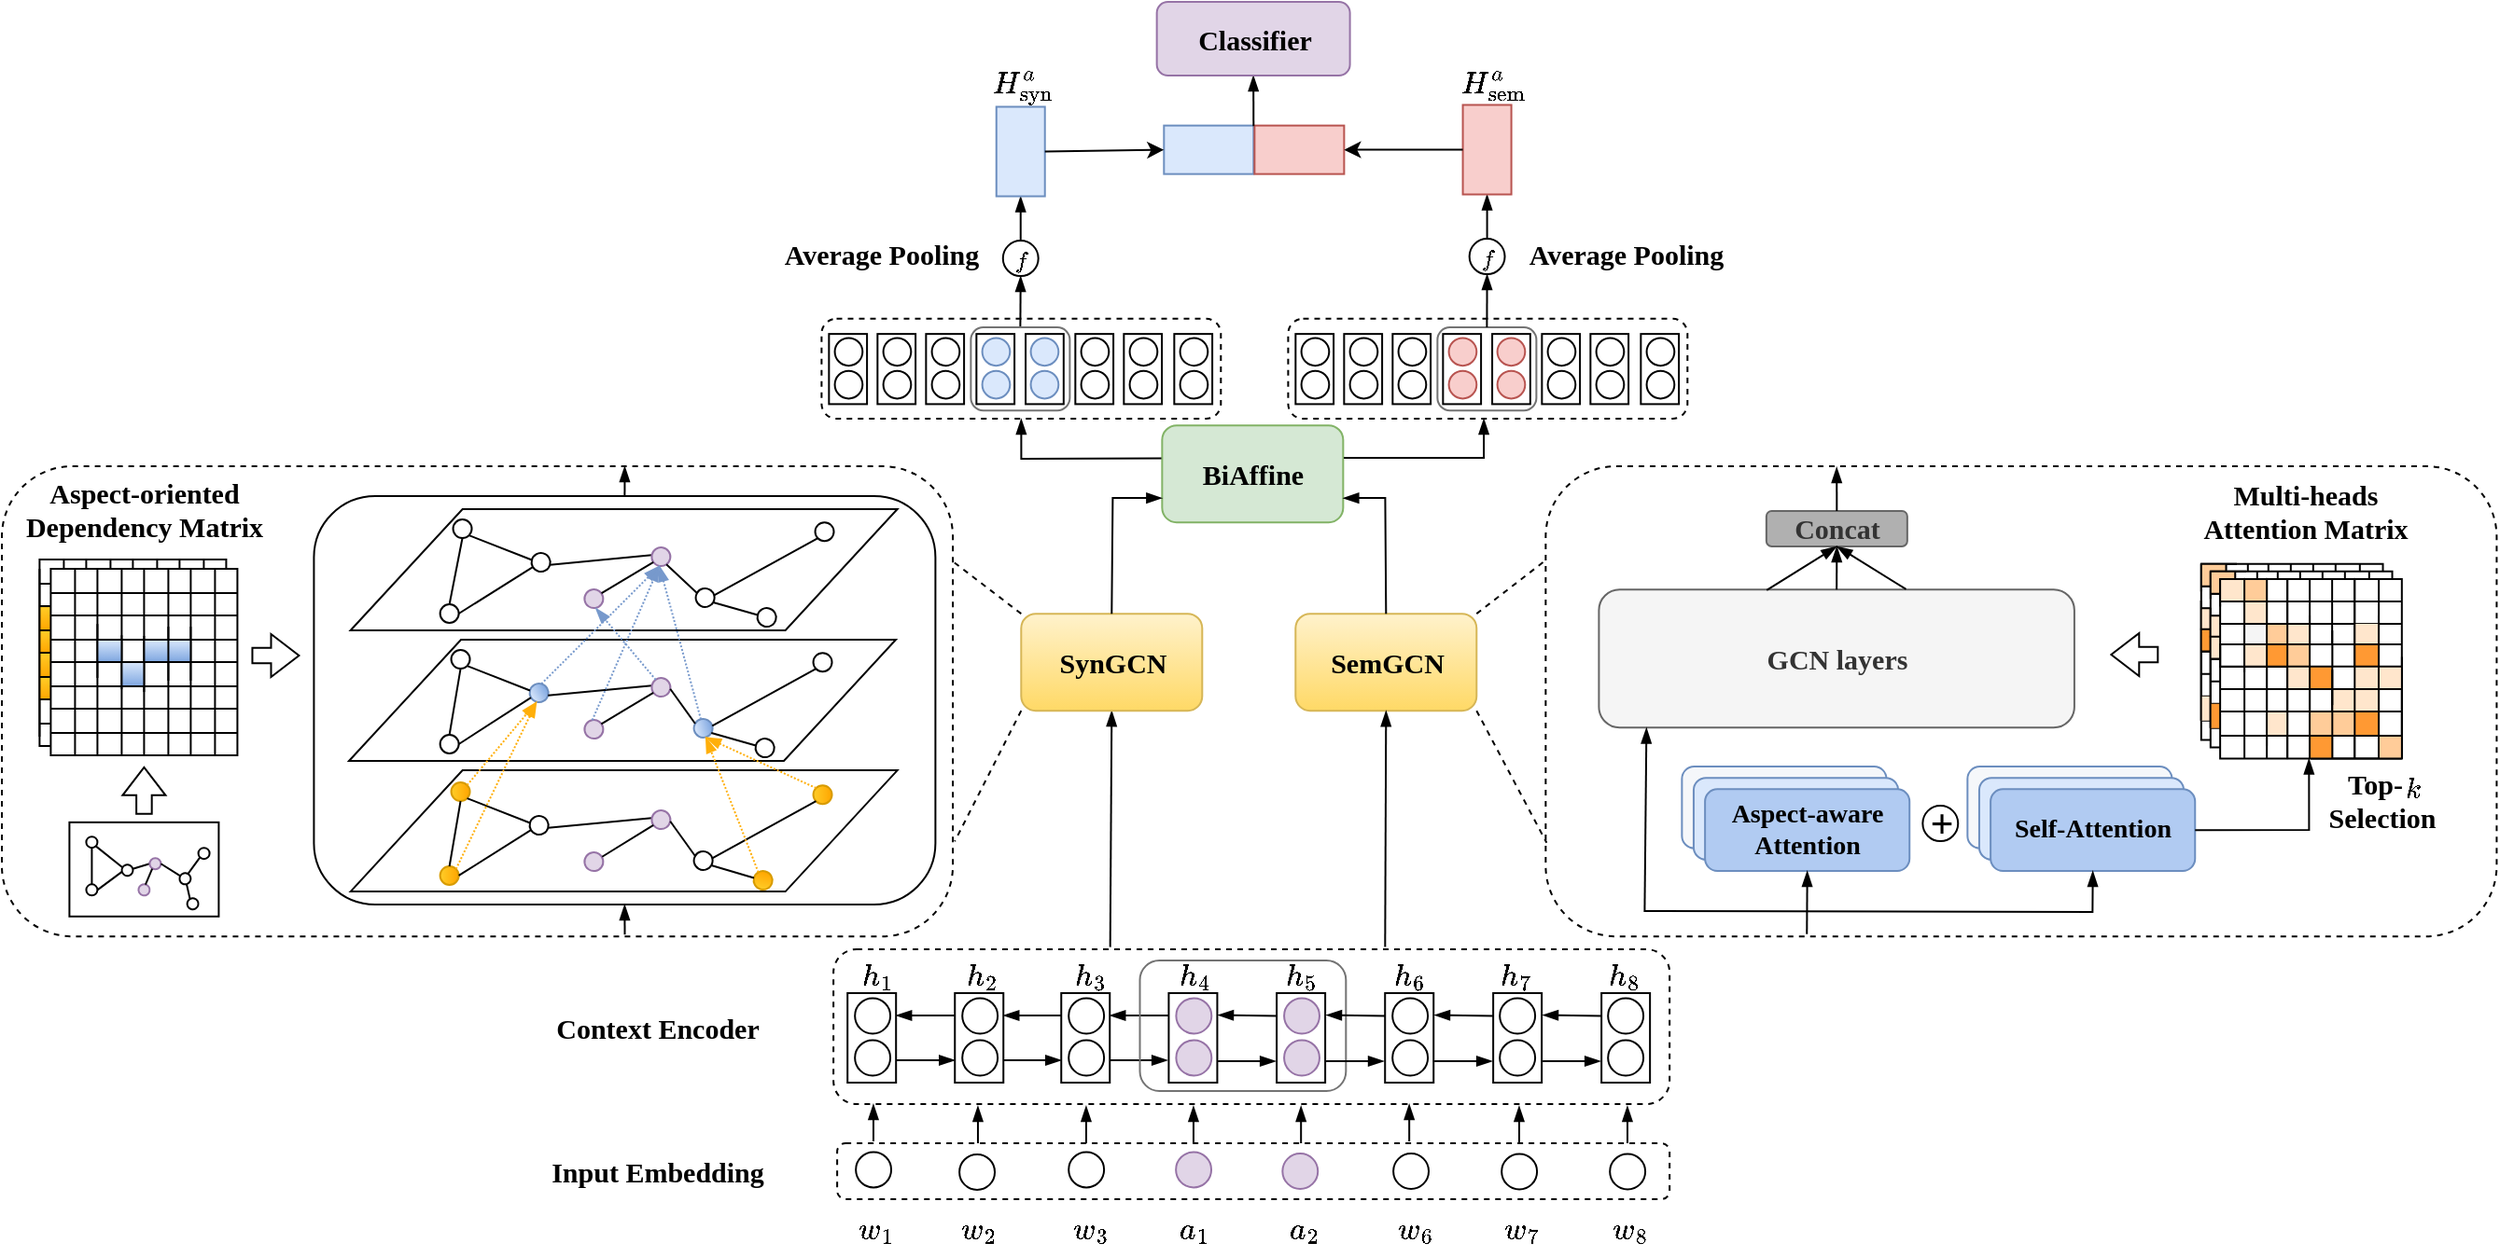<mxfile version="26.2.9">
  <diagram name="第 1 页" id="IZeQTa4BWUoq457Wxl4f">
    <mxGraphModel dx="1188" dy="801" grid="1" gridSize="10" guides="1" tooltips="1" connect="1" arrows="1" fold="1" page="1" pageScale="1" pageWidth="827" pageHeight="1169" math="1" shadow="0">
      <root>
        <mxCell id="0" />
        <mxCell id="1" parent="0" />
        <mxCell id="RwCP-u9GLXXBa8Mt6uYG-1" value="" style="rounded=1;fillColor=none;strokeColor=default;dashed=1;strokeWidth=1;html=1;fontFamily=Times New Roman;" vertex="1" parent="1">
          <mxGeometry x="210" y="979" width="509.54" height="252.08" as="geometry" />
        </mxCell>
        <mxCell id="RwCP-u9GLXXBa8Mt6uYG-2" value="" style="shape=table;startSize=0;container=1;collapsible=0;childLayout=tableLayout;fontSize=16;aspect=fixed;fontFamily=Times New Roman;" vertex="1" parent="1">
          <mxGeometry x="230.2" y="1029" width="100" height="100" as="geometry" />
        </mxCell>
        <mxCell id="RwCP-u9GLXXBa8Mt6uYG-3" style="shape=tableRow;horizontal=0;startSize=0;swimlaneHead=0;swimlaneBody=0;strokeColor=inherit;top=0;left=0;bottom=0;right=0;collapsible=0;dropTarget=0;fillColor=none;points=[[0,0.5],[1,0.5]];portConstraint=eastwest;fontSize=16;fontFamily=Times New Roman;" vertex="1" parent="RwCP-u9GLXXBa8Mt6uYG-2">
          <mxGeometry width="100" height="13" as="geometry" />
        </mxCell>
        <mxCell id="RwCP-u9GLXXBa8Mt6uYG-4" style="shape=partialRectangle;html=1;whiteSpace=wrap;connectable=0;strokeColor=inherit;overflow=hidden;fillColor=none;top=0;left=0;bottom=0;right=0;pointerEvents=1;fontSize=16;fontFamily=Times New Roman;" vertex="1" parent="RwCP-u9GLXXBa8Mt6uYG-3">
          <mxGeometry width="13" height="13" as="geometry">
            <mxRectangle width="13" height="13" as="alternateBounds" />
          </mxGeometry>
        </mxCell>
        <mxCell id="RwCP-u9GLXXBa8Mt6uYG-5" style="shape=partialRectangle;html=1;whiteSpace=wrap;connectable=0;strokeColor=inherit;overflow=hidden;fillColor=none;top=0;left=0;bottom=0;right=0;pointerEvents=1;fontSize=16;fontFamily=Times New Roman;" vertex="1" parent="RwCP-u9GLXXBa8Mt6uYG-3">
          <mxGeometry x="13" width="12" height="13" as="geometry">
            <mxRectangle width="12" height="13" as="alternateBounds" />
          </mxGeometry>
        </mxCell>
        <mxCell id="RwCP-u9GLXXBa8Mt6uYG-6" style="shape=partialRectangle;html=1;whiteSpace=wrap;connectable=0;strokeColor=inherit;overflow=hidden;fillColor=none;top=0;left=0;bottom=0;right=0;pointerEvents=1;fontSize=16;fontFamily=Times New Roman;" vertex="1" parent="RwCP-u9GLXXBa8Mt6uYG-3">
          <mxGeometry x="25" width="13" height="13" as="geometry">
            <mxRectangle width="13" height="13" as="alternateBounds" />
          </mxGeometry>
        </mxCell>
        <mxCell id="RwCP-u9GLXXBa8Mt6uYG-7" style="shape=partialRectangle;html=1;whiteSpace=wrap;connectable=0;strokeColor=inherit;overflow=hidden;fillColor=none;top=0;left=0;bottom=0;right=0;pointerEvents=1;fontSize=16;fontFamily=Times New Roman;" vertex="1" parent="RwCP-u9GLXXBa8Mt6uYG-3">
          <mxGeometry x="38" width="12" height="13" as="geometry">
            <mxRectangle width="12" height="13" as="alternateBounds" />
          </mxGeometry>
        </mxCell>
        <mxCell id="RwCP-u9GLXXBa8Mt6uYG-8" style="shape=partialRectangle;html=1;whiteSpace=wrap;connectable=0;strokeColor=inherit;overflow=hidden;fillColor=none;top=0;left=0;bottom=0;right=0;pointerEvents=1;fontSize=16;fontFamily=Times New Roman;" vertex="1" parent="RwCP-u9GLXXBa8Mt6uYG-3">
          <mxGeometry x="50" width="13" height="13" as="geometry">
            <mxRectangle width="13" height="13" as="alternateBounds" />
          </mxGeometry>
        </mxCell>
        <mxCell id="RwCP-u9GLXXBa8Mt6uYG-9" style="shape=partialRectangle;html=1;whiteSpace=wrap;connectable=0;strokeColor=inherit;overflow=hidden;fillColor=none;top=0;left=0;bottom=0;right=0;pointerEvents=1;fontSize=16;fontFamily=Times New Roman;" vertex="1" parent="RwCP-u9GLXXBa8Mt6uYG-3">
          <mxGeometry x="63" width="12" height="13" as="geometry">
            <mxRectangle width="12" height="13" as="alternateBounds" />
          </mxGeometry>
        </mxCell>
        <mxCell id="RwCP-u9GLXXBa8Mt6uYG-10" style="shape=partialRectangle;html=1;whiteSpace=wrap;connectable=0;strokeColor=inherit;overflow=hidden;fillColor=none;top=0;left=0;bottom=0;right=0;pointerEvents=1;fontSize=16;fontFamily=Times New Roman;" vertex="1" parent="RwCP-u9GLXXBa8Mt6uYG-3">
          <mxGeometry x="75" width="13" height="13" as="geometry">
            <mxRectangle width="13" height="13" as="alternateBounds" />
          </mxGeometry>
        </mxCell>
        <mxCell id="RwCP-u9GLXXBa8Mt6uYG-11" style="shape=partialRectangle;html=1;whiteSpace=wrap;connectable=0;strokeColor=inherit;overflow=hidden;fillColor=none;top=0;left=0;bottom=0;right=0;pointerEvents=1;fontSize=16;fontFamily=Times New Roman;" vertex="1" parent="RwCP-u9GLXXBa8Mt6uYG-3">
          <mxGeometry x="88" width="12" height="13" as="geometry">
            <mxRectangle width="12" height="13" as="alternateBounds" />
          </mxGeometry>
        </mxCell>
        <mxCell id="RwCP-u9GLXXBa8Mt6uYG-12" style="shape=tableRow;horizontal=0;startSize=0;swimlaneHead=0;swimlaneBody=0;strokeColor=inherit;top=0;left=0;bottom=0;right=0;collapsible=0;dropTarget=0;fillColor=none;points=[[0,0.5],[1,0.5]];portConstraint=eastwest;fontSize=16;fontFamily=Times New Roman;" vertex="1" parent="RwCP-u9GLXXBa8Mt6uYG-2">
          <mxGeometry y="13" width="100" height="12" as="geometry" />
        </mxCell>
        <mxCell id="RwCP-u9GLXXBa8Mt6uYG-13" style="shape=partialRectangle;html=1;whiteSpace=wrap;connectable=0;strokeColor=inherit;overflow=hidden;fillColor=none;top=0;left=0;bottom=0;right=0;pointerEvents=1;fontSize=16;fontFamily=Times New Roman;" vertex="1" parent="RwCP-u9GLXXBa8Mt6uYG-12">
          <mxGeometry width="13" height="12" as="geometry">
            <mxRectangle width="13" height="12" as="alternateBounds" />
          </mxGeometry>
        </mxCell>
        <mxCell id="RwCP-u9GLXXBa8Mt6uYG-14" style="shape=partialRectangle;html=1;whiteSpace=wrap;connectable=0;strokeColor=inherit;overflow=hidden;fillColor=none;top=0;left=0;bottom=0;right=0;pointerEvents=1;fontSize=16;fontFamily=Times New Roman;" vertex="1" parent="RwCP-u9GLXXBa8Mt6uYG-12">
          <mxGeometry x="13" width="12" height="12" as="geometry">
            <mxRectangle width="12" height="12" as="alternateBounds" />
          </mxGeometry>
        </mxCell>
        <mxCell id="RwCP-u9GLXXBa8Mt6uYG-15" style="shape=partialRectangle;html=1;whiteSpace=wrap;connectable=0;strokeColor=inherit;overflow=hidden;fillColor=none;top=0;left=0;bottom=0;right=0;pointerEvents=1;fontSize=16;fontFamily=Times New Roman;" vertex="1" parent="RwCP-u9GLXXBa8Mt6uYG-12">
          <mxGeometry x="25" width="13" height="12" as="geometry">
            <mxRectangle width="13" height="12" as="alternateBounds" />
          </mxGeometry>
        </mxCell>
        <mxCell id="RwCP-u9GLXXBa8Mt6uYG-16" style="shape=partialRectangle;html=1;whiteSpace=wrap;connectable=0;strokeColor=inherit;overflow=hidden;fillColor=none;top=0;left=0;bottom=0;right=0;pointerEvents=1;fontSize=16;fontFamily=Times New Roman;" vertex="1" parent="RwCP-u9GLXXBa8Mt6uYG-12">
          <mxGeometry x="38" width="12" height="12" as="geometry">
            <mxRectangle width="12" height="12" as="alternateBounds" />
          </mxGeometry>
        </mxCell>
        <mxCell id="RwCP-u9GLXXBa8Mt6uYG-17" style="shape=partialRectangle;html=1;whiteSpace=wrap;connectable=0;strokeColor=inherit;overflow=hidden;fillColor=none;top=0;left=0;bottom=0;right=0;pointerEvents=1;fontSize=16;fontFamily=Times New Roman;" vertex="1" parent="RwCP-u9GLXXBa8Mt6uYG-12">
          <mxGeometry x="50" width="13" height="12" as="geometry">
            <mxRectangle width="13" height="12" as="alternateBounds" />
          </mxGeometry>
        </mxCell>
        <mxCell id="RwCP-u9GLXXBa8Mt6uYG-18" style="shape=partialRectangle;html=1;whiteSpace=wrap;connectable=0;strokeColor=inherit;overflow=hidden;fillColor=none;top=0;left=0;bottom=0;right=0;pointerEvents=1;fontSize=16;fontFamily=Times New Roman;" vertex="1" parent="RwCP-u9GLXXBa8Mt6uYG-12">
          <mxGeometry x="63" width="12" height="12" as="geometry">
            <mxRectangle width="12" height="12" as="alternateBounds" />
          </mxGeometry>
        </mxCell>
        <mxCell id="RwCP-u9GLXXBa8Mt6uYG-19" style="shape=partialRectangle;html=1;whiteSpace=wrap;connectable=0;strokeColor=inherit;overflow=hidden;fillColor=none;top=0;left=0;bottom=0;right=0;pointerEvents=1;fontSize=16;fontFamily=Times New Roman;" vertex="1" parent="RwCP-u9GLXXBa8Mt6uYG-12">
          <mxGeometry x="75" width="13" height="12" as="geometry">
            <mxRectangle width="13" height="12" as="alternateBounds" />
          </mxGeometry>
        </mxCell>
        <mxCell id="RwCP-u9GLXXBa8Mt6uYG-20" style="shape=partialRectangle;html=1;whiteSpace=wrap;connectable=0;strokeColor=inherit;overflow=hidden;fillColor=none;top=0;left=0;bottom=0;right=0;pointerEvents=1;fontSize=16;fontFamily=Times New Roman;" vertex="1" parent="RwCP-u9GLXXBa8Mt6uYG-12">
          <mxGeometry x="88" width="12" height="12" as="geometry">
            <mxRectangle width="12" height="12" as="alternateBounds" />
          </mxGeometry>
        </mxCell>
        <mxCell id="RwCP-u9GLXXBa8Mt6uYG-21" style="shape=tableRow;horizontal=0;startSize=0;swimlaneHead=0;swimlaneBody=0;strokeColor=inherit;top=0;left=0;bottom=0;right=0;collapsible=0;dropTarget=0;fillColor=none;points=[[0,0.5],[1,0.5]];portConstraint=eastwest;fontSize=16;fontFamily=Times New Roman;" vertex="1" parent="RwCP-u9GLXXBa8Mt6uYG-2">
          <mxGeometry y="25" width="100" height="13" as="geometry" />
        </mxCell>
        <mxCell id="RwCP-u9GLXXBa8Mt6uYG-22" style="shape=partialRectangle;html=1;whiteSpace=wrap;connectable=0;strokeColor=#d79b00;overflow=hidden;fillColor=#ffcd28;top=0;left=0;bottom=0;right=0;pointerEvents=1;fontSize=16;gradientColor=#ffa500;fontFamily=Times New Roman;" vertex="1" parent="RwCP-u9GLXXBa8Mt6uYG-21">
          <mxGeometry width="13" height="13" as="geometry">
            <mxRectangle width="13" height="13" as="alternateBounds" />
          </mxGeometry>
        </mxCell>
        <mxCell id="RwCP-u9GLXXBa8Mt6uYG-23" style="shape=partialRectangle;html=1;whiteSpace=wrap;connectable=0;strokeColor=inherit;overflow=hidden;fillColor=none;top=0;left=0;bottom=0;right=0;pointerEvents=1;fontSize=16;fontFamily=Times New Roman;" vertex="1" parent="RwCP-u9GLXXBa8Mt6uYG-21">
          <mxGeometry x="13" width="12" height="13" as="geometry">
            <mxRectangle width="12" height="13" as="alternateBounds" />
          </mxGeometry>
        </mxCell>
        <mxCell id="RwCP-u9GLXXBa8Mt6uYG-24" style="shape=partialRectangle;html=1;whiteSpace=wrap;connectable=0;strokeColor=inherit;overflow=hidden;fillColor=none;top=0;left=0;bottom=0;right=0;pointerEvents=1;fontSize=16;fontFamily=Times New Roman;" vertex="1" parent="RwCP-u9GLXXBa8Mt6uYG-21">
          <mxGeometry x="25" width="13" height="13" as="geometry">
            <mxRectangle width="13" height="13" as="alternateBounds" />
          </mxGeometry>
        </mxCell>
        <mxCell id="RwCP-u9GLXXBa8Mt6uYG-25" style="shape=partialRectangle;html=1;whiteSpace=wrap;connectable=0;strokeColor=inherit;overflow=hidden;fillColor=none;top=0;left=0;bottom=0;right=0;pointerEvents=1;fontSize=16;fontFamily=Times New Roman;" vertex="1" parent="RwCP-u9GLXXBa8Mt6uYG-21">
          <mxGeometry x="38" width="12" height="13" as="geometry">
            <mxRectangle width="12" height="13" as="alternateBounds" />
          </mxGeometry>
        </mxCell>
        <mxCell id="RwCP-u9GLXXBa8Mt6uYG-26" style="shape=partialRectangle;html=1;whiteSpace=wrap;connectable=0;strokeColor=inherit;overflow=hidden;fillColor=none;top=0;left=0;bottom=0;right=0;pointerEvents=1;fontSize=16;fontFamily=Times New Roman;" vertex="1" parent="RwCP-u9GLXXBa8Mt6uYG-21">
          <mxGeometry x="50" width="13" height="13" as="geometry">
            <mxRectangle width="13" height="13" as="alternateBounds" />
          </mxGeometry>
        </mxCell>
        <mxCell id="RwCP-u9GLXXBa8Mt6uYG-27" style="shape=partialRectangle;html=1;whiteSpace=wrap;connectable=0;strokeColor=inherit;overflow=hidden;fillColor=none;top=0;left=0;bottom=0;right=0;pointerEvents=1;fontSize=16;fontFamily=Times New Roman;" vertex="1" parent="RwCP-u9GLXXBa8Mt6uYG-21">
          <mxGeometry x="63" width="12" height="13" as="geometry">
            <mxRectangle width="12" height="13" as="alternateBounds" />
          </mxGeometry>
        </mxCell>
        <mxCell id="RwCP-u9GLXXBa8Mt6uYG-28" style="shape=partialRectangle;html=1;whiteSpace=wrap;connectable=0;strokeColor=inherit;overflow=hidden;fillColor=none;top=0;left=0;bottom=0;right=0;pointerEvents=1;fontSize=16;fontFamily=Times New Roman;" vertex="1" parent="RwCP-u9GLXXBa8Mt6uYG-21">
          <mxGeometry x="75" width="13" height="13" as="geometry">
            <mxRectangle width="13" height="13" as="alternateBounds" />
          </mxGeometry>
        </mxCell>
        <mxCell id="RwCP-u9GLXXBa8Mt6uYG-29" style="shape=partialRectangle;html=1;whiteSpace=wrap;connectable=0;strokeColor=inherit;overflow=hidden;fillColor=none;top=0;left=0;bottom=0;right=0;pointerEvents=1;fontSize=16;fontFamily=Times New Roman;" vertex="1" parent="RwCP-u9GLXXBa8Mt6uYG-21">
          <mxGeometry x="88" width="12" height="13" as="geometry">
            <mxRectangle width="12" height="13" as="alternateBounds" />
          </mxGeometry>
        </mxCell>
        <mxCell id="RwCP-u9GLXXBa8Mt6uYG-30" style="shape=tableRow;horizontal=0;startSize=0;swimlaneHead=0;swimlaneBody=0;strokeColor=inherit;top=0;left=0;bottom=0;right=0;collapsible=0;dropTarget=0;fillColor=none;points=[[0,0.5],[1,0.5]];portConstraint=eastwest;fontSize=16;fontFamily=Times New Roman;" vertex="1" parent="RwCP-u9GLXXBa8Mt6uYG-2">
          <mxGeometry y="38" width="100" height="12" as="geometry" />
        </mxCell>
        <mxCell id="RwCP-u9GLXXBa8Mt6uYG-31" style="shape=partialRectangle;html=1;whiteSpace=wrap;connectable=0;strokeColor=#d79b00;overflow=hidden;fillColor=#ffcd28;top=0;left=0;bottom=0;right=0;pointerEvents=1;fontSize=16;gradientColor=#ffa500;fontFamily=Times New Roman;" vertex="1" parent="RwCP-u9GLXXBa8Mt6uYG-30">
          <mxGeometry width="13" height="12" as="geometry">
            <mxRectangle width="13" height="12" as="alternateBounds" />
          </mxGeometry>
        </mxCell>
        <mxCell id="RwCP-u9GLXXBa8Mt6uYG-32" style="shape=partialRectangle;html=1;whiteSpace=wrap;connectable=0;strokeColor=inherit;overflow=hidden;fillColor=none;top=0;left=0;bottom=0;right=0;pointerEvents=1;fontSize=16;fontFamily=Times New Roman;" vertex="1" parent="RwCP-u9GLXXBa8Mt6uYG-30">
          <mxGeometry x="13" width="12" height="12" as="geometry">
            <mxRectangle width="12" height="12" as="alternateBounds" />
          </mxGeometry>
        </mxCell>
        <mxCell id="RwCP-u9GLXXBa8Mt6uYG-33" style="shape=partialRectangle;html=1;whiteSpace=wrap;connectable=0;strokeColor=#6c8ebf;overflow=hidden;fillColor=#dae8fc;top=0;left=0;bottom=0;right=0;pointerEvents=1;fontSize=16;gradientColor=#7ea6e0;fontFamily=Times New Roman;" vertex="1" parent="RwCP-u9GLXXBa8Mt6uYG-30">
          <mxGeometry x="25" width="13" height="12" as="geometry">
            <mxRectangle width="13" height="12" as="alternateBounds" />
          </mxGeometry>
        </mxCell>
        <mxCell id="RwCP-u9GLXXBa8Mt6uYG-34" style="shape=partialRectangle;html=1;whiteSpace=wrap;connectable=0;strokeColor=inherit;overflow=hidden;fillColor=none;top=0;left=0;bottom=0;right=0;pointerEvents=1;fontSize=16;fontFamily=Times New Roman;" vertex="1" parent="RwCP-u9GLXXBa8Mt6uYG-30">
          <mxGeometry x="38" width="12" height="12" as="geometry">
            <mxRectangle width="12" height="12" as="alternateBounds" />
          </mxGeometry>
        </mxCell>
        <mxCell id="RwCP-u9GLXXBa8Mt6uYG-35" style="shape=partialRectangle;html=1;whiteSpace=wrap;connectable=0;strokeColor=#6c8ebf;overflow=hidden;fillColor=#dae8fc;top=0;left=0;bottom=0;right=0;pointerEvents=1;fontSize=16;gradientColor=#7ea6e0;fontFamily=Times New Roman;" vertex="1" parent="RwCP-u9GLXXBa8Mt6uYG-30">
          <mxGeometry x="50" width="13" height="12" as="geometry">
            <mxRectangle width="13" height="12" as="alternateBounds" />
          </mxGeometry>
        </mxCell>
        <mxCell id="RwCP-u9GLXXBa8Mt6uYG-36" style="shape=partialRectangle;html=1;whiteSpace=wrap;connectable=0;strokeColor=#6c8ebf;overflow=hidden;fillColor=#dae8fc;top=0;left=0;bottom=0;right=0;pointerEvents=1;fontSize=16;gradientColor=#7ea6e0;fontFamily=Times New Roman;" vertex="1" parent="RwCP-u9GLXXBa8Mt6uYG-30">
          <mxGeometry x="63" width="12" height="12" as="geometry">
            <mxRectangle width="12" height="12" as="alternateBounds" />
          </mxGeometry>
        </mxCell>
        <mxCell id="RwCP-u9GLXXBa8Mt6uYG-37" style="shape=partialRectangle;html=1;whiteSpace=wrap;connectable=0;strokeColor=inherit;overflow=hidden;fillColor=none;top=0;left=0;bottom=0;right=0;pointerEvents=1;fontSize=16;fontFamily=Times New Roman;" vertex="1" parent="RwCP-u9GLXXBa8Mt6uYG-30">
          <mxGeometry x="75" width="13" height="12" as="geometry">
            <mxRectangle width="13" height="12" as="alternateBounds" />
          </mxGeometry>
        </mxCell>
        <mxCell id="RwCP-u9GLXXBa8Mt6uYG-38" style="shape=partialRectangle;html=1;whiteSpace=wrap;connectable=0;strokeColor=inherit;overflow=hidden;fillColor=none;top=0;left=0;bottom=0;right=0;pointerEvents=1;fontSize=16;fontFamily=Times New Roman;" vertex="1" parent="RwCP-u9GLXXBa8Mt6uYG-30">
          <mxGeometry x="88" width="12" height="12" as="geometry">
            <mxRectangle width="12" height="12" as="alternateBounds" />
          </mxGeometry>
        </mxCell>
        <mxCell id="RwCP-u9GLXXBa8Mt6uYG-39" style="shape=tableRow;horizontal=0;startSize=0;swimlaneHead=0;swimlaneBody=0;strokeColor=inherit;top=0;left=0;bottom=0;right=0;collapsible=0;dropTarget=0;fillColor=none;points=[[0,0.5],[1,0.5]];portConstraint=eastwest;fontSize=16;fontFamily=Times New Roman;" vertex="1" parent="RwCP-u9GLXXBa8Mt6uYG-2">
          <mxGeometry y="50" width="100" height="13" as="geometry" />
        </mxCell>
        <mxCell id="RwCP-u9GLXXBa8Mt6uYG-40" style="shape=partialRectangle;html=1;whiteSpace=wrap;connectable=0;strokeColor=#d79b00;overflow=hidden;fillColor=#ffcd28;top=0;left=0;bottom=0;right=0;pointerEvents=1;fontSize=16;gradientColor=#ffa500;fontFamily=Times New Roman;" vertex="1" parent="RwCP-u9GLXXBa8Mt6uYG-39">
          <mxGeometry width="13" height="13" as="geometry">
            <mxRectangle width="13" height="13" as="alternateBounds" />
          </mxGeometry>
        </mxCell>
        <mxCell id="RwCP-u9GLXXBa8Mt6uYG-41" style="shape=partialRectangle;html=1;whiteSpace=wrap;connectable=0;strokeColor=inherit;overflow=hidden;fillColor=none;top=0;left=0;bottom=0;right=0;pointerEvents=1;fontSize=16;fontFamily=Times New Roman;" vertex="1" parent="RwCP-u9GLXXBa8Mt6uYG-39">
          <mxGeometry x="13" width="12" height="13" as="geometry">
            <mxRectangle width="12" height="13" as="alternateBounds" />
          </mxGeometry>
        </mxCell>
        <mxCell id="RwCP-u9GLXXBa8Mt6uYG-42" style="shape=partialRectangle;html=1;whiteSpace=wrap;connectable=0;strokeColor=inherit;overflow=hidden;fillColor=none;top=0;left=0;bottom=0;right=0;pointerEvents=1;fontSize=16;fontFamily=Times New Roman;" vertex="1" parent="RwCP-u9GLXXBa8Mt6uYG-39">
          <mxGeometry x="25" width="13" height="13" as="geometry">
            <mxRectangle width="13" height="13" as="alternateBounds" />
          </mxGeometry>
        </mxCell>
        <mxCell id="RwCP-u9GLXXBa8Mt6uYG-43" style="shape=partialRectangle;html=1;whiteSpace=wrap;connectable=0;strokeColor=#6c8ebf;overflow=hidden;fillColor=#dae8fc;top=0;left=0;bottom=0;right=0;pointerEvents=1;fontSize=16;gradientColor=#7ea6e0;fontFamily=Times New Roman;" vertex="1" parent="RwCP-u9GLXXBa8Mt6uYG-39">
          <mxGeometry x="38" width="12" height="13" as="geometry">
            <mxRectangle width="12" height="13" as="alternateBounds" />
          </mxGeometry>
        </mxCell>
        <mxCell id="RwCP-u9GLXXBa8Mt6uYG-44" style="shape=partialRectangle;html=1;whiteSpace=wrap;connectable=0;strokeColor=inherit;overflow=hidden;fillColor=none;top=0;left=0;bottom=0;right=0;pointerEvents=1;fontSize=16;fontFamily=Times New Roman;" vertex="1" parent="RwCP-u9GLXXBa8Mt6uYG-39">
          <mxGeometry x="50" width="13" height="13" as="geometry">
            <mxRectangle width="13" height="13" as="alternateBounds" />
          </mxGeometry>
        </mxCell>
        <mxCell id="RwCP-u9GLXXBa8Mt6uYG-45" style="shape=partialRectangle;html=1;whiteSpace=wrap;connectable=0;strokeColor=inherit;overflow=hidden;fillColor=none;top=0;left=0;bottom=0;right=0;pointerEvents=1;fontSize=16;fontFamily=Times New Roman;" vertex="1" parent="RwCP-u9GLXXBa8Mt6uYG-39">
          <mxGeometry x="63" width="12" height="13" as="geometry">
            <mxRectangle width="12" height="13" as="alternateBounds" />
          </mxGeometry>
        </mxCell>
        <mxCell id="RwCP-u9GLXXBa8Mt6uYG-46" style="shape=partialRectangle;html=1;whiteSpace=wrap;connectable=0;strokeColor=inherit;overflow=hidden;fillColor=none;top=0;left=0;bottom=0;right=0;pointerEvents=1;fontSize=16;fontFamily=Times New Roman;" vertex="1" parent="RwCP-u9GLXXBa8Mt6uYG-39">
          <mxGeometry x="75" width="13" height="13" as="geometry">
            <mxRectangle width="13" height="13" as="alternateBounds" />
          </mxGeometry>
        </mxCell>
        <mxCell id="RwCP-u9GLXXBa8Mt6uYG-47" style="shape=partialRectangle;html=1;whiteSpace=wrap;connectable=0;strokeColor=inherit;overflow=hidden;fillColor=none;top=0;left=0;bottom=0;right=0;pointerEvents=1;fontSize=16;fontFamily=Times New Roman;" vertex="1" parent="RwCP-u9GLXXBa8Mt6uYG-39">
          <mxGeometry x="88" width="12" height="13" as="geometry">
            <mxRectangle width="12" height="13" as="alternateBounds" />
          </mxGeometry>
        </mxCell>
        <mxCell id="RwCP-u9GLXXBa8Mt6uYG-48" style="shape=tableRow;horizontal=0;startSize=0;swimlaneHead=0;swimlaneBody=0;strokeColor=inherit;top=0;left=0;bottom=0;right=0;collapsible=0;dropTarget=0;fillColor=none;points=[[0,0.5],[1,0.5]];portConstraint=eastwest;fontSize=16;fontFamily=Times New Roman;" vertex="1" parent="RwCP-u9GLXXBa8Mt6uYG-2">
          <mxGeometry y="63" width="100" height="12" as="geometry" />
        </mxCell>
        <mxCell id="RwCP-u9GLXXBa8Mt6uYG-49" style="shape=partialRectangle;html=1;whiteSpace=wrap;connectable=0;strokeColor=#d79b00;overflow=hidden;fillColor=#ffcd28;top=0;left=0;bottom=0;right=0;pointerEvents=1;fontSize=16;gradientColor=#ffa500;fontFamily=Times New Roman;" vertex="1" parent="RwCP-u9GLXXBa8Mt6uYG-48">
          <mxGeometry width="13" height="12" as="geometry">
            <mxRectangle width="13" height="12" as="alternateBounds" />
          </mxGeometry>
        </mxCell>
        <mxCell id="RwCP-u9GLXXBa8Mt6uYG-50" style="shape=partialRectangle;html=1;whiteSpace=wrap;connectable=0;strokeColor=inherit;overflow=hidden;fillColor=none;top=0;left=0;bottom=0;right=0;pointerEvents=1;fontSize=16;fontFamily=Times New Roman;" vertex="1" parent="RwCP-u9GLXXBa8Mt6uYG-48">
          <mxGeometry x="13" width="12" height="12" as="geometry">
            <mxRectangle width="12" height="12" as="alternateBounds" />
          </mxGeometry>
        </mxCell>
        <mxCell id="RwCP-u9GLXXBa8Mt6uYG-51" style="shape=partialRectangle;html=1;whiteSpace=wrap;connectable=0;strokeColor=inherit;overflow=hidden;fillColor=none;top=0;left=0;bottom=0;right=0;pointerEvents=1;fontSize=16;fontFamily=Times New Roman;" vertex="1" parent="RwCP-u9GLXXBa8Mt6uYG-48">
          <mxGeometry x="25" width="13" height="12" as="geometry">
            <mxRectangle width="13" height="12" as="alternateBounds" />
          </mxGeometry>
        </mxCell>
        <mxCell id="RwCP-u9GLXXBa8Mt6uYG-52" style="shape=partialRectangle;html=1;whiteSpace=wrap;connectable=0;strokeColor=inherit;overflow=hidden;fillColor=none;top=0;left=0;bottom=0;right=0;pointerEvents=1;fontSize=16;fontFamily=Times New Roman;" vertex="1" parent="RwCP-u9GLXXBa8Mt6uYG-48">
          <mxGeometry x="38" width="12" height="12" as="geometry">
            <mxRectangle width="12" height="12" as="alternateBounds" />
          </mxGeometry>
        </mxCell>
        <mxCell id="RwCP-u9GLXXBa8Mt6uYG-53" style="shape=partialRectangle;html=1;whiteSpace=wrap;connectable=0;strokeColor=inherit;overflow=hidden;fillColor=none;top=0;left=0;bottom=0;right=0;pointerEvents=1;fontSize=16;fontFamily=Times New Roman;" vertex="1" parent="RwCP-u9GLXXBa8Mt6uYG-48">
          <mxGeometry x="50" width="13" height="12" as="geometry">
            <mxRectangle width="13" height="12" as="alternateBounds" />
          </mxGeometry>
        </mxCell>
        <mxCell id="RwCP-u9GLXXBa8Mt6uYG-54" style="shape=partialRectangle;html=1;whiteSpace=wrap;connectable=0;strokeColor=inherit;overflow=hidden;fillColor=none;top=0;left=0;bottom=0;right=0;pointerEvents=1;fontSize=16;fontFamily=Times New Roman;" vertex="1" parent="RwCP-u9GLXXBa8Mt6uYG-48">
          <mxGeometry x="63" width="12" height="12" as="geometry">
            <mxRectangle width="12" height="12" as="alternateBounds" />
          </mxGeometry>
        </mxCell>
        <mxCell id="RwCP-u9GLXXBa8Mt6uYG-55" style="shape=partialRectangle;html=1;whiteSpace=wrap;connectable=0;strokeColor=inherit;overflow=hidden;fillColor=none;top=0;left=0;bottom=0;right=0;pointerEvents=1;fontSize=16;fontFamily=Times New Roman;" vertex="1" parent="RwCP-u9GLXXBa8Mt6uYG-48">
          <mxGeometry x="75" width="13" height="12" as="geometry">
            <mxRectangle width="13" height="12" as="alternateBounds" />
          </mxGeometry>
        </mxCell>
        <mxCell id="RwCP-u9GLXXBa8Mt6uYG-56" style="shape=partialRectangle;html=1;whiteSpace=wrap;connectable=0;strokeColor=inherit;overflow=hidden;fillColor=none;top=0;left=0;bottom=0;right=0;pointerEvents=1;fontSize=16;fontFamily=Times New Roman;" vertex="1" parent="RwCP-u9GLXXBa8Mt6uYG-48">
          <mxGeometry x="88" width="12" height="12" as="geometry">
            <mxRectangle width="12" height="12" as="alternateBounds" />
          </mxGeometry>
        </mxCell>
        <mxCell id="RwCP-u9GLXXBa8Mt6uYG-57" style="shape=tableRow;horizontal=0;startSize=0;swimlaneHead=0;swimlaneBody=0;strokeColor=inherit;top=0;left=0;bottom=0;right=0;collapsible=0;dropTarget=0;fillColor=none;points=[[0,0.5],[1,0.5]];portConstraint=eastwest;fontSize=16;fontFamily=Times New Roman;" vertex="1" parent="RwCP-u9GLXXBa8Mt6uYG-2">
          <mxGeometry y="75" width="100" height="13" as="geometry" />
        </mxCell>
        <mxCell id="RwCP-u9GLXXBa8Mt6uYG-58" style="shape=partialRectangle;html=1;whiteSpace=wrap;connectable=0;strokeColor=inherit;overflow=hidden;fillColor=none;top=0;left=0;bottom=0;right=0;pointerEvents=1;fontSize=16;fontFamily=Times New Roman;" vertex="1" parent="RwCP-u9GLXXBa8Mt6uYG-57">
          <mxGeometry width="13" height="13" as="geometry">
            <mxRectangle width="13" height="13" as="alternateBounds" />
          </mxGeometry>
        </mxCell>
        <mxCell id="RwCP-u9GLXXBa8Mt6uYG-59" style="shape=partialRectangle;html=1;whiteSpace=wrap;connectable=0;strokeColor=inherit;overflow=hidden;fillColor=none;top=0;left=0;bottom=0;right=0;pointerEvents=1;fontSize=16;fontFamily=Times New Roman;" vertex="1" parent="RwCP-u9GLXXBa8Mt6uYG-57">
          <mxGeometry x="13" width="12" height="13" as="geometry">
            <mxRectangle width="12" height="13" as="alternateBounds" />
          </mxGeometry>
        </mxCell>
        <mxCell id="RwCP-u9GLXXBa8Mt6uYG-60" style="shape=partialRectangle;html=1;whiteSpace=wrap;connectable=0;strokeColor=inherit;overflow=hidden;fillColor=none;top=0;left=0;bottom=0;right=0;pointerEvents=1;fontSize=16;fontFamily=Times New Roman;" vertex="1" parent="RwCP-u9GLXXBa8Mt6uYG-57">
          <mxGeometry x="25" width="13" height="13" as="geometry">
            <mxRectangle width="13" height="13" as="alternateBounds" />
          </mxGeometry>
        </mxCell>
        <mxCell id="RwCP-u9GLXXBa8Mt6uYG-61" style="shape=partialRectangle;html=1;whiteSpace=wrap;connectable=0;strokeColor=inherit;overflow=hidden;fillColor=none;top=0;left=0;bottom=0;right=0;pointerEvents=1;fontSize=16;fontFamily=Times New Roman;" vertex="1" parent="RwCP-u9GLXXBa8Mt6uYG-57">
          <mxGeometry x="38" width="12" height="13" as="geometry">
            <mxRectangle width="12" height="13" as="alternateBounds" />
          </mxGeometry>
        </mxCell>
        <mxCell id="RwCP-u9GLXXBa8Mt6uYG-62" style="shape=partialRectangle;html=1;whiteSpace=wrap;connectable=0;strokeColor=inherit;overflow=hidden;fillColor=none;top=0;left=0;bottom=0;right=0;pointerEvents=1;fontSize=16;fontFamily=Times New Roman;" vertex="1" parent="RwCP-u9GLXXBa8Mt6uYG-57">
          <mxGeometry x="50" width="13" height="13" as="geometry">
            <mxRectangle width="13" height="13" as="alternateBounds" />
          </mxGeometry>
        </mxCell>
        <mxCell id="RwCP-u9GLXXBa8Mt6uYG-63" style="shape=partialRectangle;html=1;whiteSpace=wrap;connectable=0;strokeColor=inherit;overflow=hidden;fillColor=none;top=0;left=0;bottom=0;right=0;pointerEvents=1;fontSize=16;fontFamily=Times New Roman;" vertex="1" parent="RwCP-u9GLXXBa8Mt6uYG-57">
          <mxGeometry x="63" width="12" height="13" as="geometry">
            <mxRectangle width="12" height="13" as="alternateBounds" />
          </mxGeometry>
        </mxCell>
        <mxCell id="RwCP-u9GLXXBa8Mt6uYG-64" style="shape=partialRectangle;html=1;whiteSpace=wrap;connectable=0;strokeColor=inherit;overflow=hidden;fillColor=none;top=0;left=0;bottom=0;right=0;pointerEvents=1;fontSize=16;fontFamily=Times New Roman;" vertex="1" parent="RwCP-u9GLXXBa8Mt6uYG-57">
          <mxGeometry x="75" width="13" height="13" as="geometry">
            <mxRectangle width="13" height="13" as="alternateBounds" />
          </mxGeometry>
        </mxCell>
        <mxCell id="RwCP-u9GLXXBa8Mt6uYG-65" style="shape=partialRectangle;html=1;whiteSpace=wrap;connectable=0;strokeColor=inherit;overflow=hidden;fillColor=none;top=0;left=0;bottom=0;right=0;pointerEvents=1;fontSize=16;fontFamily=Times New Roman;" vertex="1" parent="RwCP-u9GLXXBa8Mt6uYG-57">
          <mxGeometry x="88" width="12" height="13" as="geometry">
            <mxRectangle width="12" height="13" as="alternateBounds" />
          </mxGeometry>
        </mxCell>
        <mxCell id="RwCP-u9GLXXBa8Mt6uYG-66" value="" style="shape=tableRow;horizontal=0;startSize=0;swimlaneHead=0;swimlaneBody=0;strokeColor=inherit;top=0;left=0;bottom=0;right=0;collapsible=0;dropTarget=0;fillColor=none;points=[[0,0.5],[1,0.5]];portConstraint=eastwest;fontSize=16;fontFamily=Times New Roman;" vertex="1" parent="RwCP-u9GLXXBa8Mt6uYG-2">
          <mxGeometry y="88" width="100" height="12" as="geometry" />
        </mxCell>
        <mxCell id="RwCP-u9GLXXBa8Mt6uYG-67" style="shape=partialRectangle;html=1;whiteSpace=wrap;connectable=0;strokeColor=inherit;overflow=hidden;fillColor=none;top=0;left=0;bottom=0;right=0;pointerEvents=1;fontSize=16;fontFamily=Times New Roman;" vertex="1" parent="RwCP-u9GLXXBa8Mt6uYG-66">
          <mxGeometry width="13" height="12" as="geometry">
            <mxRectangle width="13" height="12" as="alternateBounds" />
          </mxGeometry>
        </mxCell>
        <mxCell id="RwCP-u9GLXXBa8Mt6uYG-68" style="shape=partialRectangle;html=1;whiteSpace=wrap;connectable=0;strokeColor=inherit;overflow=hidden;fillColor=none;top=0;left=0;bottom=0;right=0;pointerEvents=1;fontSize=16;fontFamily=Times New Roman;" vertex="1" parent="RwCP-u9GLXXBa8Mt6uYG-66">
          <mxGeometry x="13" width="12" height="12" as="geometry">
            <mxRectangle width="12" height="12" as="alternateBounds" />
          </mxGeometry>
        </mxCell>
        <mxCell id="RwCP-u9GLXXBa8Mt6uYG-69" style="shape=partialRectangle;html=1;whiteSpace=wrap;connectable=0;strokeColor=inherit;overflow=hidden;fillColor=none;top=0;left=0;bottom=0;right=0;pointerEvents=1;fontSize=16;fontFamily=Times New Roman;" vertex="1" parent="RwCP-u9GLXXBa8Mt6uYG-66">
          <mxGeometry x="25" width="13" height="12" as="geometry">
            <mxRectangle width="13" height="12" as="alternateBounds" />
          </mxGeometry>
        </mxCell>
        <mxCell id="RwCP-u9GLXXBa8Mt6uYG-70" style="shape=partialRectangle;html=1;whiteSpace=wrap;connectable=0;strokeColor=inherit;overflow=hidden;fillColor=none;top=0;left=0;bottom=0;right=0;pointerEvents=1;fontSize=16;fontFamily=Times New Roman;" vertex="1" parent="RwCP-u9GLXXBa8Mt6uYG-66">
          <mxGeometry x="38" width="12" height="12" as="geometry">
            <mxRectangle width="12" height="12" as="alternateBounds" />
          </mxGeometry>
        </mxCell>
        <mxCell id="RwCP-u9GLXXBa8Mt6uYG-71" style="shape=partialRectangle;html=1;whiteSpace=wrap;connectable=0;strokeColor=inherit;overflow=hidden;fillColor=none;top=0;left=0;bottom=0;right=0;pointerEvents=1;fontSize=16;fontFamily=Times New Roman;" vertex="1" parent="RwCP-u9GLXXBa8Mt6uYG-66">
          <mxGeometry x="50" width="13" height="12" as="geometry">
            <mxRectangle width="13" height="12" as="alternateBounds" />
          </mxGeometry>
        </mxCell>
        <mxCell id="RwCP-u9GLXXBa8Mt6uYG-72" style="shape=partialRectangle;html=1;whiteSpace=wrap;connectable=0;strokeColor=inherit;overflow=hidden;fillColor=none;top=0;left=0;bottom=0;right=0;pointerEvents=1;fontSize=16;fontFamily=Times New Roman;" vertex="1" parent="RwCP-u9GLXXBa8Mt6uYG-66">
          <mxGeometry x="63" width="12" height="12" as="geometry">
            <mxRectangle width="12" height="12" as="alternateBounds" />
          </mxGeometry>
        </mxCell>
        <mxCell id="RwCP-u9GLXXBa8Mt6uYG-73" style="shape=partialRectangle;html=1;whiteSpace=wrap;connectable=0;strokeColor=inherit;overflow=hidden;fillColor=none;top=0;left=0;bottom=0;right=0;pointerEvents=1;fontSize=16;fontFamily=Times New Roman;" vertex="1" parent="RwCP-u9GLXXBa8Mt6uYG-66">
          <mxGeometry x="75" width="13" height="12" as="geometry">
            <mxRectangle width="13" height="12" as="alternateBounds" />
          </mxGeometry>
        </mxCell>
        <mxCell id="RwCP-u9GLXXBa8Mt6uYG-74" value="" style="shape=partialRectangle;html=1;whiteSpace=wrap;connectable=0;strokeColor=inherit;overflow=hidden;fillColor=none;top=0;left=0;bottom=0;right=0;pointerEvents=1;fontSize=16;fontFamily=Times New Roman;" vertex="1" parent="RwCP-u9GLXXBa8Mt6uYG-66">
          <mxGeometry x="88" width="12" height="12" as="geometry">
            <mxRectangle width="12" height="12" as="alternateBounds" />
          </mxGeometry>
        </mxCell>
        <mxCell id="RwCP-u9GLXXBa8Mt6uYG-75" value="" style="rounded=1;fillColor=none;strokeColor=#737373;html=1;fontSize=15;fontFamily=Times New Roman;" vertex="1" parent="1">
          <mxGeometry x="979.19" y="904.52" width="53" height="44.56" as="geometry" />
        </mxCell>
        <mxCell id="RwCP-u9GLXXBa8Mt6uYG-76" value="" style="rounded=1;dashed=1;fillColor=none;html=1;fontFamily=Times New Roman;" vertex="1" parent="1">
          <mxGeometry x="649.2" y="899.9" width="213.95" height="53.63" as="geometry" />
        </mxCell>
        <mxCell id="RwCP-u9GLXXBa8Mt6uYG-77" value="" style="rounded=1;whiteSpace=wrap;html=1;fillColor=none;fontFamily=Times New Roman;" vertex="1" parent="1">
          <mxGeometry x="377.2" y="995" width="333" height="219" as="geometry" />
        </mxCell>
        <mxCell id="RwCP-u9GLXXBa8Mt6uYG-78" value="" style="group;aspect=fixed;html=1;fontSize=15;fontFamily=Times New Roman;" vertex="1" connectable="0" parent="1">
          <mxGeometry x="1262.18" y="1140" width="122.94" height="56" as="geometry" />
        </mxCell>
        <mxCell id="RwCP-u9GLXXBa8Mt6uYG-79" value="" style="rounded=1;fillColor=#f5f7fa;strokeColor=#6c8ebf;aspect=fixed;html=1;fontFamily=Times New Roman;" vertex="1" parent="RwCP-u9GLXXBa8Mt6uYG-78">
          <mxGeometry x="1" width="109.561" height="43.825" as="geometry" />
        </mxCell>
        <mxCell id="RwCP-u9GLXXBa8Mt6uYG-80" value="" style="rounded=1;fillColor=#dae8fc;strokeColor=#6c8ebf;aspect=fixed;html=1;fontFamily=Times New Roman;" vertex="1" parent="RwCP-u9GLXXBa8Mt6uYG-78">
          <mxGeometry x="7.292" y="6.087" width="109.561" height="43.825" as="geometry" />
        </mxCell>
        <mxCell id="RwCP-u9GLXXBa8Mt6uYG-81" value="Self-Attention" style="rounded=1;fillColor=#B1CBF2;strokeColor=#6c8ebf;fontStyle=1;fontSize=14;aspect=fixed;html=1;fontFamily=Times New Roman;" vertex="1" parent="RwCP-u9GLXXBa8Mt6uYG-78">
          <mxGeometry x="13.379" y="12.174" width="109.561" height="43.825" as="geometry" />
        </mxCell>
        <mxCell id="RwCP-u9GLXXBa8Mt6uYG-82" value="" style="rounded=1;fillColor=none;strokeColor=default;dashed=1;strokeWidth=1;html=1;fontFamily=Times New Roman;" vertex="1" parent="1">
          <mxGeometry x="1037.18" y="979" width="509.54" height="252.08" as="geometry" />
        </mxCell>
        <mxCell id="RwCP-u9GLXXBa8Mt6uYG-83" value="" style="rounded=1;dashed=1;html=1;fontSize=16;fontFamily=Times New Roman;" vertex="1" parent="1">
          <mxGeometry x="655.56" y="1238" width="448.01" height="83" as="geometry" />
        </mxCell>
        <mxCell id="RwCP-u9GLXXBa8Mt6uYG-84" value="" style="endArrow=blockThin;rounded=0;endFill=1;html=1;entryX=0.5;entryY=1;entryDx=0;entryDy=0;fontFamily=Times New Roman;" edge="1" parent="1" target="RwCP-u9GLXXBa8Mt6uYG-81">
          <mxGeometry width="50" height="50" relative="1" as="geometry">
            <mxPoint x="1090.18" y="1217.5" as="sourcePoint" />
            <mxPoint x="1330.2" y="1199" as="targetPoint" />
            <Array as="points">
              <mxPoint x="1330.18" y="1218" />
            </Array>
          </mxGeometry>
        </mxCell>
        <mxCell id="RwCP-u9GLXXBa8Mt6uYG-85" value="" style="rounded=1;dashed=1;html=1;fontSize=16;fontFamily=Times New Roman;" vertex="1" parent="1">
          <mxGeometry x="657.56" y="1342" width="446.01" height="30" as="geometry" />
        </mxCell>
        <mxCell id="RwCP-u9GLXXBa8Mt6uYG-86" value="$$f$$" style="ellipse;aspect=fixed;shadow=0;rotation=0;html=1;fontFamily=Times New Roman;" vertex="1" parent="1">
          <mxGeometry x="746.385" y="858.045" width="18.957" height="18.957" as="geometry" />
        </mxCell>
        <mxCell id="RwCP-u9GLXXBa8Mt6uYG-87" value="" style="endArrow=blockThin;rounded=0;exitX=0.5;exitY=0;exitDx=0;exitDy=0;entryX=0;entryY=0.5;entryDx=0;entryDy=0;endFill=1;html=1;fontFamily=Times New Roman;" edge="1" parent="1" source="RwCP-u9GLXXBa8Mt6uYG-86" target="RwCP-u9GLXXBa8Mt6uYG-446">
          <mxGeometry width="50" height="50" relative="1" as="geometry">
            <mxPoint x="689.81" y="795" as="sourcePoint" />
            <mxPoint x="742.785" y="808.505" as="targetPoint" />
          </mxGeometry>
        </mxCell>
        <mxCell id="RwCP-u9GLXXBa8Mt6uYG-88" value="" style="ellipse;aspect=fixed;shadow=0;rotation=-90;html=1;fontSize=16;fontFamily=Times New Roman;" vertex="1" parent="1">
          <mxGeometry x="723.055" y="1348.005" width="18.957" height="18.957" as="geometry" />
        </mxCell>
        <mxCell id="RwCP-u9GLXXBa8Mt6uYG-89" value="" style="ellipse;aspect=fixed;shadow=0;rotation=-90;fillColor=#e1d5e7;strokeColor=#9673a6;html=1;fontSize=16;fontFamily=Times New Roman;" vertex="1" parent="1">
          <mxGeometry x="839.065" y="1346.755" width="18.957" height="18.957" as="geometry" />
        </mxCell>
        <mxCell id="RwCP-u9GLXXBa8Mt6uYG-90" value="" style="edgeStyle=orthogonalEdgeStyle;rounded=0;orthogonalLoop=1;jettySize=auto;entryX=0.25;entryY=0;entryDx=0;entryDy=0;exitX=0.25;exitY=1;exitDx=0;exitDy=0;endArrow=blockThin;endFill=1;html=1;fontSize=16;fontFamily=Times New Roman;" edge="1" parent="1" source="RwCP-u9GLXXBa8Mt6uYG-101" target="RwCP-u9GLXXBa8Mt6uYG-106">
          <mxGeometry relative="1" as="geometry">
            <mxPoint x="733.482" y="1521.484" as="sourcePoint" />
            <mxPoint x="774.555" y="1521.484" as="targetPoint" />
          </mxGeometry>
        </mxCell>
        <mxCell id="RwCP-u9GLXXBa8Mt6uYG-91" value="" style="endArrow=blockThin;rounded=0;exitX=0.25;exitY=1;exitDx=0;exitDy=0;entryX=0.25;entryY=0;entryDx=0;entryDy=0;endFill=1;html=1;fontSize=16;fontFamily=Times New Roman;" edge="1" parent="1" source="RwCP-u9GLXXBa8Mt6uYG-96" target="RwCP-u9GLXXBa8Mt6uYG-101">
          <mxGeometry width="50" height="50" relative="1" as="geometry">
            <mxPoint x="740.045" y="1224.004" as="sourcePoint" />
            <mxPoint x="712.55" y="1294" as="targetPoint" />
          </mxGeometry>
        </mxCell>
        <mxCell id="RwCP-u9GLXXBa8Mt6uYG-92" value="" style="endArrow=blockThin;rounded=0;exitX=0.75;exitY=0;exitDx=0;exitDy=0;entryX=0.75;entryY=1;entryDx=0;entryDy=0;endFill=1;html=1;fontSize=16;fontFamily=Times New Roman;" edge="1" parent="1" source="RwCP-u9GLXXBa8Mt6uYG-106" target="RwCP-u9GLXXBa8Mt6uYG-101">
          <mxGeometry width="50" height="50" relative="1" as="geometry">
            <mxPoint x="774.555" y="1497.484" as="sourcePoint" />
            <mxPoint x="733.482" y="1497.484" as="targetPoint" />
          </mxGeometry>
        </mxCell>
        <mxCell id="RwCP-u9GLXXBa8Mt6uYG-93" value="" style="endArrow=blockThin;rounded=0;exitX=0.75;exitY=0;exitDx=0;exitDy=0;entryX=0.75;entryY=1;entryDx=0;entryDy=0;endFill=1;html=1;fontSize=16;fontFamily=Times New Roman;" edge="1" parent="1" source="RwCP-u9GLXXBa8Mt6uYG-110" target="RwCP-u9GLXXBa8Mt6uYG-106">
          <mxGeometry width="50" height="50" relative="1" as="geometry">
            <mxPoint x="838.545" y="1497.484" as="sourcePoint" />
            <mxPoint x="793.512" y="1497.484" as="targetPoint" />
          </mxGeometry>
        </mxCell>
        <mxCell id="RwCP-u9GLXXBa8Mt6uYG-94" value="" style="endArrow=blockThin;rounded=0;exitX=0.75;exitY=0;exitDx=0;exitDy=0;entryX=0.75;entryY=1;entryDx=0;entryDy=0;endFill=1;html=1;fontSize=16;fontFamily=Times New Roman;" edge="1" parent="1" source="RwCP-u9GLXXBa8Mt6uYG-101" target="RwCP-u9GLXXBa8Mt6uYG-96">
          <mxGeometry width="50" height="50" relative="1" as="geometry">
            <mxPoint x="898.535" y="1497.484" as="sourcePoint" />
            <mxPoint x="857.502" y="1497.484" as="targetPoint" />
          </mxGeometry>
        </mxCell>
        <mxCell id="RwCP-u9GLXXBa8Mt6uYG-95" value="" style="group;html=1;fontSize=16;fontFamily=Times New Roman;" vertex="1" connectable="0" parent="1">
          <mxGeometry x="663.555" y="1260.255" width="39.47" height="49.71" as="geometry" />
        </mxCell>
        <mxCell id="RwCP-u9GLXXBa8Mt6uYG-96" value="" style="rounded=0;rotation=-90;html=1;fontSize=16;fontFamily=Times New Roman;" vertex="1" parent="RwCP-u9GLXXBa8Mt6uYG-95">
          <mxGeometry x="-11.46" y="12.25" width="48" height="26" as="geometry" />
        </mxCell>
        <mxCell id="RwCP-u9GLXXBa8Mt6uYG-97" value="" style="ellipse;aspect=fixed;shadow=0;rotation=-90;html=1;fontSize=16;fontFamily=Times New Roman;" vertex="1" parent="RwCP-u9GLXXBa8Mt6uYG-95">
          <mxGeometry x="3.52" y="26.5" width="18.957" height="18.957" as="geometry" />
        </mxCell>
        <mxCell id="RwCP-u9GLXXBa8Mt6uYG-98" value="" style="ellipse;aspect=fixed;shadow=0;rotation=-90;html=1;fontSize=16;fontFamily=Times New Roman;" vertex="1" parent="RwCP-u9GLXXBa8Mt6uYG-95">
          <mxGeometry x="3.52" y="4.0" width="18.957" height="18.957" as="geometry" />
        </mxCell>
        <mxCell id="RwCP-u9GLXXBa8Mt6uYG-99" value="" style="ellipse;aspect=fixed;shadow=0;rotation=-90;html=1;fontSize=16;fontFamily=Times New Roman;" vertex="1" parent="1">
          <mxGeometry x="667.565" y="1346.755" width="18.957" height="18.957" as="geometry" />
        </mxCell>
        <mxCell id="RwCP-u9GLXXBa8Mt6uYG-100" value="" style="group;html=1;fontSize=16;fontFamily=Times New Roman;" vertex="1" connectable="0" parent="1">
          <mxGeometry x="721.085" y="1260.255" width="39.47" height="49.71" as="geometry" />
        </mxCell>
        <mxCell id="RwCP-u9GLXXBa8Mt6uYG-101" value="" style="rounded=0;rotation=-90;html=1;fontSize=16;fontFamily=Times New Roman;" vertex="1" parent="RwCP-u9GLXXBa8Mt6uYG-100">
          <mxGeometry x="-11.46" y="12.25" width="48" height="26" as="geometry" />
        </mxCell>
        <mxCell id="RwCP-u9GLXXBa8Mt6uYG-102" value="" style="ellipse;aspect=fixed;shadow=0;rotation=-90;html=1;fontSize=16;fontFamily=Times New Roman;" vertex="1" parent="RwCP-u9GLXXBa8Mt6uYG-100">
          <mxGeometry x="3.52" y="26.5" width="18.957" height="18.957" as="geometry" />
        </mxCell>
        <mxCell id="RwCP-u9GLXXBa8Mt6uYG-103" value="" style="ellipse;aspect=fixed;shadow=0;rotation=-90;html=1;fontSize=16;fontFamily=Times New Roman;" vertex="1" parent="RwCP-u9GLXXBa8Mt6uYG-100">
          <mxGeometry x="3.52" y="4.0" width="18.957" height="18.957" as="geometry" />
        </mxCell>
        <mxCell id="RwCP-u9GLXXBa8Mt6uYG-104" value="" style="edgeStyle=orthogonalEdgeStyle;rounded=0;orthogonalLoop=1;jettySize=auto;entryX=0.25;entryY=0;entryDx=0;entryDy=0;exitX=0.25;exitY=1;exitDx=0;exitDy=0;endArrow=blockThin;endFill=1;html=1;fontSize=16;fontFamily=Times New Roman;" edge="1" parent="RwCP-u9GLXXBa8Mt6uYG-100">
          <mxGeometry relative="1" as="geometry">
            <mxPoint x="82.485" y="37.255" as="sourcePoint" />
            <mxPoint x="113.485" y="37.255" as="targetPoint" />
          </mxGeometry>
        </mxCell>
        <mxCell id="RwCP-u9GLXXBa8Mt6uYG-105" value="" style="group;html=1;fontSize=16;fontFamily=Times New Roman;" vertex="1" connectable="0" parent="1">
          <mxGeometry x="778.085" y="1260.255" width="39.47" height="49.71" as="geometry" />
        </mxCell>
        <mxCell id="RwCP-u9GLXXBa8Mt6uYG-106" value="" style="rounded=0;rotation=-90;html=1;fontSize=16;fontFamily=Times New Roman;" vertex="1" parent="RwCP-u9GLXXBa8Mt6uYG-105">
          <mxGeometry x="-11.46" y="12.25" width="48" height="26" as="geometry" />
        </mxCell>
        <mxCell id="RwCP-u9GLXXBa8Mt6uYG-107" value="" style="ellipse;aspect=fixed;shadow=0;rotation=-90;html=1;fontSize=16;fontFamily=Times New Roman;" vertex="1" parent="RwCP-u9GLXXBa8Mt6uYG-105">
          <mxGeometry x="3.52" y="26.5" width="18.957" height="18.957" as="geometry" />
        </mxCell>
        <mxCell id="RwCP-u9GLXXBa8Mt6uYG-108" value="" style="ellipse;aspect=fixed;shadow=0;rotation=-90;html=1;fontSize=16;fontFamily=Times New Roman;" vertex="1" parent="RwCP-u9GLXXBa8Mt6uYG-105">
          <mxGeometry x="3.52" y="4.0" width="18.957" height="18.957" as="geometry" />
        </mxCell>
        <mxCell id="RwCP-u9GLXXBa8Mt6uYG-109" value="" style="group;html=1;fontSize=16;fontFamily=Times New Roman;" vertex="1" connectable="0" parent="1">
          <mxGeometry x="835.67" y="1260.255" width="40" height="54.86" as="geometry" />
        </mxCell>
        <mxCell id="RwCP-u9GLXXBa8Mt6uYG-110" value="" style="rounded=0;rotation=-90;html=1;fontSize=16;fontFamily=Times New Roman;" vertex="1" parent="RwCP-u9GLXXBa8Mt6uYG-109">
          <mxGeometry x="-11.46" y="12.25" width="48" height="26" as="geometry" />
        </mxCell>
        <mxCell id="RwCP-u9GLXXBa8Mt6uYG-111" value="" style="ellipse;aspect=fixed;shadow=0;rotation=-90;fillColor=#e1d5e7;strokeColor=#9673a6;html=1;fontSize=16;fontFamily=Times New Roman;" vertex="1" parent="RwCP-u9GLXXBa8Mt6uYG-109">
          <mxGeometry x="3.52" y="26.5" width="18.957" height="18.957" as="geometry" />
        </mxCell>
        <mxCell id="RwCP-u9GLXXBa8Mt6uYG-112" value="" style="ellipse;aspect=fixed;shadow=0;rotation=-90;fillColor=#e1d5e7;strokeColor=#9673a6;html=1;fontSize=16;fontFamily=Times New Roman;" vertex="1" parent="RwCP-u9GLXXBa8Mt6uYG-109">
          <mxGeometry x="3.52" y="4.0" width="18.957" height="18.957" as="geometry" />
        </mxCell>
        <mxCell id="RwCP-u9GLXXBa8Mt6uYG-113" value="" style="group;html=1;fontSize=16;fontFamily=Times New Roman;" vertex="1" connectable="0" parent="1">
          <mxGeometry x="1010.065" y="1260.255" width="39.47" height="57.207" as="geometry" />
        </mxCell>
        <mxCell id="RwCP-u9GLXXBa8Mt6uYG-114" value="" style="rounded=0;rotation=-90;html=1;fontSize=16;fontFamily=Times New Roman;" vertex="1" parent="RwCP-u9GLXXBa8Mt6uYG-113">
          <mxGeometry x="-12" y="12.25" width="48" height="26" as="geometry" />
        </mxCell>
        <mxCell id="RwCP-u9GLXXBa8Mt6uYG-115" value="" style="ellipse;aspect=fixed;shadow=0;rotation=-90;html=1;fontSize=16;fontFamily=Times New Roman;" vertex="1" parent="RwCP-u9GLXXBa8Mt6uYG-113">
          <mxGeometry x="2.52" y="26.5" width="18.957" height="18.957" as="geometry" />
        </mxCell>
        <mxCell id="RwCP-u9GLXXBa8Mt6uYG-116" value="" style="ellipse;aspect=fixed;shadow=0;rotation=-90;html=1;fontSize=16;fontFamily=Times New Roman;" vertex="1" parent="RwCP-u9GLXXBa8Mt6uYG-113">
          <mxGeometry x="2.52" y="4.0" width="18.957" height="18.957" as="geometry" />
        </mxCell>
        <mxCell id="RwCP-u9GLXXBa8Mt6uYG-117" value="Aspect-oriented&lt;br style=&quot;font-size: 15px;&quot;&gt;Dependency Matrix" style="text;align=center;verticalAlign=middle;resizable=0;points=[];autosize=1;strokeColor=none;fillColor=none;fontStyle=1;fontSize=15;html=1;fontFamily=Times New Roman;" vertex="1" parent="1">
          <mxGeometry x="216.2" y="977.04" width="140" height="50" as="geometry" />
        </mxCell>
        <mxCell id="RwCP-u9GLXXBa8Mt6uYG-118" value="Context Encoder" style="text;align=center;verticalAlign=middle;resizable=0;points=[];autosize=1;strokeColor=none;fillColor=none;fontStyle=1;fontSize=15;html=1;fontFamily=Times New Roman;" vertex="1" parent="1">
          <mxGeometry x="501.2" y="1264.5" width="120" height="30" as="geometry" />
        </mxCell>
        <mxCell id="RwCP-u9GLXXBa8Mt6uYG-119" value="$$h_1$$" style="text;align=center;verticalAlign=middle;resizable=0;points=[];autosize=1;strokeColor=none;fillColor=none;html=1;fontSize=16;fontFamily=Times New Roman;" vertex="1" parent="1">
          <mxGeometry x="638.66" y="1237.11" width="80" height="30" as="geometry" />
        </mxCell>
        <mxCell id="RwCP-u9GLXXBa8Mt6uYG-120" value="$$h_2$$" style="text;align=center;verticalAlign=middle;resizable=0;points=[];autosize=1;strokeColor=none;fillColor=none;html=1;fontSize=16;fontFamily=Times New Roman;" vertex="1" parent="1">
          <mxGeometry x="695.18" y="1237.11" width="80" height="30" as="geometry" />
        </mxCell>
        <mxCell id="RwCP-u9GLXXBa8Mt6uYG-121" value="$$h_3$$" style="text;align=center;verticalAlign=middle;resizable=0;points=[];autosize=1;strokeColor=none;fillColor=none;html=1;fontSize=16;fontFamily=Times New Roman;" vertex="1" parent="1">
          <mxGeometry x="752.56" y="1237.11" width="80" height="30" as="geometry" />
        </mxCell>
        <mxCell id="RwCP-u9GLXXBa8Mt6uYG-122" value="" style="rounded=1;fillColor=none;strokeColor=#737373;html=1;fontSize=16;fontFamily=Times New Roman;" vertex="1" parent="1">
          <mxGeometry x="819.75" y="1244" width="110.41" height="70" as="geometry" />
        </mxCell>
        <mxCell id="RwCP-u9GLXXBa8Mt6uYG-123" value="$$h_7$$" style="text;align=center;verticalAlign=middle;resizable=0;points=[];autosize=1;strokeColor=none;fillColor=none;html=1;fontSize=16;fontFamily=Times New Roman;" vertex="1" parent="1">
          <mxGeometry x="981.02" y="1237.11" width="80" height="30" as="geometry" />
        </mxCell>
        <mxCell id="RwCP-u9GLXXBa8Mt6uYG-124" value="" style="endArrow=blockThin;rounded=0;exitX=0.641;exitY=-0.01;exitDx=0;exitDy=0;endFill=1;html=1;entryX=0.5;entryY=1;entryDx=0;entryDy=0;exitPerimeter=0;fontFamily=Times New Roman;" edge="1" parent="1" source="RwCP-u9GLXXBa8Mt6uYG-121" target="RwCP-u9GLXXBa8Mt6uYG-454">
          <mxGeometry width="50" height="50" relative="1" as="geometry">
            <mxPoint x="495.18" y="1369" as="sourcePoint" />
            <mxPoint x="775.2" y="1169" as="targetPoint" />
          </mxGeometry>
        </mxCell>
        <mxCell id="RwCP-u9GLXXBa8Mt6uYG-125" value="" style="group;aspect=fixed;html=1;fontSize=15;fontFamily=Times New Roman;" vertex="1" connectable="0" parent="1">
          <mxGeometry x="1109.18" y="1140" width="122.94" height="56" as="geometry" />
        </mxCell>
        <mxCell id="RwCP-u9GLXXBa8Mt6uYG-126" value="" style="rounded=1;fillColor=#f5f7fa;strokeColor=#6c8ebf;aspect=fixed;html=1;fontFamily=Times New Roman;" vertex="1" parent="RwCP-u9GLXXBa8Mt6uYG-125">
          <mxGeometry x="1" width="109.561" height="43.825" as="geometry" />
        </mxCell>
        <mxCell id="RwCP-u9GLXXBa8Mt6uYG-127" value="" style="rounded=1;fillColor=#dae8fc;strokeColor=#6c8ebf;aspect=fixed;html=1;fontFamily=Times New Roman;" vertex="1" parent="RwCP-u9GLXXBa8Mt6uYG-125">
          <mxGeometry x="7.292" y="6.087" width="109.561" height="43.825" as="geometry" />
        </mxCell>
        <mxCell id="RwCP-u9GLXXBa8Mt6uYG-128" value="Aspect-aware&lt;br&gt;Attention" style="rounded=1;fillColor=#B1CBF2;strokeColor=#6c8ebf;fontStyle=1;fontSize=14;aspect=fixed;html=1;fontFamily=Times New Roman;" vertex="1" parent="RwCP-u9GLXXBa8Mt6uYG-125">
          <mxGeometry x="13.379" y="12.174" width="109.561" height="43.825" as="geometry" />
        </mxCell>
        <mxCell id="RwCP-u9GLXXBa8Mt6uYG-129" value="" style="endArrow=blockThin;rounded=0;endFill=1;exitX=0.262;exitY=1.003;exitDx=0;exitDy=0;exitPerimeter=0;entryX=0.5;entryY=1;entryDx=0;entryDy=0;html=1;fontFamily=Times New Roman;" edge="1" parent="1" target="RwCP-u9GLXXBa8Mt6uYG-128">
          <mxGeometry width="50" height="50" relative="1" as="geometry">
            <mxPoint x="1177.129" y="1229.9" as="sourcePoint" />
            <mxPoint x="1170.18" y="1189" as="targetPoint" />
            <Array as="points" />
          </mxGeometry>
        </mxCell>
        <mxCell id="RwCP-u9GLXXBa8Mt6uYG-130" value="+" style="ellipse;aspect=fixed;shadow=0;rotation=0;html=1;fontStyle=1;fontFamily=Times New Roman;fontSize=22;" vertex="1" parent="1">
          <mxGeometry x="1239.175" y="1161.045" width="18.957" height="18.957" as="geometry" />
        </mxCell>
        <mxCell id="RwCP-u9GLXXBa8Mt6uYG-131" value="GCN layers" style="rounded=1;fillColor=#f5f5f5;strokeColor=#666666;fontSize=15;fontStyle=1;fontColor=#333333;html=1;fontFamily=Times New Roman;" vertex="1" parent="1">
          <mxGeometry x="1065.7" y="1045.09" width="254.75" height="74.01" as="geometry" />
        </mxCell>
        <mxCell id="RwCP-u9GLXXBa8Mt6uYG-132" value="Concat" style="rounded=1;fillColor=#B0B0B0;strokeColor=#666666;fontColor=#333333;fontSize=15;fontStyle=1;html=1;fontFamily=Times New Roman;" vertex="1" parent="1">
          <mxGeometry x="1155.43" y="1003" width="75.49" height="18.96" as="geometry" />
        </mxCell>
        <mxCell id="RwCP-u9GLXXBa8Mt6uYG-133" value="$$f$$" style="ellipse;aspect=fixed;shadow=0;rotation=0;html=1;fontFamily=Times New Roman;" vertex="1" parent="1">
          <mxGeometry x="996.315" y="857.045" width="18.957" height="18.957" as="geometry" />
        </mxCell>
        <mxCell id="RwCP-u9GLXXBa8Mt6uYG-134" value="" style="endArrow=blockThin;rounded=0;exitX=0.5;exitY=0;exitDx=0;exitDy=0;endFill=1;entryX=0;entryY=0.5;entryDx=0;entryDy=0;html=1;fontFamily=Times New Roman;" edge="1" parent="1" target="RwCP-u9GLXXBa8Mt6uYG-455">
          <mxGeometry width="50" height="50" relative="1" as="geometry">
            <mxPoint x="1005.794" y="857.045" as="sourcePoint" />
            <mxPoint x="974.18" y="842" as="targetPoint" />
          </mxGeometry>
        </mxCell>
        <mxCell id="RwCP-u9GLXXBa8Mt6uYG-135" value="&lt;font&gt;$$H^{a}_{\text{sem}}$$&lt;/font&gt;" style="text;align=center;verticalAlign=middle;resizable=0;points=[];autosize=1;strokeColor=none;fillColor=none;html=1;fontSize=16;fontFamily=Times New Roman;" vertex="1" parent="1">
          <mxGeometry x="914.17" y="758.25" width="190" height="30" as="geometry" />
        </mxCell>
        <mxCell id="RwCP-u9GLXXBa8Mt6uYG-136" value="" style="endArrow=blockThin;rounded=0;exitX=0.5;exitY=0;exitDx=0;exitDy=0;endFill=1;html=1;entryX=0.306;entryY=0.002;entryDx=0;entryDy=0;entryPerimeter=0;fontFamily=Times New Roman;" edge="1" parent="1" source="RwCP-u9GLXXBa8Mt6uYG-132" target="RwCP-u9GLXXBa8Mt6uYG-82">
          <mxGeometry width="50" height="50" relative="1" as="geometry">
            <mxPoint x="1193.53" y="969.96" as="sourcePoint" />
            <mxPoint x="1195.2" y="949" as="targetPoint" />
          </mxGeometry>
        </mxCell>
        <mxCell id="RwCP-u9GLXXBa8Mt6uYG-137" value="BiAffine" style="rounded=1;fontStyle=1;fontSize=15;fillColor=#d5e8d4;strokeColor=#82b366;html=1;fontFamily=Times New Roman;" vertex="1" parent="1">
          <mxGeometry x="831.67" y="957.08" width="97" height="52" as="geometry" />
        </mxCell>
        <mxCell id="RwCP-u9GLXXBa8Mt6uYG-138" value="" style="group;rotation=-90;html=1;fontFamily=Times New Roman;" vertex="1" connectable="0" parent="1">
          <mxGeometry x="837.655" y="767.315" width="40" height="54.86" as="geometry" />
        </mxCell>
        <mxCell id="RwCP-u9GLXXBa8Mt6uYG-139" value="" style="rounded=0;rotation=-180;fillColor=#dae8fc;strokeColor=#6c8ebf;html=1;fontFamily=Times New Roman;" vertex="1" parent="RwCP-u9GLXXBa8Mt6uYG-138">
          <mxGeometry x="-5" y="29" width="48" height="26" as="geometry" />
        </mxCell>
        <mxCell id="RwCP-u9GLXXBa8Mt6uYG-140" value="" style="group;rotation=-90;html=1;fontFamily=Times New Roman;" vertex="1" connectable="0" parent="1">
          <mxGeometry x="892.185" y="767.315" width="40" height="54.86" as="geometry" />
        </mxCell>
        <mxCell id="RwCP-u9GLXXBa8Mt6uYG-141" value="" style="rounded=0;rotation=-180;fillColor=#f8cecc;strokeColor=#b85450;html=1;fontFamily=Times New Roman;" vertex="1" parent="RwCP-u9GLXXBa8Mt6uYG-140">
          <mxGeometry x="-11" y="29" width="48" height="26" as="geometry" />
        </mxCell>
        <mxCell id="RwCP-u9GLXXBa8Mt6uYG-142" value="" style="endArrow=blockThin;rounded=0;exitX=1.011;exitY=0.99;exitDx=0;exitDy=0;entryX=0.5;entryY=1;entryDx=0;entryDy=0;endFill=1;html=1;exitPerimeter=0;fontFamily=Times New Roman;" edge="1" parent="1" source="RwCP-u9GLXXBa8Mt6uYG-141" target="RwCP-u9GLXXBa8Mt6uYG-143">
          <mxGeometry width="50" height="50" relative="1" as="geometry">
            <mxPoint x="880.655" y="793.315" as="sourcePoint" />
            <mxPoint x="880.654" y="774.312" as="targetPoint" />
          </mxGeometry>
        </mxCell>
        <mxCell id="RwCP-u9GLXXBa8Mt6uYG-143" value="Classifier" style="rounded=1;fillColor=#e1d5e7;strokeColor=#9673a6;fontStyle=1;fontSize=15;html=1;fontFamily=Times New Roman;" vertex="1" parent="1">
          <mxGeometry x="828.83" y="730" width="103.47" height="39.52" as="geometry" />
        </mxCell>
        <mxCell id="RwCP-u9GLXXBa8Mt6uYG-144" value="$$h_4$$" style="text;align=center;verticalAlign=middle;resizable=0;points=[];autosize=1;strokeColor=none;fillColor=none;html=1;fontSize=16;fontFamily=Times New Roman;" vertex="1" parent="1">
          <mxGeometry x="808.54" y="1237.11" width="80" height="30" as="geometry" />
        </mxCell>
        <mxCell id="RwCP-u9GLXXBa8Mt6uYG-145" value="&lt;font&gt;$$H^{a}_{\text{syn}}$$&lt;/font&gt;&lt;p class=&quot;MsoBodyText&quot;&gt;&lt;/p&gt;" style="text;html=1;align=center;verticalAlign=middle;resizable=0;points=[];autosize=1;strokeColor=none;fillColor=none;fontSize=16;fontFamily=Times New Roman;" vertex="1" parent="1">
          <mxGeometry x="662.15" y="749.25" width="190" height="50" as="geometry" />
        </mxCell>
        <mxCell id="RwCP-u9GLXXBa8Mt6uYG-146" value="" style="endArrow=blockThin;rounded=0;endFill=1;html=1;fontSize=16;fontFamily=Times New Roman;" edge="1" parent="1">
          <mxGeometry width="50" height="50" relative="1" as="geometry">
            <mxPoint x="676.98" y="1341" as="sourcePoint" />
            <mxPoint x="676.98" y="1321" as="targetPoint" />
          </mxGeometry>
        </mxCell>
        <mxCell id="RwCP-u9GLXXBa8Mt6uYG-147" value="" style="endArrow=blockThin;rounded=0;endFill=1;html=1;fontSize=16;fontFamily=Times New Roman;" edge="1" parent="1">
          <mxGeometry width="50" height="50" relative="1" as="geometry">
            <mxPoint x="732.98" y="1342" as="sourcePoint" />
            <mxPoint x="732.98" y="1322" as="targetPoint" />
          </mxGeometry>
        </mxCell>
        <mxCell id="RwCP-u9GLXXBa8Mt6uYG-148" value="" style="endArrow=blockThin;rounded=0;endFill=1;html=1;fontSize=16;fontFamily=Times New Roman;" edge="1" parent="1">
          <mxGeometry width="50" height="50" relative="1" as="geometry">
            <mxPoint x="790.98" y="1342" as="sourcePoint" />
            <mxPoint x="790.98" y="1322" as="targetPoint" />
          </mxGeometry>
        </mxCell>
        <mxCell id="RwCP-u9GLXXBa8Mt6uYG-149" value="" style="endArrow=blockThin;rounded=0;endFill=1;html=1;fontSize=16;fontFamily=Times New Roman;" edge="1" parent="1">
          <mxGeometry width="50" height="50" relative="1" as="geometry">
            <mxPoint x="848.48" y="1342" as="sourcePoint" />
            <mxPoint x="848.48" y="1322" as="targetPoint" />
          </mxGeometry>
        </mxCell>
        <mxCell id="RwCP-u9GLXXBa8Mt6uYG-150" value="" style="endArrow=blockThin;rounded=0;endFill=1;html=1;fontSize=16;fontFamily=Times New Roman;" edge="1" parent="1">
          <mxGeometry width="50" height="50" relative="1" as="geometry">
            <mxPoint x="906.09" y="1342" as="sourcePoint" />
            <mxPoint x="906.09" y="1322" as="targetPoint" />
          </mxGeometry>
        </mxCell>
        <mxCell id="RwCP-u9GLXXBa8Mt6uYG-151" value="" style="endArrow=blockThin;rounded=0;endFill=1;html=1;fontSize=16;fontFamily=Times New Roman;" edge="1" parent="1">
          <mxGeometry width="50" height="50" relative="1" as="geometry">
            <mxPoint x="964.08" y="1341" as="sourcePoint" />
            <mxPoint x="964.08" y="1321" as="targetPoint" />
          </mxGeometry>
        </mxCell>
        <mxCell id="RwCP-u9GLXXBa8Mt6uYG-152" value="" style="endArrow=blockThin;rounded=0;endFill=1;html=1;fontSize=16;fontFamily=Times New Roman;" edge="1" parent="1">
          <mxGeometry width="50" height="50" relative="1" as="geometry">
            <mxPoint x="1022.98" y="1342" as="sourcePoint" />
            <mxPoint x="1022.98" y="1322" as="targetPoint" />
          </mxGeometry>
        </mxCell>
        <mxCell id="RwCP-u9GLXXBa8Mt6uYG-153" value="Average Pooling" style="text;align=center;verticalAlign=middle;resizable=0;points=[];autosize=1;strokeColor=none;fillColor=none;fontSize=15;fontStyle=1;html=1;fontFamily=Times New Roman;" vertex="1" parent="1">
          <mxGeometry x="1020.41" y="850" width="120" height="30" as="geometry" />
        </mxCell>
        <mxCell id="RwCP-u9GLXXBa8Mt6uYG-154" value="Average Pooling" style="text;align=center;verticalAlign=middle;resizable=0;points=[];autosize=1;strokeColor=none;fillColor=none;fontSize=15;fontStyle=1;html=1;fontFamily=Times New Roman;" vertex="1" parent="1">
          <mxGeometry x="620.76" y="850" width="120" height="30" as="geometry" />
        </mxCell>
        <mxCell id="RwCP-u9GLXXBa8Mt6uYG-155" value="" style="endArrow=blockThin;rounded=0;entryX=0.489;entryY=1.026;entryDx=0;entryDy=0;entryPerimeter=0;exitX=1;exitY=0.5;exitDx=0;exitDy=0;endFill=1;html=1;fontFamily=Times New Roman;" edge="1" parent="1" source="RwCP-u9GLXXBa8Mt6uYG-81" target="RwCP-u9GLXXBa8Mt6uYG-414">
          <mxGeometry width="50" height="50" relative="1" as="geometry">
            <mxPoint x="1446.18" y="1169" as="sourcePoint" />
            <mxPoint x="1445.93" y="1104.904" as="targetPoint" />
            <Array as="points">
              <mxPoint x="1446.2" y="1174" />
            </Array>
          </mxGeometry>
        </mxCell>
        <mxCell id="RwCP-u9GLXXBa8Mt6uYG-156" value="" style="group;html=1;fontSize=15;fontFamily=Times New Roman;" vertex="1" connectable="0" parent="1">
          <mxGeometry x="1388.18" y="1037.065" width="141.979" height="158.866" as="geometry" />
        </mxCell>
        <mxCell id="RwCP-u9GLXXBa8Mt6uYG-157" value="" style="group;html=1;fontFamily=Times New Roman;" vertex="1" connectable="0" parent="RwCP-u9GLXXBa8Mt6uYG-156">
          <mxGeometry y="1.935" width="100" height="100" as="geometry" />
        </mxCell>
        <mxCell id="RwCP-u9GLXXBa8Mt6uYG-158" value="" style="group;html=1;fontFamily=Times New Roman;" vertex="1" connectable="0" parent="RwCP-u9GLXXBa8Mt6uYG-157">
          <mxGeometry width="97.99" height="100" as="geometry" />
        </mxCell>
        <mxCell id="RwCP-u9GLXXBa8Mt6uYG-159" value="" style="group;html=1;fontFamily=Times New Roman;" vertex="1" connectable="0" parent="RwCP-u9GLXXBa8Mt6uYG-158">
          <mxGeometry x="0.229" y="2.861" width="97.761" height="95.352" as="geometry" />
        </mxCell>
        <mxCell id="RwCP-u9GLXXBa8Mt6uYG-160" value="" style="shape=table;startSize=0;container=1;collapsible=0;childLayout=tableLayout;fontSize=16;html=1;fontFamily=Times New Roman;" vertex="1" parent="RwCP-u9GLXXBa8Mt6uYG-159">
          <mxGeometry y="-10.477" width="97.353" height="94.352" as="geometry" />
        </mxCell>
        <mxCell id="RwCP-u9GLXXBa8Mt6uYG-161" value="" style="shape=tableRow;horizontal=0;startSize=0;swimlaneHead=0;swimlaneBody=0;strokeColor=inherit;top=0;left=0;bottom=0;right=0;collapsible=0;dropTarget=0;fillColor=none;points=[[0,0.5],[1,0.5]];portConstraint=eastwest;fontSize=16;html=1;fontFamily=Times New Roman;" vertex="1" parent="RwCP-u9GLXXBa8Mt6uYG-160">
          <mxGeometry width="97.353" height="12" as="geometry" />
        </mxCell>
        <mxCell id="RwCP-u9GLXXBa8Mt6uYG-162" value="" style="shape=partialRectangle;connectable=0;strokeColor=default;overflow=hidden;fillColor=#FFCC99;top=0;left=0;bottom=0;right=0;pointerEvents=1;fontSize=16;html=1;fontFamily=Times New Roman;" vertex="1" parent="RwCP-u9GLXXBa8Mt6uYG-161">
          <mxGeometry width="13" height="12" as="geometry">
            <mxRectangle width="13" height="12" as="alternateBounds" />
          </mxGeometry>
        </mxCell>
        <mxCell id="RwCP-u9GLXXBa8Mt6uYG-163" value="" style="shape=partialRectangle;connectable=0;strokeColor=inherit;overflow=hidden;fillColor=none;top=0;left=0;bottom=0;right=0;pointerEvents=1;fontSize=16;html=1;fontFamily=Times New Roman;" vertex="1" parent="RwCP-u9GLXXBa8Mt6uYG-161">
          <mxGeometry x="13" width="12" height="12" as="geometry">
            <mxRectangle width="12" height="12" as="alternateBounds" />
          </mxGeometry>
        </mxCell>
        <mxCell id="RwCP-u9GLXXBa8Mt6uYG-164" value="" style="shape=partialRectangle;connectable=0;strokeColor=inherit;overflow=hidden;fillColor=none;top=0;left=0;bottom=0;right=0;pointerEvents=1;fontSize=16;html=1;fontFamily=Times New Roman;" vertex="1" parent="RwCP-u9GLXXBa8Mt6uYG-161">
          <mxGeometry x="25" width="11" height="12" as="geometry">
            <mxRectangle width="11" height="12" as="alternateBounds" />
          </mxGeometry>
        </mxCell>
        <mxCell id="RwCP-u9GLXXBa8Mt6uYG-165" value="" style="shape=partialRectangle;connectable=0;strokeColor=inherit;overflow=hidden;fillColor=none;top=0;left=0;bottom=0;right=0;pointerEvents=1;fontSize=16;html=1;fontFamily=Times New Roman;" vertex="1" parent="RwCP-u9GLXXBa8Mt6uYG-161">
          <mxGeometry x="36" width="12" height="12" as="geometry">
            <mxRectangle width="12" height="12" as="alternateBounds" />
          </mxGeometry>
        </mxCell>
        <mxCell id="RwCP-u9GLXXBa8Mt6uYG-166" value="" style="shape=partialRectangle;connectable=0;strokeColor=inherit;overflow=hidden;fillColor=none;top=0;left=0;bottom=0;right=0;pointerEvents=1;fontSize=16;html=1;fontFamily=Times New Roman;" vertex="1" parent="RwCP-u9GLXXBa8Mt6uYG-161">
          <mxGeometry x="48" width="12" height="12" as="geometry">
            <mxRectangle width="12" height="12" as="alternateBounds" />
          </mxGeometry>
        </mxCell>
        <mxCell id="RwCP-u9GLXXBa8Mt6uYG-167" value="" style="shape=partialRectangle;connectable=0;strokeColor=inherit;overflow=hidden;fillColor=none;top=0;left=0;bottom=0;right=0;pointerEvents=1;fontSize=16;html=1;fontFamily=Times New Roman;" vertex="1" parent="RwCP-u9GLXXBa8Mt6uYG-161">
          <mxGeometry x="60" width="12" height="12" as="geometry">
            <mxRectangle width="12" height="12" as="alternateBounds" />
          </mxGeometry>
        </mxCell>
        <mxCell id="RwCP-u9GLXXBa8Mt6uYG-168" value="" style="shape=partialRectangle;connectable=0;strokeColor=inherit;overflow=hidden;fillColor=none;top=0;left=0;bottom=0;right=0;pointerEvents=1;fontSize=16;html=1;fontFamily=Times New Roman;" vertex="1" parent="RwCP-u9GLXXBa8Mt6uYG-161">
          <mxGeometry x="72" width="13" height="12" as="geometry">
            <mxRectangle width="13" height="12" as="alternateBounds" />
          </mxGeometry>
        </mxCell>
        <mxCell id="RwCP-u9GLXXBa8Mt6uYG-169" value="" style="shape=partialRectangle;connectable=0;strokeColor=inherit;overflow=hidden;fillColor=none;top=0;left=0;bottom=0;right=0;pointerEvents=1;fontSize=16;html=1;fontFamily=Times New Roman;" vertex="1" parent="RwCP-u9GLXXBa8Mt6uYG-161">
          <mxGeometry x="85" width="12" height="12" as="geometry">
            <mxRectangle width="12" height="12" as="alternateBounds" />
          </mxGeometry>
        </mxCell>
        <mxCell id="RwCP-u9GLXXBa8Mt6uYG-170" value="" style="shape=tableRow;horizontal=0;startSize=0;swimlaneHead=0;swimlaneBody=0;strokeColor=inherit;top=0;left=0;bottom=0;right=0;collapsible=0;dropTarget=0;fillColor=none;points=[[0,0.5],[1,0.5]];portConstraint=eastwest;fontSize=16;html=1;fontFamily=Times New Roman;" vertex="1" parent="RwCP-u9GLXXBa8Mt6uYG-160">
          <mxGeometry y="12" width="97.353" height="12" as="geometry" />
        </mxCell>
        <mxCell id="RwCP-u9GLXXBa8Mt6uYG-171" value="" style="shape=partialRectangle;connectable=0;strokeColor=inherit;overflow=hidden;fillColor=none;top=0;left=0;bottom=0;right=0;pointerEvents=1;fontSize=16;html=1;fontFamily=Times New Roman;" vertex="1" parent="RwCP-u9GLXXBa8Mt6uYG-170">
          <mxGeometry width="13" height="12" as="geometry">
            <mxRectangle width="13" height="12" as="alternateBounds" />
          </mxGeometry>
        </mxCell>
        <mxCell id="RwCP-u9GLXXBa8Mt6uYG-172" value="" style="shape=partialRectangle;connectable=0;strokeColor=default;overflow=hidden;fillColor=#DBDBDB;top=0;left=0;bottom=0;right=0;pointerEvents=1;fontSize=16;html=1;fontFamily=Times New Roman;" vertex="1" parent="RwCP-u9GLXXBa8Mt6uYG-170">
          <mxGeometry x="13" width="12" height="12" as="geometry">
            <mxRectangle width="12" height="12" as="alternateBounds" />
          </mxGeometry>
        </mxCell>
        <mxCell id="RwCP-u9GLXXBa8Mt6uYG-173" value="" style="shape=partialRectangle;connectable=0;strokeColor=inherit;overflow=hidden;fillColor=none;top=0;left=0;bottom=0;right=0;pointerEvents=1;fontSize=16;html=1;fontFamily=Times New Roman;" vertex="1" parent="RwCP-u9GLXXBa8Mt6uYG-170">
          <mxGeometry x="25" width="11" height="12" as="geometry">
            <mxRectangle width="11" height="12" as="alternateBounds" />
          </mxGeometry>
        </mxCell>
        <mxCell id="RwCP-u9GLXXBa8Mt6uYG-174" value="" style="shape=partialRectangle;connectable=0;strokeColor=inherit;overflow=hidden;fillColor=none;top=0;left=0;bottom=0;right=0;pointerEvents=1;fontSize=16;html=1;fontFamily=Times New Roman;" vertex="1" parent="RwCP-u9GLXXBa8Mt6uYG-170">
          <mxGeometry x="36" width="12" height="12" as="geometry">
            <mxRectangle width="12" height="12" as="alternateBounds" />
          </mxGeometry>
        </mxCell>
        <mxCell id="RwCP-u9GLXXBa8Mt6uYG-175" value="" style="shape=partialRectangle;connectable=0;strokeColor=inherit;overflow=hidden;fillColor=none;top=0;left=0;bottom=0;right=0;pointerEvents=1;fontSize=16;html=1;fontFamily=Times New Roman;" vertex="1" parent="RwCP-u9GLXXBa8Mt6uYG-170">
          <mxGeometry x="48" width="12" height="12" as="geometry">
            <mxRectangle width="12" height="12" as="alternateBounds" />
          </mxGeometry>
        </mxCell>
        <mxCell id="RwCP-u9GLXXBa8Mt6uYG-176" value="" style="shape=partialRectangle;connectable=0;strokeColor=inherit;overflow=hidden;fillColor=none;top=0;left=0;bottom=0;right=0;pointerEvents=1;fontSize=16;html=1;fontFamily=Times New Roman;" vertex="1" parent="RwCP-u9GLXXBa8Mt6uYG-170">
          <mxGeometry x="60" width="12" height="12" as="geometry">
            <mxRectangle width="12" height="12" as="alternateBounds" />
          </mxGeometry>
        </mxCell>
        <mxCell id="RwCP-u9GLXXBa8Mt6uYG-177" value="" style="shape=partialRectangle;connectable=0;strokeColor=inherit;overflow=hidden;fillColor=none;top=0;left=0;bottom=0;right=0;pointerEvents=1;fontSize=16;html=1;fontFamily=Times New Roman;" vertex="1" parent="RwCP-u9GLXXBa8Mt6uYG-170">
          <mxGeometry x="72" width="13" height="12" as="geometry">
            <mxRectangle width="13" height="12" as="alternateBounds" />
          </mxGeometry>
        </mxCell>
        <mxCell id="RwCP-u9GLXXBa8Mt6uYG-178" value="" style="shape=partialRectangle;connectable=0;strokeColor=inherit;overflow=hidden;fillColor=none;top=0;left=0;bottom=0;right=0;pointerEvents=1;fontSize=16;html=1;fontFamily=Times New Roman;" vertex="1" parent="RwCP-u9GLXXBa8Mt6uYG-170">
          <mxGeometry x="85" width="12" height="12" as="geometry">
            <mxRectangle width="12" height="12" as="alternateBounds" />
          </mxGeometry>
        </mxCell>
        <mxCell id="RwCP-u9GLXXBa8Mt6uYG-179" value="" style="shape=tableRow;horizontal=0;startSize=0;swimlaneHead=0;swimlaneBody=0;strokeColor=inherit;top=0;left=0;bottom=0;right=0;collapsible=0;dropTarget=0;fillColor=none;points=[[0,0.5],[1,0.5]];portConstraint=eastwest;fontSize=16;html=1;fontFamily=Times New Roman;" vertex="1" parent="RwCP-u9GLXXBa8Mt6uYG-160">
          <mxGeometry y="24" width="97.353" height="11" as="geometry" />
        </mxCell>
        <mxCell id="RwCP-u9GLXXBa8Mt6uYG-180" value="" style="shape=partialRectangle;connectable=0;strokeColor=inherit;overflow=hidden;fillColor=#FFE6CC;top=0;left=0;bottom=0;right=0;pointerEvents=1;fontSize=16;html=1;fontFamily=Times New Roman;" vertex="1" parent="RwCP-u9GLXXBa8Mt6uYG-179">
          <mxGeometry width="13" height="11" as="geometry">
            <mxRectangle width="13" height="11" as="alternateBounds" />
          </mxGeometry>
        </mxCell>
        <mxCell id="RwCP-u9GLXXBa8Mt6uYG-181" value="" style="shape=partialRectangle;connectable=0;strokeColor=inherit;overflow=hidden;fillColor=none;top=0;left=0;bottom=0;right=0;pointerEvents=1;fontSize=16;html=1;fontFamily=Times New Roman;" vertex="1" parent="RwCP-u9GLXXBa8Mt6uYG-179">
          <mxGeometry x="13" width="12" height="11" as="geometry">
            <mxRectangle width="12" height="11" as="alternateBounds" />
          </mxGeometry>
        </mxCell>
        <mxCell id="RwCP-u9GLXXBa8Mt6uYG-182" value="" style="shape=partialRectangle;connectable=0;strokeColor=#b85450;overflow=hidden;fillColor=#DBDBDB;top=0;left=0;bottom=0;right=0;pointerEvents=1;fontSize=16;html=1;fontFamily=Times New Roman;" vertex="1" parent="RwCP-u9GLXXBa8Mt6uYG-179">
          <mxGeometry x="25" width="11" height="11" as="geometry">
            <mxRectangle width="11" height="11" as="alternateBounds" />
          </mxGeometry>
        </mxCell>
        <mxCell id="RwCP-u9GLXXBa8Mt6uYG-183" value="" style="shape=partialRectangle;connectable=0;strokeColor=#b85450;overflow=hidden;fillColor=#DBDBDB;top=0;left=0;bottom=0;right=0;pointerEvents=1;fontSize=16;html=1;fontFamily=Times New Roman;" vertex="1" parent="RwCP-u9GLXXBa8Mt6uYG-179">
          <mxGeometry x="36" width="12" height="11" as="geometry">
            <mxRectangle width="12" height="11" as="alternateBounds" />
          </mxGeometry>
        </mxCell>
        <mxCell id="RwCP-u9GLXXBa8Mt6uYG-184" value="" style="shape=partialRectangle;connectable=0;strokeColor=inherit;overflow=hidden;fillColor=none;top=0;left=0;bottom=0;right=0;pointerEvents=1;fontSize=16;html=1;fontFamily=Times New Roman;" vertex="1" parent="RwCP-u9GLXXBa8Mt6uYG-179">
          <mxGeometry x="48" width="12" height="11" as="geometry">
            <mxRectangle width="12" height="11" as="alternateBounds" />
          </mxGeometry>
        </mxCell>
        <mxCell id="RwCP-u9GLXXBa8Mt6uYG-185" value="" style="shape=partialRectangle;connectable=0;strokeColor=inherit;overflow=hidden;fillColor=none;top=0;left=0;bottom=0;right=0;pointerEvents=1;fontSize=16;html=1;fontFamily=Times New Roman;" vertex="1" parent="RwCP-u9GLXXBa8Mt6uYG-179">
          <mxGeometry x="60" width="12" height="11" as="geometry">
            <mxRectangle width="12" height="11" as="alternateBounds" />
          </mxGeometry>
        </mxCell>
        <mxCell id="RwCP-u9GLXXBa8Mt6uYG-186" value="" style="shape=partialRectangle;connectable=0;strokeColor=inherit;overflow=hidden;fillColor=none;top=0;left=0;bottom=0;right=0;pointerEvents=1;fontSize=16;html=1;fontFamily=Times New Roman;" vertex="1" parent="RwCP-u9GLXXBa8Mt6uYG-179">
          <mxGeometry x="72" width="13" height="11" as="geometry">
            <mxRectangle width="13" height="11" as="alternateBounds" />
          </mxGeometry>
        </mxCell>
        <mxCell id="RwCP-u9GLXXBa8Mt6uYG-187" value="" style="shape=partialRectangle;connectable=0;strokeColor=inherit;overflow=hidden;fillColor=none;top=0;left=0;bottom=0;right=0;pointerEvents=1;fontSize=16;html=1;fontFamily=Times New Roman;" vertex="1" parent="RwCP-u9GLXXBa8Mt6uYG-179">
          <mxGeometry x="85" width="12" height="11" as="geometry">
            <mxRectangle width="12" height="11" as="alternateBounds" />
          </mxGeometry>
        </mxCell>
        <mxCell id="RwCP-u9GLXXBa8Mt6uYG-188" value="" style="shape=tableRow;horizontal=0;startSize=0;swimlaneHead=0;swimlaneBody=0;strokeColor=inherit;top=0;left=0;bottom=0;right=0;collapsible=0;dropTarget=0;fillColor=none;points=[[0,0.5],[1,0.5]];portConstraint=eastwest;fontSize=16;html=1;fontFamily=Times New Roman;" vertex="1" parent="RwCP-u9GLXXBa8Mt6uYG-160">
          <mxGeometry y="35" width="97.353" height="12" as="geometry" />
        </mxCell>
        <mxCell id="RwCP-u9GLXXBa8Mt6uYG-189" value="" style="shape=partialRectangle;connectable=0;strokeColor=#b85450;overflow=hidden;fillColor=#FF9933;top=0;left=0;bottom=0;right=0;pointerEvents=1;fontSize=16;html=1;fontFamily=Times New Roman;" vertex="1" parent="RwCP-u9GLXXBa8Mt6uYG-188">
          <mxGeometry width="13" height="12" as="geometry">
            <mxRectangle width="13" height="12" as="alternateBounds" />
          </mxGeometry>
        </mxCell>
        <mxCell id="RwCP-u9GLXXBa8Mt6uYG-190" value="" style="shape=partialRectangle;connectable=0;strokeColor=#b85450;overflow=hidden;fillColor=#DBDBDB;top=0;left=0;bottom=0;right=0;pointerEvents=1;fontSize=16;html=1;fontFamily=Times New Roman;" vertex="1" parent="RwCP-u9GLXXBa8Mt6uYG-188">
          <mxGeometry x="13" width="12" height="12" as="geometry">
            <mxRectangle width="12" height="12" as="alternateBounds" />
          </mxGeometry>
        </mxCell>
        <mxCell id="RwCP-u9GLXXBa8Mt6uYG-191" value="" style="shape=partialRectangle;connectable=0;strokeColor=#b85450;overflow=hidden;fillColor=#DBDBDB;top=0;left=0;bottom=0;right=0;pointerEvents=1;fontSize=16;html=1;fontFamily=Times New Roman;" vertex="1" parent="RwCP-u9GLXXBa8Mt6uYG-188">
          <mxGeometry x="25" width="11" height="12" as="geometry">
            <mxRectangle width="11" height="12" as="alternateBounds" />
          </mxGeometry>
        </mxCell>
        <mxCell id="RwCP-u9GLXXBa8Mt6uYG-192" value="" style="shape=partialRectangle;connectable=0;strokeColor=#b85450;overflow=hidden;fillColor=#DBDBDB;top=0;left=0;bottom=0;right=0;pointerEvents=1;fontSize=16;html=1;fontFamily=Times New Roman;" vertex="1" parent="RwCP-u9GLXXBa8Mt6uYG-188">
          <mxGeometry x="36" width="12" height="12" as="geometry">
            <mxRectangle width="12" height="12" as="alternateBounds" />
          </mxGeometry>
        </mxCell>
        <mxCell id="RwCP-u9GLXXBa8Mt6uYG-193" value="" style="shape=partialRectangle;connectable=0;strokeColor=#b85450;overflow=hidden;fillColor=#DBDBDB;top=0;left=0;bottom=0;right=0;pointerEvents=1;fontSize=16;html=1;fontFamily=Times New Roman;" vertex="1" parent="RwCP-u9GLXXBa8Mt6uYG-188">
          <mxGeometry x="48" width="12" height="12" as="geometry">
            <mxRectangle width="12" height="12" as="alternateBounds" />
          </mxGeometry>
        </mxCell>
        <mxCell id="RwCP-u9GLXXBa8Mt6uYG-194" value="" style="shape=partialRectangle;connectable=0;strokeColor=inherit;overflow=hidden;fillColor=none;top=0;left=0;bottom=0;right=0;pointerEvents=1;fontSize=16;html=1;fontFamily=Times New Roman;" vertex="1" parent="RwCP-u9GLXXBa8Mt6uYG-188">
          <mxGeometry x="60" width="12" height="12" as="geometry">
            <mxRectangle width="12" height="12" as="alternateBounds" />
          </mxGeometry>
        </mxCell>
        <mxCell id="RwCP-u9GLXXBa8Mt6uYG-195" value="" style="shape=partialRectangle;connectable=0;strokeColor=inherit;overflow=hidden;fillColor=none;top=0;left=0;bottom=0;right=0;pointerEvents=1;fontSize=16;html=1;fontFamily=Times New Roman;" vertex="1" parent="RwCP-u9GLXXBa8Mt6uYG-188">
          <mxGeometry x="72" width="13" height="12" as="geometry">
            <mxRectangle width="13" height="12" as="alternateBounds" />
          </mxGeometry>
        </mxCell>
        <mxCell id="RwCP-u9GLXXBa8Mt6uYG-196" value="" style="shape=partialRectangle;connectable=0;strokeColor=inherit;overflow=hidden;fillColor=none;top=0;left=0;bottom=0;right=0;pointerEvents=1;fontSize=16;html=1;fontFamily=Times New Roman;" vertex="1" parent="RwCP-u9GLXXBa8Mt6uYG-188">
          <mxGeometry x="85" width="12" height="12" as="geometry">
            <mxRectangle width="12" height="12" as="alternateBounds" />
          </mxGeometry>
        </mxCell>
        <mxCell id="RwCP-u9GLXXBa8Mt6uYG-197" value="" style="shape=tableRow;horizontal=0;startSize=0;swimlaneHead=0;swimlaneBody=0;strokeColor=inherit;top=0;left=0;bottom=0;right=0;collapsible=0;dropTarget=0;fillColor=none;points=[[0,0.5],[1,0.5]];portConstraint=eastwest;fontSize=16;html=1;fontFamily=Times New Roman;" vertex="1" parent="RwCP-u9GLXXBa8Mt6uYG-160">
          <mxGeometry y="47" width="97.353" height="12" as="geometry" />
        </mxCell>
        <mxCell id="RwCP-u9GLXXBa8Mt6uYG-198" value="" style="shape=partialRectangle;connectable=0;strokeColor=inherit;overflow=hidden;fillColor=none;top=0;left=0;bottom=0;right=0;pointerEvents=1;fontSize=16;html=1;fontFamily=Times New Roman;" vertex="1" parent="RwCP-u9GLXXBa8Mt6uYG-197">
          <mxGeometry width="13" height="12" as="geometry">
            <mxRectangle width="13" height="12" as="alternateBounds" />
          </mxGeometry>
        </mxCell>
        <mxCell id="RwCP-u9GLXXBa8Mt6uYG-199" value="" style="shape=partialRectangle;connectable=0;strokeColor=inherit;overflow=hidden;fillColor=none;top=0;left=0;bottom=0;right=0;pointerEvents=1;fontSize=16;html=1;fontFamily=Times New Roman;" vertex="1" parent="RwCP-u9GLXXBa8Mt6uYG-197">
          <mxGeometry x="13" width="12" height="12" as="geometry">
            <mxRectangle width="12" height="12" as="alternateBounds" />
          </mxGeometry>
        </mxCell>
        <mxCell id="RwCP-u9GLXXBa8Mt6uYG-200" value="" style="shape=partialRectangle;connectable=0;strokeColor=inherit;overflow=hidden;fillColor=none;top=0;left=0;bottom=0;right=0;pointerEvents=1;fontSize=16;html=1;fontFamily=Times New Roman;" vertex="1" parent="RwCP-u9GLXXBa8Mt6uYG-197">
          <mxGeometry x="25" width="11" height="12" as="geometry">
            <mxRectangle width="11" height="12" as="alternateBounds" />
          </mxGeometry>
        </mxCell>
        <mxCell id="RwCP-u9GLXXBa8Mt6uYG-201" value="" style="shape=partialRectangle;connectable=0;strokeColor=inherit;overflow=hidden;fillColor=#DBDBDB;top=0;left=0;bottom=0;right=0;pointerEvents=1;fontSize=16;html=1;fontFamily=Times New Roman;" vertex="1" parent="RwCP-u9GLXXBa8Mt6uYG-197">
          <mxGeometry x="36" width="12" height="12" as="geometry">
            <mxRectangle width="12" height="12" as="alternateBounds" />
          </mxGeometry>
        </mxCell>
        <mxCell id="RwCP-u9GLXXBa8Mt6uYG-202" value="" style="shape=partialRectangle;connectable=0;strokeColor=default;overflow=hidden;fillColor=#DBDBDB;top=0;left=0;bottom=0;right=0;pointerEvents=1;fontSize=16;html=1;fontFamily=Times New Roman;" vertex="1" parent="RwCP-u9GLXXBa8Mt6uYG-197">
          <mxGeometry x="48" width="12" height="12" as="geometry">
            <mxRectangle width="12" height="12" as="alternateBounds" />
          </mxGeometry>
        </mxCell>
        <mxCell id="RwCP-u9GLXXBa8Mt6uYG-203" value="" style="shape=partialRectangle;connectable=0;strokeColor=inherit;overflow=hidden;fillColor=none;top=0;left=0;bottom=0;right=0;pointerEvents=1;fontSize=16;html=1;fontFamily=Times New Roman;" vertex="1" parent="RwCP-u9GLXXBa8Mt6uYG-197">
          <mxGeometry x="60" width="12" height="12" as="geometry">
            <mxRectangle width="12" height="12" as="alternateBounds" />
          </mxGeometry>
        </mxCell>
        <mxCell id="RwCP-u9GLXXBa8Mt6uYG-204" value="" style="shape=partialRectangle;connectable=0;strokeColor=inherit;overflow=hidden;fillColor=#DBDBDB;top=0;left=0;bottom=0;right=0;pointerEvents=1;fontSize=16;strokeWidth=3;html=1;fontFamily=Times New Roman;" vertex="1" parent="RwCP-u9GLXXBa8Mt6uYG-197">
          <mxGeometry x="72" width="13" height="12" as="geometry">
            <mxRectangle width="13" height="12" as="alternateBounds" />
          </mxGeometry>
        </mxCell>
        <mxCell id="RwCP-u9GLXXBa8Mt6uYG-205" value="" style="shape=partialRectangle;connectable=0;strokeColor=inherit;overflow=hidden;fillColor=#DBDBDB;top=0;left=0;bottom=0;right=0;pointerEvents=1;fontSize=16;html=1;fontFamily=Times New Roman;" vertex="1" parent="RwCP-u9GLXXBa8Mt6uYG-197">
          <mxGeometry x="85" width="12" height="12" as="geometry">
            <mxRectangle width="12" height="12" as="alternateBounds" />
          </mxGeometry>
        </mxCell>
        <mxCell id="RwCP-u9GLXXBa8Mt6uYG-206" value="" style="shape=tableRow;horizontal=0;startSize=0;swimlaneHead=0;swimlaneBody=0;strokeColor=inherit;top=0;left=0;bottom=0;right=0;collapsible=0;dropTarget=0;fillColor=none;points=[[0,0.5],[1,0.5]];portConstraint=eastwest;fontSize=16;html=1;fontFamily=Times New Roman;" vertex="1" parent="RwCP-u9GLXXBa8Mt6uYG-160">
          <mxGeometry y="59" width="97.353" height="12" as="geometry" />
        </mxCell>
        <mxCell id="RwCP-u9GLXXBa8Mt6uYG-207" value="" style="shape=partialRectangle;connectable=0;strokeColor=inherit;overflow=hidden;fillColor=none;top=0;left=0;bottom=0;right=0;pointerEvents=1;fontSize=16;html=1;fontFamily=Times New Roman;" vertex="1" parent="RwCP-u9GLXXBa8Mt6uYG-206">
          <mxGeometry width="13" height="12" as="geometry">
            <mxRectangle width="13" height="12" as="alternateBounds" />
          </mxGeometry>
        </mxCell>
        <mxCell id="RwCP-u9GLXXBa8Mt6uYG-208" value="" style="shape=partialRectangle;connectable=0;strokeColor=inherit;overflow=hidden;fillColor=none;top=0;left=0;bottom=0;right=0;pointerEvents=1;fontSize=16;html=1;fontFamily=Times New Roman;" vertex="1" parent="RwCP-u9GLXXBa8Mt6uYG-206">
          <mxGeometry x="13" width="12" height="12" as="geometry">
            <mxRectangle width="12" height="12" as="alternateBounds" />
          </mxGeometry>
        </mxCell>
        <mxCell id="RwCP-u9GLXXBa8Mt6uYG-209" value="" style="shape=partialRectangle;connectable=0;strokeColor=inherit;overflow=hidden;fillColor=none;top=0;left=0;bottom=0;right=0;pointerEvents=1;fontSize=16;html=1;fontFamily=Times New Roman;" vertex="1" parent="RwCP-u9GLXXBa8Mt6uYG-206">
          <mxGeometry x="25" width="11" height="12" as="geometry">
            <mxRectangle width="11" height="12" as="alternateBounds" />
          </mxGeometry>
        </mxCell>
        <mxCell id="RwCP-u9GLXXBa8Mt6uYG-210" value="" style="shape=partialRectangle;connectable=0;strokeColor=inherit;overflow=hidden;fillColor=none;top=0;left=0;bottom=0;right=0;pointerEvents=1;fontSize=16;html=1;fontFamily=Times New Roman;" vertex="1" parent="RwCP-u9GLXXBa8Mt6uYG-206">
          <mxGeometry x="36" width="12" height="12" as="geometry">
            <mxRectangle width="12" height="12" as="alternateBounds" />
          </mxGeometry>
        </mxCell>
        <mxCell id="RwCP-u9GLXXBa8Mt6uYG-211" value="" style="shape=partialRectangle;connectable=0;strokeColor=inherit;overflow=hidden;fillColor=none;top=0;left=0;bottom=0;right=0;pointerEvents=1;fontSize=16;html=1;fontFamily=Times New Roman;" vertex="1" parent="RwCP-u9GLXXBa8Mt6uYG-206">
          <mxGeometry x="48" width="12" height="12" as="geometry">
            <mxRectangle width="12" height="12" as="alternateBounds" />
          </mxGeometry>
        </mxCell>
        <mxCell id="RwCP-u9GLXXBa8Mt6uYG-212" value="" style="shape=partialRectangle;connectable=0;strokeColor=default;overflow=hidden;fillColor=#DBDBDB;top=0;left=0;bottom=0;right=0;pointerEvents=1;fontSize=16;perimeterSpacing=1;strokeWidth=3;html=1;fontFamily=Times New Roman;" vertex="1" parent="RwCP-u9GLXXBa8Mt6uYG-206">
          <mxGeometry x="60" width="12" height="12" as="geometry">
            <mxRectangle width="12" height="12" as="alternateBounds" />
          </mxGeometry>
        </mxCell>
        <mxCell id="RwCP-u9GLXXBa8Mt6uYG-213" value="" style="shape=partialRectangle;connectable=0;strokeColor=default;overflow=hidden;fillColor=#DBDBDB;top=0;left=0;bottom=0;right=0;pointerEvents=1;fontSize=16;shadow=0;dashed=1;dashPattern=1 2;gradientColor=none;html=1;fontFamily=Times New Roman;" vertex="1" parent="RwCP-u9GLXXBa8Mt6uYG-206">
          <mxGeometry x="72" width="13" height="12" as="geometry">
            <mxRectangle width="13" height="12" as="alternateBounds" />
          </mxGeometry>
        </mxCell>
        <mxCell id="RwCP-u9GLXXBa8Mt6uYG-214" value="" style="shape=partialRectangle;connectable=0;strokeColor=inherit;overflow=hidden;fillColor=none;top=0;left=0;bottom=0;right=0;pointerEvents=1;fontSize=16;html=1;fontFamily=Times New Roman;" vertex="1" parent="RwCP-u9GLXXBa8Mt6uYG-206">
          <mxGeometry x="85" width="12" height="12" as="geometry">
            <mxRectangle width="12" height="12" as="alternateBounds" />
          </mxGeometry>
        </mxCell>
        <mxCell id="RwCP-u9GLXXBa8Mt6uYG-215" value="" style="shape=tableRow;horizontal=0;startSize=0;swimlaneHead=0;swimlaneBody=0;strokeColor=inherit;top=0;left=0;bottom=0;right=0;collapsible=0;dropTarget=0;fillColor=none;points=[[0,0.5],[1,0.5]];portConstraint=eastwest;fontSize=16;html=1;fontFamily=Times New Roman;" vertex="1" parent="RwCP-u9GLXXBa8Mt6uYG-160">
          <mxGeometry y="71" width="97.353" height="13" as="geometry" />
        </mxCell>
        <mxCell id="RwCP-u9GLXXBa8Mt6uYG-216" value="" style="shape=partialRectangle;connectable=0;strokeColor=inherit;overflow=hidden;fillColor=#FFE6CC;top=0;left=0;bottom=0;right=0;pointerEvents=1;fontSize=16;html=1;fontFamily=Times New Roman;" vertex="1" parent="RwCP-u9GLXXBa8Mt6uYG-215">
          <mxGeometry width="13" height="13" as="geometry">
            <mxRectangle width="13" height="13" as="alternateBounds" />
          </mxGeometry>
        </mxCell>
        <mxCell id="RwCP-u9GLXXBa8Mt6uYG-217" value="" style="shape=partialRectangle;connectable=0;strokeColor=inherit;overflow=hidden;fillColor=none;top=0;left=0;bottom=0;right=0;pointerEvents=1;fontSize=16;html=1;fontFamily=Times New Roman;" vertex="1" parent="RwCP-u9GLXXBa8Mt6uYG-215">
          <mxGeometry x="13" width="12" height="13" as="geometry">
            <mxRectangle width="12" height="13" as="alternateBounds" />
          </mxGeometry>
        </mxCell>
        <mxCell id="RwCP-u9GLXXBa8Mt6uYG-218" value="" style="shape=partialRectangle;connectable=0;strokeColor=inherit;overflow=hidden;fillColor=none;top=0;left=0;bottom=0;right=0;pointerEvents=1;fontSize=16;html=1;fontFamily=Times New Roman;" vertex="1" parent="RwCP-u9GLXXBa8Mt6uYG-215">
          <mxGeometry x="25" width="11" height="13" as="geometry">
            <mxRectangle width="11" height="13" as="alternateBounds" />
          </mxGeometry>
        </mxCell>
        <mxCell id="RwCP-u9GLXXBa8Mt6uYG-219" value="" style="shape=partialRectangle;connectable=0;strokeColor=inherit;overflow=hidden;fillColor=none;top=0;left=0;bottom=0;right=0;pointerEvents=1;fontSize=16;html=1;fontFamily=Times New Roman;" vertex="1" parent="RwCP-u9GLXXBa8Mt6uYG-215">
          <mxGeometry x="36" width="12" height="13" as="geometry">
            <mxRectangle width="12" height="13" as="alternateBounds" />
          </mxGeometry>
        </mxCell>
        <mxCell id="RwCP-u9GLXXBa8Mt6uYG-220" value="" style="shape=partialRectangle;connectable=0;strokeColor=inherit;overflow=hidden;fillColor=#DBDBDB;top=0;left=0;bottom=0;right=0;pointerEvents=1;fontSize=16;html=1;fontFamily=Times New Roman;" vertex="1" parent="RwCP-u9GLXXBa8Mt6uYG-215">
          <mxGeometry x="48" width="12" height="13" as="geometry">
            <mxRectangle width="12" height="13" as="alternateBounds" />
          </mxGeometry>
        </mxCell>
        <mxCell id="RwCP-u9GLXXBa8Mt6uYG-221" value="" style="shape=partialRectangle;connectable=0;strokeColor=inherit;overflow=hidden;fillColor=#DBDBDB;top=0;left=0;bottom=0;right=0;pointerEvents=1;fontSize=16;html=1;fontFamily=Times New Roman;" vertex="1" parent="RwCP-u9GLXXBa8Mt6uYG-215">
          <mxGeometry x="60" width="12" height="13" as="geometry">
            <mxRectangle width="12" height="13" as="alternateBounds" />
          </mxGeometry>
        </mxCell>
        <mxCell id="RwCP-u9GLXXBa8Mt6uYG-222" value="" style="shape=partialRectangle;connectable=0;strokeColor=default;overflow=hidden;fillColor=#DBDBDB;top=0;left=0;bottom=0;right=0;pointerEvents=1;fontSize=16;html=1;fontFamily=Times New Roman;" vertex="1" parent="RwCP-u9GLXXBa8Mt6uYG-215">
          <mxGeometry x="72" width="13" height="13" as="geometry">
            <mxRectangle width="13" height="13" as="alternateBounds" />
          </mxGeometry>
        </mxCell>
        <mxCell id="RwCP-u9GLXXBa8Mt6uYG-223" value="" style="shape=partialRectangle;connectable=0;strokeColor=inherit;overflow=hidden;fillColor=none;top=0;left=0;bottom=0;right=0;pointerEvents=1;fontSize=16;html=1;fontFamily=Times New Roman;" vertex="1" parent="RwCP-u9GLXXBa8Mt6uYG-215">
          <mxGeometry x="85" width="12" height="13" as="geometry">
            <mxRectangle width="12" height="13" as="alternateBounds" />
          </mxGeometry>
        </mxCell>
        <mxCell id="RwCP-u9GLXXBa8Mt6uYG-224" value="" style="shape=tableRow;horizontal=0;startSize=0;swimlaneHead=0;swimlaneBody=0;strokeColor=inherit;top=0;left=0;bottom=0;right=0;collapsible=0;dropTarget=0;fillColor=none;points=[[0,0.5],[1,0.5]];portConstraint=eastwest;fontSize=16;html=1;fontFamily=Times New Roman;" vertex="1" parent="RwCP-u9GLXXBa8Mt6uYG-160">
          <mxGeometry y="84" width="97.353" height="10" as="geometry" />
        </mxCell>
        <mxCell id="RwCP-u9GLXXBa8Mt6uYG-225" value="" style="shape=partialRectangle;connectable=0;strokeColor=inherit;overflow=hidden;fillColor=none;top=0;left=0;bottom=0;right=0;pointerEvents=1;fontSize=16;html=1;fontFamily=Times New Roman;" vertex="1" parent="RwCP-u9GLXXBa8Mt6uYG-224">
          <mxGeometry width="13" height="10" as="geometry">
            <mxRectangle width="13" height="10" as="alternateBounds" />
          </mxGeometry>
        </mxCell>
        <mxCell id="RwCP-u9GLXXBa8Mt6uYG-226" value="" style="shape=partialRectangle;connectable=0;strokeColor=inherit;overflow=hidden;fillColor=none;top=0;left=0;bottom=0;right=0;pointerEvents=1;fontSize=16;html=1;fontFamily=Times New Roman;" vertex="1" parent="RwCP-u9GLXXBa8Mt6uYG-224">
          <mxGeometry x="13" width="12" height="10" as="geometry">
            <mxRectangle width="12" height="10" as="alternateBounds" />
          </mxGeometry>
        </mxCell>
        <mxCell id="RwCP-u9GLXXBa8Mt6uYG-227" value="" style="shape=partialRectangle;connectable=0;strokeColor=inherit;overflow=hidden;fillColor=none;top=0;left=0;bottom=0;right=0;pointerEvents=1;fontSize=16;html=1;fontFamily=Times New Roman;" vertex="1" parent="RwCP-u9GLXXBa8Mt6uYG-224">
          <mxGeometry x="25" width="11" height="10" as="geometry">
            <mxRectangle width="11" height="10" as="alternateBounds" />
          </mxGeometry>
        </mxCell>
        <mxCell id="RwCP-u9GLXXBa8Mt6uYG-228" value="" style="shape=partialRectangle;connectable=0;strokeColor=inherit;overflow=hidden;fillColor=none;top=0;left=0;bottom=0;right=0;pointerEvents=1;fontSize=16;html=1;fontFamily=Times New Roman;" vertex="1" parent="RwCP-u9GLXXBa8Mt6uYG-224">
          <mxGeometry x="36" width="12" height="10" as="geometry">
            <mxRectangle width="12" height="10" as="alternateBounds" />
          </mxGeometry>
        </mxCell>
        <mxCell id="RwCP-u9GLXXBa8Mt6uYG-229" value="" style="shape=partialRectangle;connectable=0;strokeColor=inherit;overflow=hidden;fillColor=#DBDBDB;top=0;left=0;bottom=0;right=0;pointerEvents=1;fontSize=16;html=1;fontFamily=Times New Roman;" vertex="1" parent="RwCP-u9GLXXBa8Mt6uYG-224">
          <mxGeometry x="48" width="12" height="10" as="geometry">
            <mxRectangle width="12" height="10" as="alternateBounds" />
          </mxGeometry>
        </mxCell>
        <mxCell id="RwCP-u9GLXXBa8Mt6uYG-230" value="" style="shape=partialRectangle;connectable=0;strokeColor=inherit;overflow=hidden;fillColor=none;top=0;left=0;bottom=0;right=0;pointerEvents=1;fontSize=16;html=1;fontFamily=Times New Roman;" vertex="1" parent="RwCP-u9GLXXBa8Mt6uYG-224">
          <mxGeometry x="60" width="12" height="10" as="geometry">
            <mxRectangle width="12" height="10" as="alternateBounds" />
          </mxGeometry>
        </mxCell>
        <mxCell id="RwCP-u9GLXXBa8Mt6uYG-231" value="" style="shape=partialRectangle;connectable=0;strokeColor=inherit;overflow=hidden;fillColor=none;top=0;left=0;bottom=0;right=0;pointerEvents=1;fontSize=16;html=1;fontFamily=Times New Roman;" vertex="1" parent="RwCP-u9GLXXBa8Mt6uYG-224">
          <mxGeometry x="72" width="13" height="10" as="geometry">
            <mxRectangle width="13" height="10" as="alternateBounds" />
          </mxGeometry>
        </mxCell>
        <mxCell id="RwCP-u9GLXXBa8Mt6uYG-232" value="" style="shape=partialRectangle;connectable=0;strokeColor=default;overflow=hidden;fillColor=#DBDBDB;top=0;left=0;bottom=0;right=0;pointerEvents=1;fontSize=16;html=1;fontFamily=Times New Roman;" vertex="1" parent="RwCP-u9GLXXBa8Mt6uYG-224">
          <mxGeometry x="85" width="12" height="10" as="geometry">
            <mxRectangle width="12" height="10" as="alternateBounds" />
          </mxGeometry>
        </mxCell>
        <mxCell id="RwCP-u9GLXXBa8Mt6uYG-233" value="" style="line;strokeWidth=1;direction=south;html=1;fontFamily=Times New Roman;" vertex="1" parent="RwCP-u9GLXXBa8Mt6uYG-159">
          <mxGeometry x="82.546" y="36.199" width="4.768" height="47.676" as="geometry" />
        </mxCell>
        <mxCell id="RwCP-u9GLXXBa8Mt6uYG-234" value="" style="line;strokeWidth=1;direction=south;html=1;fontFamily=Times New Roman;" vertex="1" parent="RwCP-u9GLXXBa8Mt6uYG-159">
          <mxGeometry x="69.7" y="36.199" width="4.768" height="47.676" as="geometry" />
        </mxCell>
        <mxCell id="RwCP-u9GLXXBa8Mt6uYG-235" value="" style="line;strokeWidth=1;direction=south;html=1;fontFamily=Times New Roman;" vertex="1" parent="RwCP-u9GLXXBa8Mt6uYG-159">
          <mxGeometry x="45.5" y="12.361" width="4.768" height="71.514" as="geometry" />
        </mxCell>
        <mxCell id="RwCP-u9GLXXBa8Mt6uYG-236" value="" style="line;strokeWidth=1;direction=south;html=1;fontFamily=Times New Roman;" vertex="1" parent="RwCP-u9GLXXBa8Mt6uYG-159">
          <mxGeometry x="33.555" y="13.315" width="4.768" height="38.141" as="geometry" />
        </mxCell>
        <mxCell id="RwCP-u9GLXXBa8Mt6uYG-237" value="" style="line;strokeWidth=1;direction=south;html=1;fontFamily=Times New Roman;" vertex="1" parent="RwCP-u9GLXXBa8Mt6uYG-159">
          <mxGeometry x="57.708" y="36.199" width="4.768" height="47.676" as="geometry" />
        </mxCell>
        <mxCell id="RwCP-u9GLXXBa8Mt6uYG-238" value="" style="line;strokeWidth=1;direction=south;rotation=90;html=1;fontFamily=Times New Roman;" vertex="1" parent="RwCP-u9GLXXBa8Mt6uYG-159">
          <mxGeometry x="63.968" y="40.575" width="4.768" height="39.928" as="geometry" />
        </mxCell>
        <mxCell id="RwCP-u9GLXXBa8Mt6uYG-239" value="" style="line;strokeWidth=1;direction=south;rotation=90;html=1;fontFamily=Times New Roman;" vertex="1" parent="RwCP-u9GLXXBa8Mt6uYG-159">
          <mxGeometry x="70.545" y="49" width="4.768" height="49.082" as="geometry" />
        </mxCell>
        <mxCell id="RwCP-u9GLXXBa8Mt6uYG-240" value="" style="line;strokeWidth=1;direction=south;rotation=0;html=1;fontFamily=Times New Roman;" vertex="1" parent="RwCP-u9GLXXBa8Mt6uYG-159">
          <mxGeometry x="94.993" y="34.292" width="4.768" height="49.583" as="geometry" />
        </mxCell>
        <mxCell id="RwCP-u9GLXXBa8Mt6uYG-241" value="" style="line;strokeWidth=1;direction=south;rotation=90;html=1;fontFamily=Times New Roman;" vertex="1" parent="RwCP-u9GLXXBa8Mt6uYG-159">
          <mxGeometry x="63.584" y="17.129" width="4.768" height="62.932" as="geometry" />
        </mxCell>
        <mxCell id="RwCP-u9GLXXBa8Mt6uYG-242" value="" style="line;strokeWidth=1;direction=south;rotation=90;html=1;fontFamily=Times New Roman;" vertex="1" parent="RwCP-u9GLXXBa8Mt6uYG-159">
          <mxGeometry x="46.14" y="-12.5" width="4.77" height="97.87" as="geometry" />
        </mxCell>
        <mxCell id="RwCP-u9GLXXBa8Mt6uYG-243" value="" style="line;strokeWidth=1;direction=south;rotation=90;html=1;fontFamily=Times New Roman;" vertex="1" parent="RwCP-u9GLXXBa8Mt6uYG-159">
          <mxGeometry x="43.09" y="-21.4" width="4.77" height="91.92" as="geometry" />
        </mxCell>
        <mxCell id="RwCP-u9GLXXBa8Mt6uYG-244" value="" style="line;strokeWidth=1;direction=south;rotation=0;html=1;fontFamily=Times New Roman;" vertex="1" parent="RwCP-u9GLXXBa8Mt6uYG-159">
          <mxGeometry x="10.6" width="4.768" height="50.536" as="geometry" />
        </mxCell>
        <mxCell id="RwCP-u9GLXXBa8Mt6uYG-245" value="" style="line;strokeWidth=1;direction=south;rotation=0;html=1;fontFamily=Times New Roman;" vertex="1" parent="RwCP-u9GLXXBa8Mt6uYG-159">
          <mxGeometry x="22.532" width="4.768" height="50.536" as="geometry" />
        </mxCell>
        <mxCell id="RwCP-u9GLXXBa8Mt6uYG-246" value="" style="line;strokeWidth=1;direction=south;html=1;fontFamily=Times New Roman;" vertex="1" parent="RwCP-u9GLXXBa8Mt6uYG-159">
          <mxGeometry x="-2.384" y="-10.477" width="4.768" height="14.779" as="geometry" />
        </mxCell>
        <mxCell id="RwCP-u9GLXXBa8Mt6uYG-247" value="" style="line;strokeWidth=1;direction=south;html=1;fontFamily=Times New Roman;" vertex="1" parent="RwCP-u9GLXXBa8Mt6uYG-159">
          <mxGeometry x="55.091" y="17.129" width="10" height="40" as="geometry" />
        </mxCell>
        <mxCell id="RwCP-u9GLXXBa8Mt6uYG-248" value="" style="line;strokeWidth=1;direction=south;rotation=0;html=1;fontFamily=Times New Roman;" vertex="1" parent="RwCP-u9GLXXBa8Mt6uYG-159">
          <mxGeometry x="-7.749" y="9.109" width="15.35" height="64.41" as="geometry" />
        </mxCell>
        <mxCell id="RwCP-u9GLXXBa8Mt6uYG-249" value="" style="line;strokeWidth=1;direction=south;rotation=90;html=1;fontFamily=Times New Roman;" vertex="1" parent="RwCP-u9GLXXBa8Mt6uYG-158">
          <mxGeometry x="12.038" y="-10" width="4.768" height="28.844" as="geometry" />
        </mxCell>
        <mxCell id="RwCP-u9GLXXBa8Mt6uYG-250" value="" style="line;strokeWidth=1;direction=south;rotation=90;html=1;fontFamily=Times New Roman;" vertex="1" parent="RwCP-u9GLXXBa8Mt6uYG-158">
          <mxGeometry x="22.203" y="-8.402" width="4.768" height="49.168" as="geometry" />
        </mxCell>
        <mxCell id="RwCP-u9GLXXBa8Mt6uYG-251" value="" style="line;strokeWidth=1;direction=south;rotation=90;html=1;fontFamily=Times New Roman;" vertex="1" parent="RwCP-u9GLXXBa8Mt6uYG-158">
          <mxGeometry x="70.75" y="62.3" width="4.768" height="48.868" as="geometry" />
        </mxCell>
        <mxCell id="RwCP-u9GLXXBa8Mt6uYG-252" value="" style="line;strokeWidth=1;direction=south;rotation=90;html=1;fontFamily=Times New Roman;" vertex="1" parent="RwCP-u9GLXXBa8Mt6uYG-158">
          <mxGeometry x="7.271" y="-17.271" width="4.768" height="19.309" as="geometry" />
        </mxCell>
        <mxCell id="RwCP-u9GLXXBa8Mt6uYG-253" value="" style="line;strokeWidth=1;direction=south;aspect=fixed;html=1;fontFamily=Times New Roman;" vertex="1" parent="RwCP-u9GLXXBa8Mt6uYG-158">
          <mxGeometry x="13.5" y="-7.2" width="0.23" height="3.1" as="geometry" />
        </mxCell>
        <mxCell id="RwCP-u9GLXXBa8Mt6uYG-254" value="" style="group;html=1;fontFamily=Times New Roman;" vertex="1" connectable="0" parent="RwCP-u9GLXXBa8Mt6uYG-157">
          <mxGeometry x="5" y="4" width="97.99" height="100" as="geometry" />
        </mxCell>
        <mxCell id="RwCP-u9GLXXBa8Mt6uYG-255" value="" style="group;html=1;fontFamily=Times New Roman;" vertex="1" connectable="0" parent="RwCP-u9GLXXBa8Mt6uYG-254">
          <mxGeometry x="0.229" y="2.861" width="97.761" height="95.352" as="geometry" />
        </mxCell>
        <mxCell id="RwCP-u9GLXXBa8Mt6uYG-256" value="" style="shape=table;startSize=0;container=1;collapsible=0;childLayout=tableLayout;fontSize=16;html=1;fontFamily=Times New Roman;" vertex="1" parent="RwCP-u9GLXXBa8Mt6uYG-255">
          <mxGeometry y="-10.477" width="97.353" height="94.352" as="geometry" />
        </mxCell>
        <mxCell id="RwCP-u9GLXXBa8Mt6uYG-257" value="" style="shape=tableRow;horizontal=0;startSize=0;swimlaneHead=0;swimlaneBody=0;strokeColor=inherit;top=0;left=0;bottom=0;right=0;collapsible=0;dropTarget=0;fillColor=none;points=[[0,0.5],[1,0.5]];portConstraint=eastwest;fontSize=16;html=1;fontFamily=Times New Roman;" vertex="1" parent="RwCP-u9GLXXBa8Mt6uYG-256">
          <mxGeometry width="97.353" height="12" as="geometry" />
        </mxCell>
        <mxCell id="RwCP-u9GLXXBa8Mt6uYG-258" value="" style="shape=partialRectangle;connectable=0;strokeColor=default;overflow=hidden;fillColor=#FFCC99;top=0;left=0;bottom=0;right=0;pointerEvents=1;fontSize=16;html=1;fontFamily=Times New Roman;" vertex="1" parent="RwCP-u9GLXXBa8Mt6uYG-257">
          <mxGeometry width="13" height="12" as="geometry">
            <mxRectangle width="13" height="12" as="alternateBounds" />
          </mxGeometry>
        </mxCell>
        <mxCell id="RwCP-u9GLXXBa8Mt6uYG-259" value="" style="shape=partialRectangle;connectable=0;strokeColor=inherit;overflow=hidden;fillColor=none;top=0;left=0;bottom=0;right=0;pointerEvents=1;fontSize=16;html=1;fontFamily=Times New Roman;" vertex="1" parent="RwCP-u9GLXXBa8Mt6uYG-257">
          <mxGeometry x="13" width="12" height="12" as="geometry">
            <mxRectangle width="12" height="12" as="alternateBounds" />
          </mxGeometry>
        </mxCell>
        <mxCell id="RwCP-u9GLXXBa8Mt6uYG-260" value="" style="shape=partialRectangle;connectable=0;strokeColor=inherit;overflow=hidden;fillColor=none;top=0;left=0;bottom=0;right=0;pointerEvents=1;fontSize=16;html=1;fontFamily=Times New Roman;" vertex="1" parent="RwCP-u9GLXXBa8Mt6uYG-257">
          <mxGeometry x="25" width="11" height="12" as="geometry">
            <mxRectangle width="11" height="12" as="alternateBounds" />
          </mxGeometry>
        </mxCell>
        <mxCell id="RwCP-u9GLXXBa8Mt6uYG-261" value="" style="shape=partialRectangle;connectable=0;strokeColor=inherit;overflow=hidden;fillColor=none;top=0;left=0;bottom=0;right=0;pointerEvents=1;fontSize=16;html=1;fontFamily=Times New Roman;" vertex="1" parent="RwCP-u9GLXXBa8Mt6uYG-257">
          <mxGeometry x="36" width="12" height="12" as="geometry">
            <mxRectangle width="12" height="12" as="alternateBounds" />
          </mxGeometry>
        </mxCell>
        <mxCell id="RwCP-u9GLXXBa8Mt6uYG-262" value="" style="shape=partialRectangle;connectable=0;strokeColor=inherit;overflow=hidden;fillColor=none;top=0;left=0;bottom=0;right=0;pointerEvents=1;fontSize=16;html=1;fontFamily=Times New Roman;" vertex="1" parent="RwCP-u9GLXXBa8Mt6uYG-257">
          <mxGeometry x="48" width="12" height="12" as="geometry">
            <mxRectangle width="12" height="12" as="alternateBounds" />
          </mxGeometry>
        </mxCell>
        <mxCell id="RwCP-u9GLXXBa8Mt6uYG-263" value="" style="shape=partialRectangle;connectable=0;strokeColor=inherit;overflow=hidden;fillColor=none;top=0;left=0;bottom=0;right=0;pointerEvents=1;fontSize=16;html=1;fontFamily=Times New Roman;" vertex="1" parent="RwCP-u9GLXXBa8Mt6uYG-257">
          <mxGeometry x="60" width="12" height="12" as="geometry">
            <mxRectangle width="12" height="12" as="alternateBounds" />
          </mxGeometry>
        </mxCell>
        <mxCell id="RwCP-u9GLXXBa8Mt6uYG-264" value="" style="shape=partialRectangle;connectable=0;strokeColor=inherit;overflow=hidden;fillColor=none;top=0;left=0;bottom=0;right=0;pointerEvents=1;fontSize=16;html=1;fontFamily=Times New Roman;" vertex="1" parent="RwCP-u9GLXXBa8Mt6uYG-257">
          <mxGeometry x="72" width="13" height="12" as="geometry">
            <mxRectangle width="13" height="12" as="alternateBounds" />
          </mxGeometry>
        </mxCell>
        <mxCell id="RwCP-u9GLXXBa8Mt6uYG-265" value="" style="shape=partialRectangle;connectable=0;strokeColor=inherit;overflow=hidden;fillColor=none;top=0;left=0;bottom=0;right=0;pointerEvents=1;fontSize=16;html=1;fontFamily=Times New Roman;" vertex="1" parent="RwCP-u9GLXXBa8Mt6uYG-257">
          <mxGeometry x="85" width="12" height="12" as="geometry">
            <mxRectangle width="12" height="12" as="alternateBounds" />
          </mxGeometry>
        </mxCell>
        <mxCell id="RwCP-u9GLXXBa8Mt6uYG-266" value="" style="shape=tableRow;horizontal=0;startSize=0;swimlaneHead=0;swimlaneBody=0;strokeColor=inherit;top=0;left=0;bottom=0;right=0;collapsible=0;dropTarget=0;fillColor=none;points=[[0,0.5],[1,0.5]];portConstraint=eastwest;fontSize=16;html=1;fontFamily=Times New Roman;" vertex="1" parent="RwCP-u9GLXXBa8Mt6uYG-256">
          <mxGeometry y="12" width="97.353" height="12" as="geometry" />
        </mxCell>
        <mxCell id="RwCP-u9GLXXBa8Mt6uYG-267" value="" style="shape=partialRectangle;connectable=0;strokeColor=inherit;overflow=hidden;fillColor=none;top=0;left=0;bottom=0;right=0;pointerEvents=1;fontSize=16;html=1;fontFamily=Times New Roman;" vertex="1" parent="RwCP-u9GLXXBa8Mt6uYG-266">
          <mxGeometry width="13" height="12" as="geometry">
            <mxRectangle width="13" height="12" as="alternateBounds" />
          </mxGeometry>
        </mxCell>
        <mxCell id="RwCP-u9GLXXBa8Mt6uYG-268" value="" style="shape=partialRectangle;connectable=0;strokeColor=default;overflow=hidden;fillColor=#DBDBDB;top=0;left=0;bottom=0;right=0;pointerEvents=1;fontSize=16;html=1;fontFamily=Times New Roman;" vertex="1" parent="RwCP-u9GLXXBa8Mt6uYG-266">
          <mxGeometry x="13" width="12" height="12" as="geometry">
            <mxRectangle width="12" height="12" as="alternateBounds" />
          </mxGeometry>
        </mxCell>
        <mxCell id="RwCP-u9GLXXBa8Mt6uYG-269" value="" style="shape=partialRectangle;connectable=0;strokeColor=inherit;overflow=hidden;fillColor=none;top=0;left=0;bottom=0;right=0;pointerEvents=1;fontSize=16;html=1;fontFamily=Times New Roman;" vertex="1" parent="RwCP-u9GLXXBa8Mt6uYG-266">
          <mxGeometry x="25" width="11" height="12" as="geometry">
            <mxRectangle width="11" height="12" as="alternateBounds" />
          </mxGeometry>
        </mxCell>
        <mxCell id="RwCP-u9GLXXBa8Mt6uYG-270" value="" style="shape=partialRectangle;connectable=0;strokeColor=inherit;overflow=hidden;fillColor=none;top=0;left=0;bottom=0;right=0;pointerEvents=1;fontSize=16;html=1;fontFamily=Times New Roman;" vertex="1" parent="RwCP-u9GLXXBa8Mt6uYG-266">
          <mxGeometry x="36" width="12" height="12" as="geometry">
            <mxRectangle width="12" height="12" as="alternateBounds" />
          </mxGeometry>
        </mxCell>
        <mxCell id="RwCP-u9GLXXBa8Mt6uYG-271" value="" style="shape=partialRectangle;connectable=0;strokeColor=inherit;overflow=hidden;fillColor=none;top=0;left=0;bottom=0;right=0;pointerEvents=1;fontSize=16;html=1;fontFamily=Times New Roman;" vertex="1" parent="RwCP-u9GLXXBa8Mt6uYG-266">
          <mxGeometry x="48" width="12" height="12" as="geometry">
            <mxRectangle width="12" height="12" as="alternateBounds" />
          </mxGeometry>
        </mxCell>
        <mxCell id="RwCP-u9GLXXBa8Mt6uYG-272" value="" style="shape=partialRectangle;connectable=0;strokeColor=inherit;overflow=hidden;fillColor=none;top=0;left=0;bottom=0;right=0;pointerEvents=1;fontSize=16;html=1;fontFamily=Times New Roman;" vertex="1" parent="RwCP-u9GLXXBa8Mt6uYG-266">
          <mxGeometry x="60" width="12" height="12" as="geometry">
            <mxRectangle width="12" height="12" as="alternateBounds" />
          </mxGeometry>
        </mxCell>
        <mxCell id="RwCP-u9GLXXBa8Mt6uYG-273" value="" style="shape=partialRectangle;connectable=0;strokeColor=inherit;overflow=hidden;fillColor=none;top=0;left=0;bottom=0;right=0;pointerEvents=1;fontSize=16;html=1;fontFamily=Times New Roman;" vertex="1" parent="RwCP-u9GLXXBa8Mt6uYG-266">
          <mxGeometry x="72" width="13" height="12" as="geometry">
            <mxRectangle width="13" height="12" as="alternateBounds" />
          </mxGeometry>
        </mxCell>
        <mxCell id="RwCP-u9GLXXBa8Mt6uYG-274" value="" style="shape=partialRectangle;connectable=0;strokeColor=inherit;overflow=hidden;fillColor=none;top=0;left=0;bottom=0;right=0;pointerEvents=1;fontSize=16;html=1;fontFamily=Times New Roman;" vertex="1" parent="RwCP-u9GLXXBa8Mt6uYG-266">
          <mxGeometry x="85" width="12" height="12" as="geometry">
            <mxRectangle width="12" height="12" as="alternateBounds" />
          </mxGeometry>
        </mxCell>
        <mxCell id="RwCP-u9GLXXBa8Mt6uYG-275" value="" style="shape=tableRow;horizontal=0;startSize=0;swimlaneHead=0;swimlaneBody=0;strokeColor=inherit;top=0;left=0;bottom=0;right=0;collapsible=0;dropTarget=0;fillColor=none;points=[[0,0.5],[1,0.5]];portConstraint=eastwest;fontSize=16;html=1;fontFamily=Times New Roman;" vertex="1" parent="RwCP-u9GLXXBa8Mt6uYG-256">
          <mxGeometry y="24" width="97.353" height="11" as="geometry" />
        </mxCell>
        <mxCell id="RwCP-u9GLXXBa8Mt6uYG-276" value="" style="shape=partialRectangle;connectable=0;strokeColor=inherit;overflow=hidden;fillColor=#FFE6CC;top=0;left=0;bottom=0;right=0;pointerEvents=1;fontSize=16;html=1;fontFamily=Times New Roman;" vertex="1" parent="RwCP-u9GLXXBa8Mt6uYG-275">
          <mxGeometry width="13" height="11" as="geometry">
            <mxRectangle width="13" height="11" as="alternateBounds" />
          </mxGeometry>
        </mxCell>
        <mxCell id="RwCP-u9GLXXBa8Mt6uYG-277" value="" style="shape=partialRectangle;connectable=0;strokeColor=inherit;overflow=hidden;fillColor=none;top=0;left=0;bottom=0;right=0;pointerEvents=1;fontSize=16;html=1;fontFamily=Times New Roman;" vertex="1" parent="RwCP-u9GLXXBa8Mt6uYG-275">
          <mxGeometry x="13" width="12" height="11" as="geometry">
            <mxRectangle width="12" height="11" as="alternateBounds" />
          </mxGeometry>
        </mxCell>
        <mxCell id="RwCP-u9GLXXBa8Mt6uYG-278" value="" style="shape=partialRectangle;connectable=0;strokeColor=#b85450;overflow=hidden;fillColor=#DBDBDB;top=0;left=0;bottom=0;right=0;pointerEvents=1;fontSize=16;html=1;fontFamily=Times New Roman;" vertex="1" parent="RwCP-u9GLXXBa8Mt6uYG-275">
          <mxGeometry x="25" width="11" height="11" as="geometry">
            <mxRectangle width="11" height="11" as="alternateBounds" />
          </mxGeometry>
        </mxCell>
        <mxCell id="RwCP-u9GLXXBa8Mt6uYG-279" value="" style="shape=partialRectangle;connectable=0;strokeColor=#b85450;overflow=hidden;fillColor=#DBDBDB;top=0;left=0;bottom=0;right=0;pointerEvents=1;fontSize=16;html=1;fontFamily=Times New Roman;" vertex="1" parent="RwCP-u9GLXXBa8Mt6uYG-275">
          <mxGeometry x="36" width="12" height="11" as="geometry">
            <mxRectangle width="12" height="11" as="alternateBounds" />
          </mxGeometry>
        </mxCell>
        <mxCell id="RwCP-u9GLXXBa8Mt6uYG-280" value="" style="shape=partialRectangle;connectable=0;strokeColor=inherit;overflow=hidden;fillColor=none;top=0;left=0;bottom=0;right=0;pointerEvents=1;fontSize=16;html=1;fontFamily=Times New Roman;" vertex="1" parent="RwCP-u9GLXXBa8Mt6uYG-275">
          <mxGeometry x="48" width="12" height="11" as="geometry">
            <mxRectangle width="12" height="11" as="alternateBounds" />
          </mxGeometry>
        </mxCell>
        <mxCell id="RwCP-u9GLXXBa8Mt6uYG-281" value="" style="shape=partialRectangle;connectable=0;strokeColor=inherit;overflow=hidden;fillColor=none;top=0;left=0;bottom=0;right=0;pointerEvents=1;fontSize=16;html=1;fontFamily=Times New Roman;" vertex="1" parent="RwCP-u9GLXXBa8Mt6uYG-275">
          <mxGeometry x="60" width="12" height="11" as="geometry">
            <mxRectangle width="12" height="11" as="alternateBounds" />
          </mxGeometry>
        </mxCell>
        <mxCell id="RwCP-u9GLXXBa8Mt6uYG-282" value="" style="shape=partialRectangle;connectable=0;strokeColor=inherit;overflow=hidden;fillColor=none;top=0;left=0;bottom=0;right=0;pointerEvents=1;fontSize=16;html=1;fontFamily=Times New Roman;" vertex="1" parent="RwCP-u9GLXXBa8Mt6uYG-275">
          <mxGeometry x="72" width="13" height="11" as="geometry">
            <mxRectangle width="13" height="11" as="alternateBounds" />
          </mxGeometry>
        </mxCell>
        <mxCell id="RwCP-u9GLXXBa8Mt6uYG-283" value="" style="shape=partialRectangle;connectable=0;strokeColor=inherit;overflow=hidden;fillColor=none;top=0;left=0;bottom=0;right=0;pointerEvents=1;fontSize=16;html=1;fontFamily=Times New Roman;" vertex="1" parent="RwCP-u9GLXXBa8Mt6uYG-275">
          <mxGeometry x="85" width="12" height="11" as="geometry">
            <mxRectangle width="12" height="11" as="alternateBounds" />
          </mxGeometry>
        </mxCell>
        <mxCell id="RwCP-u9GLXXBa8Mt6uYG-284" value="" style="shape=tableRow;horizontal=0;startSize=0;swimlaneHead=0;swimlaneBody=0;strokeColor=inherit;top=0;left=0;bottom=0;right=0;collapsible=0;dropTarget=0;fillColor=none;points=[[0,0.5],[1,0.5]];portConstraint=eastwest;fontSize=16;html=1;fontFamily=Times New Roman;" vertex="1" parent="RwCP-u9GLXXBa8Mt6uYG-256">
          <mxGeometry y="35" width="97.353" height="12" as="geometry" />
        </mxCell>
        <mxCell id="RwCP-u9GLXXBa8Mt6uYG-285" value="" style="shape=partialRectangle;connectable=0;strokeColor=#b85450;overflow=hidden;fillColor=#ffe6cc;top=0;left=0;bottom=0;right=0;pointerEvents=1;fontSize=16;html=1;fontFamily=Times New Roman;" vertex="1" parent="RwCP-u9GLXXBa8Mt6uYG-284">
          <mxGeometry width="13" height="12" as="geometry">
            <mxRectangle width="13" height="12" as="alternateBounds" />
          </mxGeometry>
        </mxCell>
        <mxCell id="RwCP-u9GLXXBa8Mt6uYG-286" value="" style="shape=partialRectangle;connectable=0;strokeColor=#b85450;overflow=hidden;fillColor=#DBDBDB;top=0;left=0;bottom=0;right=0;pointerEvents=1;fontSize=16;html=1;fontFamily=Times New Roman;" vertex="1" parent="RwCP-u9GLXXBa8Mt6uYG-284">
          <mxGeometry x="13" width="12" height="12" as="geometry">
            <mxRectangle width="12" height="12" as="alternateBounds" />
          </mxGeometry>
        </mxCell>
        <mxCell id="RwCP-u9GLXXBa8Mt6uYG-287" value="" style="shape=partialRectangle;connectable=0;strokeColor=#b85450;overflow=hidden;fillColor=#DBDBDB;top=0;left=0;bottom=0;right=0;pointerEvents=1;fontSize=16;html=1;fontFamily=Times New Roman;" vertex="1" parent="RwCP-u9GLXXBa8Mt6uYG-284">
          <mxGeometry x="25" width="11" height="12" as="geometry">
            <mxRectangle width="11" height="12" as="alternateBounds" />
          </mxGeometry>
        </mxCell>
        <mxCell id="RwCP-u9GLXXBa8Mt6uYG-288" value="" style="shape=partialRectangle;connectable=0;strokeColor=#b85450;overflow=hidden;fillColor=#DBDBDB;top=0;left=0;bottom=0;right=0;pointerEvents=1;fontSize=16;html=1;fontFamily=Times New Roman;" vertex="1" parent="RwCP-u9GLXXBa8Mt6uYG-284">
          <mxGeometry x="36" width="12" height="12" as="geometry">
            <mxRectangle width="12" height="12" as="alternateBounds" />
          </mxGeometry>
        </mxCell>
        <mxCell id="RwCP-u9GLXXBa8Mt6uYG-289" value="" style="shape=partialRectangle;connectable=0;strokeColor=#b85450;overflow=hidden;fillColor=#DBDBDB;top=0;left=0;bottom=0;right=0;pointerEvents=1;fontSize=16;html=1;fontFamily=Times New Roman;" vertex="1" parent="RwCP-u9GLXXBa8Mt6uYG-284">
          <mxGeometry x="48" width="12" height="12" as="geometry">
            <mxRectangle width="12" height="12" as="alternateBounds" />
          </mxGeometry>
        </mxCell>
        <mxCell id="RwCP-u9GLXXBa8Mt6uYG-290" value="" style="shape=partialRectangle;connectable=0;strokeColor=inherit;overflow=hidden;fillColor=none;top=0;left=0;bottom=0;right=0;pointerEvents=1;fontSize=16;html=1;fontFamily=Times New Roman;" vertex="1" parent="RwCP-u9GLXXBa8Mt6uYG-284">
          <mxGeometry x="60" width="12" height="12" as="geometry">
            <mxRectangle width="12" height="12" as="alternateBounds" />
          </mxGeometry>
        </mxCell>
        <mxCell id="RwCP-u9GLXXBa8Mt6uYG-291" value="" style="shape=partialRectangle;connectable=0;strokeColor=inherit;overflow=hidden;fillColor=none;top=0;left=0;bottom=0;right=0;pointerEvents=1;fontSize=16;html=1;fontFamily=Times New Roman;" vertex="1" parent="RwCP-u9GLXXBa8Mt6uYG-284">
          <mxGeometry x="72" width="13" height="12" as="geometry">
            <mxRectangle width="13" height="12" as="alternateBounds" />
          </mxGeometry>
        </mxCell>
        <mxCell id="RwCP-u9GLXXBa8Mt6uYG-292" value="" style="shape=partialRectangle;connectable=0;strokeColor=inherit;overflow=hidden;fillColor=none;top=0;left=0;bottom=0;right=0;pointerEvents=1;fontSize=16;html=1;fontFamily=Times New Roman;" vertex="1" parent="RwCP-u9GLXXBa8Mt6uYG-284">
          <mxGeometry x="85" width="12" height="12" as="geometry">
            <mxRectangle width="12" height="12" as="alternateBounds" />
          </mxGeometry>
        </mxCell>
        <mxCell id="RwCP-u9GLXXBa8Mt6uYG-293" value="" style="shape=tableRow;horizontal=0;startSize=0;swimlaneHead=0;swimlaneBody=0;strokeColor=inherit;top=0;left=0;bottom=0;right=0;collapsible=0;dropTarget=0;fillColor=none;points=[[0,0.5],[1,0.5]];portConstraint=eastwest;fontSize=16;html=1;fontFamily=Times New Roman;" vertex="1" parent="RwCP-u9GLXXBa8Mt6uYG-256">
          <mxGeometry y="47" width="97.353" height="12" as="geometry" />
        </mxCell>
        <mxCell id="RwCP-u9GLXXBa8Mt6uYG-294" value="" style="shape=partialRectangle;connectable=0;strokeColor=inherit;overflow=hidden;fillColor=none;top=0;left=0;bottom=0;right=0;pointerEvents=1;fontSize=16;html=1;fontFamily=Times New Roman;" vertex="1" parent="RwCP-u9GLXXBa8Mt6uYG-293">
          <mxGeometry width="13" height="12" as="geometry">
            <mxRectangle width="13" height="12" as="alternateBounds" />
          </mxGeometry>
        </mxCell>
        <mxCell id="RwCP-u9GLXXBa8Mt6uYG-295" value="" style="shape=partialRectangle;connectable=0;strokeColor=inherit;overflow=hidden;fillColor=none;top=0;left=0;bottom=0;right=0;pointerEvents=1;fontSize=16;html=1;fontFamily=Times New Roman;" vertex="1" parent="RwCP-u9GLXXBa8Mt6uYG-293">
          <mxGeometry x="13" width="12" height="12" as="geometry">
            <mxRectangle width="12" height="12" as="alternateBounds" />
          </mxGeometry>
        </mxCell>
        <mxCell id="RwCP-u9GLXXBa8Mt6uYG-296" value="" style="shape=partialRectangle;connectable=0;strokeColor=inherit;overflow=hidden;fillColor=none;top=0;left=0;bottom=0;right=0;pointerEvents=1;fontSize=16;html=1;fontFamily=Times New Roman;" vertex="1" parent="RwCP-u9GLXXBa8Mt6uYG-293">
          <mxGeometry x="25" width="11" height="12" as="geometry">
            <mxRectangle width="11" height="12" as="alternateBounds" />
          </mxGeometry>
        </mxCell>
        <mxCell id="RwCP-u9GLXXBa8Mt6uYG-297" value="" style="shape=partialRectangle;connectable=0;strokeColor=inherit;overflow=hidden;fillColor=#DBDBDB;top=0;left=0;bottom=0;right=0;pointerEvents=1;fontSize=16;html=1;fontFamily=Times New Roman;" vertex="1" parent="RwCP-u9GLXXBa8Mt6uYG-293">
          <mxGeometry x="36" width="12" height="12" as="geometry">
            <mxRectangle width="12" height="12" as="alternateBounds" />
          </mxGeometry>
        </mxCell>
        <mxCell id="RwCP-u9GLXXBa8Mt6uYG-298" value="" style="shape=partialRectangle;connectable=0;strokeColor=default;overflow=hidden;fillColor=#DBDBDB;top=0;left=0;bottom=0;right=0;pointerEvents=1;fontSize=16;html=1;fontFamily=Times New Roman;" vertex="1" parent="RwCP-u9GLXXBa8Mt6uYG-293">
          <mxGeometry x="48" width="12" height="12" as="geometry">
            <mxRectangle width="12" height="12" as="alternateBounds" />
          </mxGeometry>
        </mxCell>
        <mxCell id="RwCP-u9GLXXBa8Mt6uYG-299" value="" style="shape=partialRectangle;connectable=0;strokeColor=inherit;overflow=hidden;fillColor=none;top=0;left=0;bottom=0;right=0;pointerEvents=1;fontSize=16;html=1;fontFamily=Times New Roman;" vertex="1" parent="RwCP-u9GLXXBa8Mt6uYG-293">
          <mxGeometry x="60" width="12" height="12" as="geometry">
            <mxRectangle width="12" height="12" as="alternateBounds" />
          </mxGeometry>
        </mxCell>
        <mxCell id="RwCP-u9GLXXBa8Mt6uYG-300" value="" style="shape=partialRectangle;connectable=0;strokeColor=inherit;overflow=hidden;fillColor=#DBDBDB;top=0;left=0;bottom=0;right=0;pointerEvents=1;fontSize=16;strokeWidth=3;html=1;fontFamily=Times New Roman;" vertex="1" parent="RwCP-u9GLXXBa8Mt6uYG-293">
          <mxGeometry x="72" width="13" height="12" as="geometry">
            <mxRectangle width="13" height="12" as="alternateBounds" />
          </mxGeometry>
        </mxCell>
        <mxCell id="RwCP-u9GLXXBa8Mt6uYG-301" value="" style="shape=partialRectangle;connectable=0;strokeColor=inherit;overflow=hidden;fillColor=#DBDBDB;top=0;left=0;bottom=0;right=0;pointerEvents=1;fontSize=16;html=1;fontFamily=Times New Roman;" vertex="1" parent="RwCP-u9GLXXBa8Mt6uYG-293">
          <mxGeometry x="85" width="12" height="12" as="geometry">
            <mxRectangle width="12" height="12" as="alternateBounds" />
          </mxGeometry>
        </mxCell>
        <mxCell id="RwCP-u9GLXXBa8Mt6uYG-302" value="" style="shape=tableRow;horizontal=0;startSize=0;swimlaneHead=0;swimlaneBody=0;strokeColor=inherit;top=0;left=0;bottom=0;right=0;collapsible=0;dropTarget=0;fillColor=none;points=[[0,0.5],[1,0.5]];portConstraint=eastwest;fontSize=16;html=1;fontFamily=Times New Roman;" vertex="1" parent="RwCP-u9GLXXBa8Mt6uYG-256">
          <mxGeometry y="59" width="97.353" height="12" as="geometry" />
        </mxCell>
        <mxCell id="RwCP-u9GLXXBa8Mt6uYG-303" value="" style="shape=partialRectangle;connectable=0;strokeColor=inherit;overflow=hidden;fillColor=none;top=0;left=0;bottom=0;right=0;pointerEvents=1;fontSize=16;html=1;fontFamily=Times New Roman;" vertex="1" parent="RwCP-u9GLXXBa8Mt6uYG-302">
          <mxGeometry width="13" height="12" as="geometry">
            <mxRectangle width="13" height="12" as="alternateBounds" />
          </mxGeometry>
        </mxCell>
        <mxCell id="RwCP-u9GLXXBa8Mt6uYG-304" value="" style="shape=partialRectangle;connectable=0;strokeColor=inherit;overflow=hidden;fillColor=none;top=0;left=0;bottom=0;right=0;pointerEvents=1;fontSize=16;html=1;fontFamily=Times New Roman;" vertex="1" parent="RwCP-u9GLXXBa8Mt6uYG-302">
          <mxGeometry x="13" width="12" height="12" as="geometry">
            <mxRectangle width="12" height="12" as="alternateBounds" />
          </mxGeometry>
        </mxCell>
        <mxCell id="RwCP-u9GLXXBa8Mt6uYG-305" value="" style="shape=partialRectangle;connectable=0;strokeColor=inherit;overflow=hidden;fillColor=none;top=0;left=0;bottom=0;right=0;pointerEvents=1;fontSize=16;html=1;fontFamily=Times New Roman;" vertex="1" parent="RwCP-u9GLXXBa8Mt6uYG-302">
          <mxGeometry x="25" width="11" height="12" as="geometry">
            <mxRectangle width="11" height="12" as="alternateBounds" />
          </mxGeometry>
        </mxCell>
        <mxCell id="RwCP-u9GLXXBa8Mt6uYG-306" value="" style="shape=partialRectangle;connectable=0;strokeColor=inherit;overflow=hidden;fillColor=none;top=0;left=0;bottom=0;right=0;pointerEvents=1;fontSize=16;html=1;fontFamily=Times New Roman;" vertex="1" parent="RwCP-u9GLXXBa8Mt6uYG-302">
          <mxGeometry x="36" width="12" height="12" as="geometry">
            <mxRectangle width="12" height="12" as="alternateBounds" />
          </mxGeometry>
        </mxCell>
        <mxCell id="RwCP-u9GLXXBa8Mt6uYG-307" value="" style="shape=partialRectangle;connectable=0;strokeColor=inherit;overflow=hidden;fillColor=none;top=0;left=0;bottom=0;right=0;pointerEvents=1;fontSize=16;html=1;fontFamily=Times New Roman;" vertex="1" parent="RwCP-u9GLXXBa8Mt6uYG-302">
          <mxGeometry x="48" width="12" height="12" as="geometry">
            <mxRectangle width="12" height="12" as="alternateBounds" />
          </mxGeometry>
        </mxCell>
        <mxCell id="RwCP-u9GLXXBa8Mt6uYG-308" value="" style="shape=partialRectangle;connectable=0;strokeColor=default;overflow=hidden;fillColor=#DBDBDB;top=0;left=0;bottom=0;right=0;pointerEvents=1;fontSize=16;perimeterSpacing=1;strokeWidth=3;html=1;fontFamily=Times New Roman;" vertex="1" parent="RwCP-u9GLXXBa8Mt6uYG-302">
          <mxGeometry x="60" width="12" height="12" as="geometry">
            <mxRectangle width="12" height="12" as="alternateBounds" />
          </mxGeometry>
        </mxCell>
        <mxCell id="RwCP-u9GLXXBa8Mt6uYG-309" value="" style="shape=partialRectangle;connectable=0;strokeColor=default;overflow=hidden;fillColor=#DBDBDB;top=0;left=0;bottom=0;right=0;pointerEvents=1;fontSize=16;shadow=0;dashed=1;dashPattern=1 2;gradientColor=none;html=1;fontFamily=Times New Roman;" vertex="1" parent="RwCP-u9GLXXBa8Mt6uYG-302">
          <mxGeometry x="72" width="13" height="12" as="geometry">
            <mxRectangle width="13" height="12" as="alternateBounds" />
          </mxGeometry>
        </mxCell>
        <mxCell id="RwCP-u9GLXXBa8Mt6uYG-310" value="" style="shape=partialRectangle;connectable=0;strokeColor=inherit;overflow=hidden;fillColor=none;top=0;left=0;bottom=0;right=0;pointerEvents=1;fontSize=16;html=1;fontFamily=Times New Roman;" vertex="1" parent="RwCP-u9GLXXBa8Mt6uYG-302">
          <mxGeometry x="85" width="12" height="12" as="geometry">
            <mxRectangle width="12" height="12" as="alternateBounds" />
          </mxGeometry>
        </mxCell>
        <mxCell id="RwCP-u9GLXXBa8Mt6uYG-311" value="" style="shape=tableRow;horizontal=0;startSize=0;swimlaneHead=0;swimlaneBody=0;strokeColor=inherit;top=0;left=0;bottom=0;right=0;collapsible=0;dropTarget=0;fillColor=none;points=[[0,0.5],[1,0.5]];portConstraint=eastwest;fontSize=16;html=1;fontFamily=Times New Roman;" vertex="1" parent="RwCP-u9GLXXBa8Mt6uYG-256">
          <mxGeometry y="71" width="97.353" height="13" as="geometry" />
        </mxCell>
        <mxCell id="RwCP-u9GLXXBa8Mt6uYG-312" value="" style="shape=partialRectangle;connectable=0;strokeColor=inherit;overflow=hidden;fillColor=#ff9933;top=0;left=0;bottom=0;right=0;pointerEvents=1;fontSize=16;html=1;fontFamily=Times New Roman;" vertex="1" parent="RwCP-u9GLXXBa8Mt6uYG-311">
          <mxGeometry width="13" height="13" as="geometry">
            <mxRectangle width="13" height="13" as="alternateBounds" />
          </mxGeometry>
        </mxCell>
        <mxCell id="RwCP-u9GLXXBa8Mt6uYG-313" value="" style="shape=partialRectangle;connectable=0;strokeColor=inherit;overflow=hidden;fillColor=none;top=0;left=0;bottom=0;right=0;pointerEvents=1;fontSize=16;html=1;fontFamily=Times New Roman;" vertex="1" parent="RwCP-u9GLXXBa8Mt6uYG-311">
          <mxGeometry x="13" width="12" height="13" as="geometry">
            <mxRectangle width="12" height="13" as="alternateBounds" />
          </mxGeometry>
        </mxCell>
        <mxCell id="RwCP-u9GLXXBa8Mt6uYG-314" value="" style="shape=partialRectangle;connectable=0;strokeColor=inherit;overflow=hidden;fillColor=none;top=0;left=0;bottom=0;right=0;pointerEvents=1;fontSize=16;html=1;fontFamily=Times New Roman;" vertex="1" parent="RwCP-u9GLXXBa8Mt6uYG-311">
          <mxGeometry x="25" width="11" height="13" as="geometry">
            <mxRectangle width="11" height="13" as="alternateBounds" />
          </mxGeometry>
        </mxCell>
        <mxCell id="RwCP-u9GLXXBa8Mt6uYG-315" value="" style="shape=partialRectangle;connectable=0;strokeColor=inherit;overflow=hidden;fillColor=none;top=0;left=0;bottom=0;right=0;pointerEvents=1;fontSize=16;html=1;fontFamily=Times New Roman;" vertex="1" parent="RwCP-u9GLXXBa8Mt6uYG-311">
          <mxGeometry x="36" width="12" height="13" as="geometry">
            <mxRectangle width="12" height="13" as="alternateBounds" />
          </mxGeometry>
        </mxCell>
        <mxCell id="RwCP-u9GLXXBa8Mt6uYG-316" value="" style="shape=partialRectangle;connectable=0;strokeColor=inherit;overflow=hidden;fillColor=#DBDBDB;top=0;left=0;bottom=0;right=0;pointerEvents=1;fontSize=16;html=1;fontFamily=Times New Roman;" vertex="1" parent="RwCP-u9GLXXBa8Mt6uYG-311">
          <mxGeometry x="48" width="12" height="13" as="geometry">
            <mxRectangle width="12" height="13" as="alternateBounds" />
          </mxGeometry>
        </mxCell>
        <mxCell id="RwCP-u9GLXXBa8Mt6uYG-317" value="" style="shape=partialRectangle;connectable=0;strokeColor=inherit;overflow=hidden;fillColor=#DBDBDB;top=0;left=0;bottom=0;right=0;pointerEvents=1;fontSize=16;html=1;fontFamily=Times New Roman;" vertex="1" parent="RwCP-u9GLXXBa8Mt6uYG-311">
          <mxGeometry x="60" width="12" height="13" as="geometry">
            <mxRectangle width="12" height="13" as="alternateBounds" />
          </mxGeometry>
        </mxCell>
        <mxCell id="RwCP-u9GLXXBa8Mt6uYG-318" value="" style="shape=partialRectangle;connectable=0;strokeColor=default;overflow=hidden;fillColor=#DBDBDB;top=0;left=0;bottom=0;right=0;pointerEvents=1;fontSize=16;html=1;fontFamily=Times New Roman;" vertex="1" parent="RwCP-u9GLXXBa8Mt6uYG-311">
          <mxGeometry x="72" width="13" height="13" as="geometry">
            <mxRectangle width="13" height="13" as="alternateBounds" />
          </mxGeometry>
        </mxCell>
        <mxCell id="RwCP-u9GLXXBa8Mt6uYG-319" value="" style="shape=partialRectangle;connectable=0;strokeColor=inherit;overflow=hidden;fillColor=none;top=0;left=0;bottom=0;right=0;pointerEvents=1;fontSize=16;html=1;fontFamily=Times New Roman;" vertex="1" parent="RwCP-u9GLXXBa8Mt6uYG-311">
          <mxGeometry x="85" width="12" height="13" as="geometry">
            <mxRectangle width="12" height="13" as="alternateBounds" />
          </mxGeometry>
        </mxCell>
        <mxCell id="RwCP-u9GLXXBa8Mt6uYG-320" value="" style="shape=tableRow;horizontal=0;startSize=0;swimlaneHead=0;swimlaneBody=0;strokeColor=inherit;top=0;left=0;bottom=0;right=0;collapsible=0;dropTarget=0;fillColor=none;points=[[0,0.5],[1,0.5]];portConstraint=eastwest;fontSize=16;html=1;fontFamily=Times New Roman;" vertex="1" parent="RwCP-u9GLXXBa8Mt6uYG-256">
          <mxGeometry y="84" width="97.353" height="10" as="geometry" />
        </mxCell>
        <mxCell id="RwCP-u9GLXXBa8Mt6uYG-321" value="" style="shape=partialRectangle;connectable=0;strokeColor=inherit;overflow=hidden;fillColor=none;top=0;left=0;bottom=0;right=0;pointerEvents=1;fontSize=16;html=1;fontFamily=Times New Roman;" vertex="1" parent="RwCP-u9GLXXBa8Mt6uYG-320">
          <mxGeometry width="13" height="10" as="geometry">
            <mxRectangle width="13" height="10" as="alternateBounds" />
          </mxGeometry>
        </mxCell>
        <mxCell id="RwCP-u9GLXXBa8Mt6uYG-322" value="" style="shape=partialRectangle;connectable=0;strokeColor=inherit;overflow=hidden;fillColor=none;top=0;left=0;bottom=0;right=0;pointerEvents=1;fontSize=16;html=1;fontFamily=Times New Roman;" vertex="1" parent="RwCP-u9GLXXBa8Mt6uYG-320">
          <mxGeometry x="13" width="12" height="10" as="geometry">
            <mxRectangle width="12" height="10" as="alternateBounds" />
          </mxGeometry>
        </mxCell>
        <mxCell id="RwCP-u9GLXXBa8Mt6uYG-323" value="" style="shape=partialRectangle;connectable=0;strokeColor=inherit;overflow=hidden;fillColor=none;top=0;left=0;bottom=0;right=0;pointerEvents=1;fontSize=16;html=1;fontFamily=Times New Roman;" vertex="1" parent="RwCP-u9GLXXBa8Mt6uYG-320">
          <mxGeometry x="25" width="11" height="10" as="geometry">
            <mxRectangle width="11" height="10" as="alternateBounds" />
          </mxGeometry>
        </mxCell>
        <mxCell id="RwCP-u9GLXXBa8Mt6uYG-324" value="" style="shape=partialRectangle;connectable=0;strokeColor=inherit;overflow=hidden;fillColor=none;top=0;left=0;bottom=0;right=0;pointerEvents=1;fontSize=16;html=1;fontFamily=Times New Roman;" vertex="1" parent="RwCP-u9GLXXBa8Mt6uYG-320">
          <mxGeometry x="36" width="12" height="10" as="geometry">
            <mxRectangle width="12" height="10" as="alternateBounds" />
          </mxGeometry>
        </mxCell>
        <mxCell id="RwCP-u9GLXXBa8Mt6uYG-325" value="" style="shape=partialRectangle;connectable=0;strokeColor=inherit;overflow=hidden;fillColor=#DBDBDB;top=0;left=0;bottom=0;right=0;pointerEvents=1;fontSize=16;html=1;fontFamily=Times New Roman;" vertex="1" parent="RwCP-u9GLXXBa8Mt6uYG-320">
          <mxGeometry x="48" width="12" height="10" as="geometry">
            <mxRectangle width="12" height="10" as="alternateBounds" />
          </mxGeometry>
        </mxCell>
        <mxCell id="RwCP-u9GLXXBa8Mt6uYG-326" value="" style="shape=partialRectangle;connectable=0;strokeColor=inherit;overflow=hidden;fillColor=none;top=0;left=0;bottom=0;right=0;pointerEvents=1;fontSize=16;html=1;fontFamily=Times New Roman;" vertex="1" parent="RwCP-u9GLXXBa8Mt6uYG-320">
          <mxGeometry x="60" width="12" height="10" as="geometry">
            <mxRectangle width="12" height="10" as="alternateBounds" />
          </mxGeometry>
        </mxCell>
        <mxCell id="RwCP-u9GLXXBa8Mt6uYG-327" value="" style="shape=partialRectangle;connectable=0;strokeColor=inherit;overflow=hidden;fillColor=none;top=0;left=0;bottom=0;right=0;pointerEvents=1;fontSize=16;html=1;fontFamily=Times New Roman;" vertex="1" parent="RwCP-u9GLXXBa8Mt6uYG-320">
          <mxGeometry x="72" width="13" height="10" as="geometry">
            <mxRectangle width="13" height="10" as="alternateBounds" />
          </mxGeometry>
        </mxCell>
        <mxCell id="RwCP-u9GLXXBa8Mt6uYG-328" value="" style="shape=partialRectangle;connectable=0;strokeColor=default;overflow=hidden;fillColor=#DBDBDB;top=0;left=0;bottom=0;right=0;pointerEvents=1;fontSize=16;html=1;fontFamily=Times New Roman;" vertex="1" parent="RwCP-u9GLXXBa8Mt6uYG-320">
          <mxGeometry x="85" width="12" height="10" as="geometry">
            <mxRectangle width="12" height="10" as="alternateBounds" />
          </mxGeometry>
        </mxCell>
        <mxCell id="RwCP-u9GLXXBa8Mt6uYG-329" value="" style="line;strokeWidth=1;direction=south;html=1;fontFamily=Times New Roman;" vertex="1" parent="RwCP-u9GLXXBa8Mt6uYG-255">
          <mxGeometry x="82.546" y="36.199" width="4.768" height="47.676" as="geometry" />
        </mxCell>
        <mxCell id="RwCP-u9GLXXBa8Mt6uYG-330" value="" style="line;strokeWidth=1;direction=south;html=1;fontFamily=Times New Roman;" vertex="1" parent="RwCP-u9GLXXBa8Mt6uYG-255">
          <mxGeometry x="69.7" y="36.199" width="4.768" height="47.676" as="geometry" />
        </mxCell>
        <mxCell id="RwCP-u9GLXXBa8Mt6uYG-331" value="" style="line;strokeWidth=1;direction=south;html=1;fontFamily=Times New Roman;" vertex="1" parent="RwCP-u9GLXXBa8Mt6uYG-255">
          <mxGeometry x="45.5" y="12.361" width="4.768" height="71.514" as="geometry" />
        </mxCell>
        <mxCell id="RwCP-u9GLXXBa8Mt6uYG-332" value="" style="line;strokeWidth=1;direction=south;html=1;fontFamily=Times New Roman;" vertex="1" parent="RwCP-u9GLXXBa8Mt6uYG-255">
          <mxGeometry x="33.555" y="13.315" width="4.768" height="38.141" as="geometry" />
        </mxCell>
        <mxCell id="RwCP-u9GLXXBa8Mt6uYG-333" value="" style="line;strokeWidth=1;direction=south;html=1;fontFamily=Times New Roman;" vertex="1" parent="RwCP-u9GLXXBa8Mt6uYG-255">
          <mxGeometry x="57.708" y="36.199" width="4.768" height="47.676" as="geometry" />
        </mxCell>
        <mxCell id="RwCP-u9GLXXBa8Mt6uYG-334" value="" style="line;strokeWidth=1;direction=south;rotation=90;html=1;fontFamily=Times New Roman;" vertex="1" parent="RwCP-u9GLXXBa8Mt6uYG-255">
          <mxGeometry x="63.968" y="40.575" width="4.768" height="39.928" as="geometry" />
        </mxCell>
        <mxCell id="RwCP-u9GLXXBa8Mt6uYG-335" value="" style="line;strokeWidth=1;direction=south;rotation=90;html=1;fontFamily=Times New Roman;" vertex="1" parent="RwCP-u9GLXXBa8Mt6uYG-255">
          <mxGeometry x="70.545" y="49" width="4.768" height="49.082" as="geometry" />
        </mxCell>
        <mxCell id="RwCP-u9GLXXBa8Mt6uYG-336" value="" style="line;strokeWidth=1;direction=south;rotation=0;html=1;fontFamily=Times New Roman;" vertex="1" parent="RwCP-u9GLXXBa8Mt6uYG-255">
          <mxGeometry x="94.993" y="34.292" width="4.768" height="49.583" as="geometry" />
        </mxCell>
        <mxCell id="RwCP-u9GLXXBa8Mt6uYG-337" value="" style="line;strokeWidth=1;direction=south;rotation=90;html=1;fontFamily=Times New Roman;" vertex="1" parent="RwCP-u9GLXXBa8Mt6uYG-255">
          <mxGeometry x="63.584" y="17.129" width="4.768" height="62.932" as="geometry" />
        </mxCell>
        <mxCell id="RwCP-u9GLXXBa8Mt6uYG-338" value="" style="line;strokeWidth=1;direction=south;rotation=90;html=1;fontFamily=Times New Roman;" vertex="1" parent="RwCP-u9GLXXBa8Mt6uYG-255">
          <mxGeometry x="46.14" y="-12.5" width="4.77" height="97.87" as="geometry" />
        </mxCell>
        <mxCell id="RwCP-u9GLXXBa8Mt6uYG-339" value="" style="line;strokeWidth=1;direction=south;rotation=90;html=1;fontFamily=Times New Roman;" vertex="1" parent="RwCP-u9GLXXBa8Mt6uYG-255">
          <mxGeometry x="43.09" y="-21.4" width="4.77" height="91.92" as="geometry" />
        </mxCell>
        <mxCell id="RwCP-u9GLXXBa8Mt6uYG-340" value="" style="line;strokeWidth=1;direction=south;rotation=0;html=1;fontFamily=Times New Roman;" vertex="1" parent="RwCP-u9GLXXBa8Mt6uYG-255">
          <mxGeometry x="10.6" width="4.768" height="50.536" as="geometry" />
        </mxCell>
        <mxCell id="RwCP-u9GLXXBa8Mt6uYG-341" value="" style="line;strokeWidth=1;direction=south;rotation=0;html=1;fontFamily=Times New Roman;" vertex="1" parent="RwCP-u9GLXXBa8Mt6uYG-255">
          <mxGeometry x="22.532" width="4.768" height="50.536" as="geometry" />
        </mxCell>
        <mxCell id="RwCP-u9GLXXBa8Mt6uYG-342" value="" style="line;strokeWidth=1;direction=south;html=1;fontFamily=Times New Roman;" vertex="1" parent="RwCP-u9GLXXBa8Mt6uYG-255">
          <mxGeometry x="-2.384" y="-10.477" width="4.768" height="14.779" as="geometry" />
        </mxCell>
        <mxCell id="RwCP-u9GLXXBa8Mt6uYG-343" value="" style="line;strokeWidth=1;direction=south;html=1;fontFamily=Times New Roman;" vertex="1" parent="RwCP-u9GLXXBa8Mt6uYG-255">
          <mxGeometry x="55.091" y="17.129" width="10" height="40" as="geometry" />
        </mxCell>
        <mxCell id="RwCP-u9GLXXBa8Mt6uYG-344" value="" style="line;strokeWidth=1;direction=south;rotation=0;html=1;fontFamily=Times New Roman;" vertex="1" parent="RwCP-u9GLXXBa8Mt6uYG-255">
          <mxGeometry x="-7.749" y="9.109" width="15.35" height="64.41" as="geometry" />
        </mxCell>
        <mxCell id="RwCP-u9GLXXBa8Mt6uYG-345" value="" style="line;strokeWidth=1;direction=south;rotation=90;html=1;fontFamily=Times New Roman;" vertex="1" parent="RwCP-u9GLXXBa8Mt6uYG-254">
          <mxGeometry x="12.038" y="-10" width="4.768" height="28.844" as="geometry" />
        </mxCell>
        <mxCell id="RwCP-u9GLXXBa8Mt6uYG-346" value="" style="line;strokeWidth=1;direction=south;rotation=90;html=1;fontFamily=Times New Roman;" vertex="1" parent="RwCP-u9GLXXBa8Mt6uYG-254">
          <mxGeometry x="22.203" y="-8.402" width="4.768" height="49.168" as="geometry" />
        </mxCell>
        <mxCell id="RwCP-u9GLXXBa8Mt6uYG-347" value="" style="line;strokeWidth=1;direction=south;rotation=90;html=1;fontFamily=Times New Roman;" vertex="1" parent="RwCP-u9GLXXBa8Mt6uYG-254">
          <mxGeometry x="70.75" y="62.3" width="4.768" height="48.868" as="geometry" />
        </mxCell>
        <mxCell id="RwCP-u9GLXXBa8Mt6uYG-348" value="" style="line;strokeWidth=1;direction=south;rotation=90;html=1;fontFamily=Times New Roman;" vertex="1" parent="RwCP-u9GLXXBa8Mt6uYG-254">
          <mxGeometry x="7.271" y="-17.271" width="4.768" height="19.309" as="geometry" />
        </mxCell>
        <mxCell id="RwCP-u9GLXXBa8Mt6uYG-349" value="" style="line;strokeWidth=1;direction=south;aspect=fixed;html=1;fontFamily=Times New Roman;" vertex="1" parent="RwCP-u9GLXXBa8Mt6uYG-254">
          <mxGeometry x="13.31" y="-7.4" width="0.29" height="4" as="geometry" />
        </mxCell>
        <mxCell id="RwCP-u9GLXXBa8Mt6uYG-350" value="" style="shape=table;startSize=0;container=1;collapsible=0;childLayout=tableLayout;fontSize=16;html=1;fontFamily=Times New Roman;" vertex="1" parent="RwCP-u9GLXXBa8Mt6uYG-156">
          <mxGeometry x="10.379" y="2.389" width="97.353" height="96.352" as="geometry" />
        </mxCell>
        <mxCell id="RwCP-u9GLXXBa8Mt6uYG-351" value="" style="shape=tableRow;horizontal=0;startSize=0;swimlaneHead=0;swimlaneBody=0;strokeColor=inherit;top=0;left=0;bottom=0;right=0;collapsible=0;dropTarget=0;fillColor=none;points=[[0,0.5],[1,0.5]];portConstraint=eastwest;fontSize=16;html=1;fontFamily=Times New Roman;" vertex="1" parent="RwCP-u9GLXXBa8Mt6uYG-350">
          <mxGeometry width="97.353" height="12" as="geometry" />
        </mxCell>
        <mxCell id="RwCP-u9GLXXBa8Mt6uYG-352" value="" style="shape=partialRectangle;connectable=0;strokeColor=#b85450;overflow=hidden;fillColor=#FFE6CC;top=0;left=0;bottom=0;right=0;pointerEvents=1;fontSize=16;html=1;fontFamily=Times New Roman;" vertex="1" parent="RwCP-u9GLXXBa8Mt6uYG-351">
          <mxGeometry width="13" height="12" as="geometry">
            <mxRectangle width="13" height="12" as="alternateBounds" />
          </mxGeometry>
        </mxCell>
        <mxCell id="RwCP-u9GLXXBa8Mt6uYG-353" value="" style="shape=partialRectangle;connectable=0;strokeColor=inherit;overflow=hidden;fillColor=#ffcc99;top=0;left=0;bottom=0;right=0;pointerEvents=1;fontSize=16;html=1;fontFamily=Times New Roman;" vertex="1" parent="RwCP-u9GLXXBa8Mt6uYG-351">
          <mxGeometry x="13" width="12" height="12" as="geometry">
            <mxRectangle width="12" height="12" as="alternateBounds" />
          </mxGeometry>
        </mxCell>
        <mxCell id="RwCP-u9GLXXBa8Mt6uYG-354" value="" style="shape=partialRectangle;connectable=0;strokeColor=inherit;overflow=hidden;fillColor=none;top=0;left=0;bottom=0;right=0;pointerEvents=1;fontSize=16;html=1;fontFamily=Times New Roman;" vertex="1" parent="RwCP-u9GLXXBa8Mt6uYG-351">
          <mxGeometry x="25" width="11" height="12" as="geometry">
            <mxRectangle width="11" height="12" as="alternateBounds" />
          </mxGeometry>
        </mxCell>
        <mxCell id="RwCP-u9GLXXBa8Mt6uYG-355" value="" style="shape=partialRectangle;connectable=0;strokeColor=inherit;overflow=hidden;fillColor=none;top=0;left=0;bottom=0;right=0;pointerEvents=1;fontSize=16;html=1;fontFamily=Times New Roman;" vertex="1" parent="RwCP-u9GLXXBa8Mt6uYG-351">
          <mxGeometry x="36" width="12" height="12" as="geometry">
            <mxRectangle width="12" height="12" as="alternateBounds" />
          </mxGeometry>
        </mxCell>
        <mxCell id="RwCP-u9GLXXBa8Mt6uYG-356" value="" style="shape=partialRectangle;connectable=0;strokeColor=inherit;overflow=hidden;fillColor=none;top=0;left=0;bottom=0;right=0;pointerEvents=1;fontSize=16;html=1;fontFamily=Times New Roman;" vertex="1" parent="RwCP-u9GLXXBa8Mt6uYG-351">
          <mxGeometry x="48" width="12" height="12" as="geometry">
            <mxRectangle width="12" height="12" as="alternateBounds" />
          </mxGeometry>
        </mxCell>
        <mxCell id="RwCP-u9GLXXBa8Mt6uYG-357" value="" style="shape=partialRectangle;connectable=0;strokeColor=inherit;overflow=hidden;fillColor=none;top=0;left=0;bottom=0;right=0;pointerEvents=1;fontSize=16;html=1;fontFamily=Times New Roman;" vertex="1" parent="RwCP-u9GLXXBa8Mt6uYG-351">
          <mxGeometry x="60" width="12" height="12" as="geometry">
            <mxRectangle width="12" height="12" as="alternateBounds" />
          </mxGeometry>
        </mxCell>
        <mxCell id="RwCP-u9GLXXBa8Mt6uYG-358" value="" style="shape=partialRectangle;connectable=0;strokeColor=inherit;overflow=hidden;fillColor=none;top=0;left=0;bottom=0;right=0;pointerEvents=1;fontSize=16;html=1;fontFamily=Times New Roman;" vertex="1" parent="RwCP-u9GLXXBa8Mt6uYG-351">
          <mxGeometry x="72" width="13" height="12" as="geometry">
            <mxRectangle width="13" height="12" as="alternateBounds" />
          </mxGeometry>
        </mxCell>
        <mxCell id="RwCP-u9GLXXBa8Mt6uYG-359" value="" style="shape=partialRectangle;connectable=0;strokeColor=inherit;overflow=hidden;fillColor=none;top=0;left=0;bottom=0;right=0;pointerEvents=1;fontSize=16;html=1;fontFamily=Times New Roman;" vertex="1" parent="RwCP-u9GLXXBa8Mt6uYG-351">
          <mxGeometry x="85" width="12" height="12" as="geometry">
            <mxRectangle width="12" height="12" as="alternateBounds" />
          </mxGeometry>
        </mxCell>
        <mxCell id="RwCP-u9GLXXBa8Mt6uYG-360" value="" style="shape=tableRow;horizontal=0;startSize=0;swimlaneHead=0;swimlaneBody=0;strokeColor=inherit;top=0;left=0;bottom=0;right=0;collapsible=0;dropTarget=0;fillColor=none;points=[[0,0.5],[1,0.5]];portConstraint=eastwest;fontSize=16;html=1;fontFamily=Times New Roman;" vertex="1" parent="RwCP-u9GLXXBa8Mt6uYG-350">
          <mxGeometry y="12" width="97.353" height="12" as="geometry" />
        </mxCell>
        <mxCell id="RwCP-u9GLXXBa8Mt6uYG-361" value="" style="shape=partialRectangle;connectable=0;strokeColor=inherit;overflow=hidden;fillColor=none;top=0;left=0;bottom=0;right=0;pointerEvents=1;fontSize=16;html=1;fontFamily=Times New Roman;" vertex="1" parent="RwCP-u9GLXXBa8Mt6uYG-360">
          <mxGeometry width="13" height="12" as="geometry">
            <mxRectangle width="13" height="12" as="alternateBounds" />
          </mxGeometry>
        </mxCell>
        <mxCell id="RwCP-u9GLXXBa8Mt6uYG-362" value="" style="shape=partialRectangle;connectable=0;strokeColor=default;overflow=hidden;fillColor=#FFE6CC;top=0;left=0;bottom=0;right=0;pointerEvents=1;fontSize=16;html=1;fontFamily=Times New Roman;" vertex="1" parent="RwCP-u9GLXXBa8Mt6uYG-360">
          <mxGeometry x="13" width="12" height="12" as="geometry">
            <mxRectangle width="12" height="12" as="alternateBounds" />
          </mxGeometry>
        </mxCell>
        <mxCell id="RwCP-u9GLXXBa8Mt6uYG-363" value="" style="shape=partialRectangle;connectable=0;strokeColor=inherit;overflow=hidden;fillColor=none;top=0;left=0;bottom=0;right=0;pointerEvents=1;fontSize=16;html=1;fontFamily=Times New Roman;" vertex="1" parent="RwCP-u9GLXXBa8Mt6uYG-360">
          <mxGeometry x="25" width="11" height="12" as="geometry">
            <mxRectangle width="11" height="12" as="alternateBounds" />
          </mxGeometry>
        </mxCell>
        <mxCell id="RwCP-u9GLXXBa8Mt6uYG-364" value="" style="shape=partialRectangle;connectable=0;strokeColor=inherit;overflow=hidden;fillColor=none;top=0;left=0;bottom=0;right=0;pointerEvents=1;fontSize=16;html=1;fontFamily=Times New Roman;" vertex="1" parent="RwCP-u9GLXXBa8Mt6uYG-360">
          <mxGeometry x="36" width="12" height="12" as="geometry">
            <mxRectangle width="12" height="12" as="alternateBounds" />
          </mxGeometry>
        </mxCell>
        <mxCell id="RwCP-u9GLXXBa8Mt6uYG-365" value="" style="shape=partialRectangle;connectable=0;strokeColor=inherit;overflow=hidden;fillColor=none;top=0;left=0;bottom=0;right=0;pointerEvents=1;fontSize=16;html=1;fontFamily=Times New Roman;" vertex="1" parent="RwCP-u9GLXXBa8Mt6uYG-360">
          <mxGeometry x="48" width="12" height="12" as="geometry">
            <mxRectangle width="12" height="12" as="alternateBounds" />
          </mxGeometry>
        </mxCell>
        <mxCell id="RwCP-u9GLXXBa8Mt6uYG-366" value="" style="shape=partialRectangle;connectable=0;strokeColor=inherit;overflow=hidden;fillColor=none;top=0;left=0;bottom=0;right=0;pointerEvents=1;fontSize=16;html=1;fontFamily=Times New Roman;" vertex="1" parent="RwCP-u9GLXXBa8Mt6uYG-360">
          <mxGeometry x="60" width="12" height="12" as="geometry">
            <mxRectangle width="12" height="12" as="alternateBounds" />
          </mxGeometry>
        </mxCell>
        <mxCell id="RwCP-u9GLXXBa8Mt6uYG-367" value="" style="shape=partialRectangle;connectable=0;strokeColor=inherit;overflow=hidden;fillColor=none;top=0;left=0;bottom=0;right=0;pointerEvents=1;fontSize=16;html=1;fontFamily=Times New Roman;" vertex="1" parent="RwCP-u9GLXXBa8Mt6uYG-360">
          <mxGeometry x="72" width="13" height="12" as="geometry">
            <mxRectangle width="13" height="12" as="alternateBounds" />
          </mxGeometry>
        </mxCell>
        <mxCell id="RwCP-u9GLXXBa8Mt6uYG-368" value="" style="shape=partialRectangle;connectable=0;strokeColor=inherit;overflow=hidden;fillColor=none;top=0;left=0;bottom=0;right=0;pointerEvents=1;fontSize=16;html=1;fontFamily=Times New Roman;" vertex="1" parent="RwCP-u9GLXXBa8Mt6uYG-360">
          <mxGeometry x="85" width="12" height="12" as="geometry">
            <mxRectangle width="12" height="12" as="alternateBounds" />
          </mxGeometry>
        </mxCell>
        <mxCell id="RwCP-u9GLXXBa8Mt6uYG-369" value="" style="shape=tableRow;horizontal=0;startSize=0;swimlaneHead=0;swimlaneBody=0;strokeColor=inherit;top=0;left=0;bottom=0;right=0;collapsible=0;dropTarget=0;fillColor=none;points=[[0,0.5],[1,0.5]];portConstraint=eastwest;fontSize=16;html=1;fontFamily=Times New Roman;" vertex="1" parent="RwCP-u9GLXXBa8Mt6uYG-350">
          <mxGeometry y="24" width="97.353" height="11" as="geometry" />
        </mxCell>
        <mxCell id="RwCP-u9GLXXBa8Mt6uYG-370" value="" style="shape=partialRectangle;connectable=0;strokeColor=inherit;overflow=hidden;fillColor=none;top=0;left=0;bottom=0;right=0;pointerEvents=1;fontSize=16;html=1;fontFamily=Times New Roman;" vertex="1" parent="RwCP-u9GLXXBa8Mt6uYG-369">
          <mxGeometry width="13" height="11" as="geometry">
            <mxRectangle width="13" height="11" as="alternateBounds" />
          </mxGeometry>
        </mxCell>
        <mxCell id="RwCP-u9GLXXBa8Mt6uYG-371" value="" style="shape=partialRectangle;connectable=0;strokeColor=inherit;overflow=hidden;fillColor=#f5f5f5;top=0;left=0;bottom=0;right=0;pointerEvents=1;fontSize=16;html=1;fontFamily=Times New Roman;" vertex="1" parent="RwCP-u9GLXXBa8Mt6uYG-369">
          <mxGeometry x="13" width="12" height="11" as="geometry">
            <mxRectangle width="12" height="11" as="alternateBounds" />
          </mxGeometry>
        </mxCell>
        <mxCell id="RwCP-u9GLXXBa8Mt6uYG-372" value="" style="shape=partialRectangle;connectable=0;strokeColor=#b85450;overflow=hidden;fillColor=#FFCC99;top=0;left=0;bottom=0;right=0;pointerEvents=1;fontSize=16;html=1;fontFamily=Times New Roman;" vertex="1" parent="RwCP-u9GLXXBa8Mt6uYG-369">
          <mxGeometry x="25" width="11" height="11" as="geometry">
            <mxRectangle width="11" height="11" as="alternateBounds" />
          </mxGeometry>
        </mxCell>
        <mxCell id="RwCP-u9GLXXBa8Mt6uYG-373" value="" style="shape=partialRectangle;connectable=0;strokeColor=#b85450;overflow=hidden;fillColor=#ffe6cc;top=0;left=0;bottom=0;right=0;pointerEvents=1;fontSize=16;html=1;fontFamily=Times New Roman;" vertex="1" parent="RwCP-u9GLXXBa8Mt6uYG-369">
          <mxGeometry x="36" width="12" height="11" as="geometry">
            <mxRectangle width="12" height="11" as="alternateBounds" />
          </mxGeometry>
        </mxCell>
        <mxCell id="RwCP-u9GLXXBa8Mt6uYG-374" value="" style="shape=partialRectangle;connectable=0;strokeColor=inherit;overflow=hidden;fillColor=none;top=0;left=0;bottom=0;right=0;pointerEvents=1;fontSize=16;html=1;fontFamily=Times New Roman;" vertex="1" parent="RwCP-u9GLXXBa8Mt6uYG-369">
          <mxGeometry x="48" width="12" height="11" as="geometry">
            <mxRectangle width="12" height="11" as="alternateBounds" />
          </mxGeometry>
        </mxCell>
        <mxCell id="RwCP-u9GLXXBa8Mt6uYG-375" value="" style="shape=partialRectangle;connectable=0;strokeColor=inherit;overflow=hidden;fillColor=none;top=0;left=0;bottom=0;right=0;pointerEvents=1;fontSize=16;html=1;fontFamily=Times New Roman;" vertex="1" parent="RwCP-u9GLXXBa8Mt6uYG-369">
          <mxGeometry x="60" width="12" height="11" as="geometry">
            <mxRectangle width="12" height="11" as="alternateBounds" />
          </mxGeometry>
        </mxCell>
        <mxCell id="RwCP-u9GLXXBa8Mt6uYG-376" value="" style="shape=partialRectangle;connectable=0;strokeColor=inherit;overflow=hidden;fillColor=#FFE6CC;top=0;left=0;bottom=0;right=0;pointerEvents=1;fontSize=16;html=1;fontFamily=Times New Roman;" vertex="1" parent="RwCP-u9GLXXBa8Mt6uYG-369">
          <mxGeometry x="72" width="13" height="11" as="geometry">
            <mxRectangle width="13" height="11" as="alternateBounds" />
          </mxGeometry>
        </mxCell>
        <mxCell id="RwCP-u9GLXXBa8Mt6uYG-377" value="" style="shape=partialRectangle;connectable=0;strokeColor=inherit;overflow=hidden;fillColor=none;top=0;left=0;bottom=0;right=0;pointerEvents=1;fontSize=16;html=1;fontFamily=Times New Roman;" vertex="1" parent="RwCP-u9GLXXBa8Mt6uYG-369">
          <mxGeometry x="85" width="12" height="11" as="geometry">
            <mxRectangle width="12" height="11" as="alternateBounds" />
          </mxGeometry>
        </mxCell>
        <mxCell id="RwCP-u9GLXXBa8Mt6uYG-378" value="" style="shape=tableRow;horizontal=0;startSize=0;swimlaneHead=0;swimlaneBody=0;strokeColor=inherit;top=0;left=0;bottom=0;right=0;collapsible=0;dropTarget=0;fillColor=none;points=[[0,0.5],[1,0.5]];portConstraint=eastwest;fontSize=16;html=1;fontFamily=Times New Roman;" vertex="1" parent="RwCP-u9GLXXBa8Mt6uYG-350">
          <mxGeometry y="35" width="97.353" height="12" as="geometry" />
        </mxCell>
        <mxCell id="RwCP-u9GLXXBa8Mt6uYG-379" value="" style="shape=partialRectangle;connectable=0;strokeColor=#b85450;overflow=hidden;fillColor=none;top=0;left=0;bottom=0;right=0;pointerEvents=1;fontSize=16;html=1;fontFamily=Times New Roman;" vertex="1" parent="RwCP-u9GLXXBa8Mt6uYG-378">
          <mxGeometry width="13" height="12" as="geometry">
            <mxRectangle width="13" height="12" as="alternateBounds" />
          </mxGeometry>
        </mxCell>
        <mxCell id="RwCP-u9GLXXBa8Mt6uYG-380" value="" style="shape=partialRectangle;connectable=0;strokeColor=#b85450;overflow=hidden;fillColor=#FFE6CC;top=0;left=0;bottom=0;right=0;pointerEvents=1;fontSize=16;html=1;fontFamily=Times New Roman;" vertex="1" parent="RwCP-u9GLXXBa8Mt6uYG-378">
          <mxGeometry x="13" width="12" height="12" as="geometry">
            <mxRectangle width="12" height="12" as="alternateBounds" />
          </mxGeometry>
        </mxCell>
        <mxCell id="RwCP-u9GLXXBa8Mt6uYG-381" value="" style="shape=partialRectangle;connectable=0;strokeColor=#b85450;overflow=hidden;fillColor=#FF9933;top=0;left=0;bottom=0;right=0;pointerEvents=1;fontSize=16;html=1;fontFamily=Times New Roman;" vertex="1" parent="RwCP-u9GLXXBa8Mt6uYG-378">
          <mxGeometry x="25" width="11" height="12" as="geometry">
            <mxRectangle width="11" height="12" as="alternateBounds" />
          </mxGeometry>
        </mxCell>
        <mxCell id="RwCP-u9GLXXBa8Mt6uYG-382" value="" style="shape=partialRectangle;connectable=0;strokeColor=#b85450;overflow=hidden;fillColor=#ffcc99;top=0;left=0;bottom=0;right=0;pointerEvents=1;fontSize=16;html=1;fontFamily=Times New Roman;" vertex="1" parent="RwCP-u9GLXXBa8Mt6uYG-378">
          <mxGeometry x="36" width="12" height="12" as="geometry">
            <mxRectangle width="12" height="12" as="alternateBounds" />
          </mxGeometry>
        </mxCell>
        <mxCell id="RwCP-u9GLXXBa8Mt6uYG-383" value="" style="shape=partialRectangle;connectable=0;overflow=hidden;top=0;left=0;bottom=0;right=0;pointerEvents=1;fontSize=16;html=1;fontFamily=Times New Roman;" vertex="1" parent="RwCP-u9GLXXBa8Mt6uYG-378">
          <mxGeometry x="48" width="12" height="12" as="geometry">
            <mxRectangle width="12" height="12" as="alternateBounds" />
          </mxGeometry>
        </mxCell>
        <mxCell id="RwCP-u9GLXXBa8Mt6uYG-384" value="" style="shape=partialRectangle;connectable=0;strokeColor=inherit;overflow=hidden;fillColor=none;top=0;left=0;bottom=0;right=0;pointerEvents=1;fontSize=16;html=1;fontFamily=Times New Roman;" vertex="1" parent="RwCP-u9GLXXBa8Mt6uYG-378">
          <mxGeometry x="60" width="12" height="12" as="geometry">
            <mxRectangle width="12" height="12" as="alternateBounds" />
          </mxGeometry>
        </mxCell>
        <mxCell id="RwCP-u9GLXXBa8Mt6uYG-385" value="" style="shape=partialRectangle;connectable=0;strokeColor=inherit;overflow=hidden;fillColor=#ff9933;top=0;left=0;bottom=0;right=0;pointerEvents=1;fontSize=16;html=1;fontFamily=Times New Roman;" vertex="1" parent="RwCP-u9GLXXBa8Mt6uYG-378">
          <mxGeometry x="72" width="13" height="12" as="geometry">
            <mxRectangle width="13" height="12" as="alternateBounds" />
          </mxGeometry>
        </mxCell>
        <mxCell id="RwCP-u9GLXXBa8Mt6uYG-386" value="" style="shape=partialRectangle;connectable=0;strokeColor=inherit;overflow=hidden;fillColor=none;top=0;left=0;bottom=0;right=0;pointerEvents=1;fontSize=16;html=1;fontFamily=Times New Roman;" vertex="1" parent="RwCP-u9GLXXBa8Mt6uYG-378">
          <mxGeometry x="85" width="12" height="12" as="geometry">
            <mxRectangle width="12" height="12" as="alternateBounds" />
          </mxGeometry>
        </mxCell>
        <mxCell id="RwCP-u9GLXXBa8Mt6uYG-387" value="" style="shape=tableRow;horizontal=0;startSize=0;swimlaneHead=0;swimlaneBody=0;strokeColor=inherit;top=0;left=0;bottom=0;right=0;collapsible=0;dropTarget=0;fillColor=none;points=[[0,0.5],[1,0.5]];portConstraint=eastwest;fontSize=16;html=1;fontFamily=Times New Roman;" vertex="1" parent="RwCP-u9GLXXBa8Mt6uYG-350">
          <mxGeometry y="47" width="97.353" height="12" as="geometry" />
        </mxCell>
        <mxCell id="RwCP-u9GLXXBa8Mt6uYG-388" value="" style="shape=partialRectangle;connectable=0;strokeColor=inherit;overflow=hidden;fillColor=none;top=0;left=0;bottom=0;right=0;pointerEvents=1;fontSize=16;html=1;fontFamily=Times New Roman;" vertex="1" parent="RwCP-u9GLXXBa8Mt6uYG-387">
          <mxGeometry width="13" height="12" as="geometry">
            <mxRectangle width="13" height="12" as="alternateBounds" />
          </mxGeometry>
        </mxCell>
        <mxCell id="RwCP-u9GLXXBa8Mt6uYG-389" value="" style="shape=partialRectangle;connectable=0;strokeColor=inherit;overflow=hidden;fillColor=none;top=0;left=0;bottom=0;right=0;pointerEvents=1;fontSize=16;html=1;fontFamily=Times New Roman;" vertex="1" parent="RwCP-u9GLXXBa8Mt6uYG-387">
          <mxGeometry x="13" width="12" height="12" as="geometry">
            <mxRectangle width="12" height="12" as="alternateBounds" />
          </mxGeometry>
        </mxCell>
        <mxCell id="RwCP-u9GLXXBa8Mt6uYG-390" value="" style="shape=partialRectangle;connectable=0;strokeColor=inherit;overflow=hidden;fillColor=none;top=0;left=0;bottom=0;right=0;pointerEvents=1;fontSize=16;html=1;fontFamily=Times New Roman;" vertex="1" parent="RwCP-u9GLXXBa8Mt6uYG-387">
          <mxGeometry x="25" width="11" height="12" as="geometry">
            <mxRectangle width="11" height="12" as="alternateBounds" />
          </mxGeometry>
        </mxCell>
        <mxCell id="RwCP-u9GLXXBa8Mt6uYG-391" value="" style="shape=partialRectangle;connectable=0;strokeColor=inherit;overflow=hidden;fillColor=#FFE6CC;top=0;left=0;bottom=0;right=0;pointerEvents=1;fontSize=16;html=1;fontFamily=Times New Roman;" vertex="1" parent="RwCP-u9GLXXBa8Mt6uYG-387">
          <mxGeometry x="36" width="12" height="12" as="geometry">
            <mxRectangle width="12" height="12" as="alternateBounds" />
          </mxGeometry>
        </mxCell>
        <mxCell id="RwCP-u9GLXXBa8Mt6uYG-392" value="" style="shape=partialRectangle;connectable=0;strokeColor=default;overflow=hidden;fillColor=#FF9933;top=0;left=0;bottom=0;right=0;pointerEvents=1;fontSize=16;html=1;fontFamily=Times New Roman;" vertex="1" parent="RwCP-u9GLXXBa8Mt6uYG-387">
          <mxGeometry x="48" width="12" height="12" as="geometry">
            <mxRectangle width="12" height="12" as="alternateBounds" />
          </mxGeometry>
        </mxCell>
        <mxCell id="RwCP-u9GLXXBa8Mt6uYG-393" value="" style="shape=partialRectangle;connectable=0;overflow=hidden;top=0;left=0;bottom=0;right=0;pointerEvents=1;fontSize=16;html=1;fontFamily=Times New Roman;" vertex="1" parent="RwCP-u9GLXXBa8Mt6uYG-387">
          <mxGeometry x="60" width="12" height="12" as="geometry">
            <mxRectangle width="12" height="12" as="alternateBounds" />
          </mxGeometry>
        </mxCell>
        <mxCell id="RwCP-u9GLXXBa8Mt6uYG-394" value="" style="shape=partialRectangle;connectable=0;strokeColor=inherit;overflow=hidden;fillColor=#FFE6CC;top=0;left=0;bottom=0;right=0;pointerEvents=1;fontSize=16;strokeWidth=3;html=1;fontFamily=Times New Roman;" vertex="1" parent="RwCP-u9GLXXBa8Mt6uYG-387">
          <mxGeometry x="72" width="13" height="12" as="geometry">
            <mxRectangle width="13" height="12" as="alternateBounds" />
          </mxGeometry>
        </mxCell>
        <mxCell id="RwCP-u9GLXXBa8Mt6uYG-395" value="" style="shape=partialRectangle;connectable=0;strokeColor=inherit;overflow=hidden;fillColor=#FFE6CC;top=0;left=0;bottom=0;right=0;pointerEvents=1;fontSize=16;html=1;fontFamily=Times New Roman;" vertex="1" parent="RwCP-u9GLXXBa8Mt6uYG-387">
          <mxGeometry x="85" width="12" height="12" as="geometry">
            <mxRectangle width="12" height="12" as="alternateBounds" />
          </mxGeometry>
        </mxCell>
        <mxCell id="RwCP-u9GLXXBa8Mt6uYG-396" value="" style="shape=tableRow;horizontal=0;startSize=0;swimlaneHead=0;swimlaneBody=0;strokeColor=inherit;top=0;left=0;bottom=0;right=0;collapsible=0;dropTarget=0;fillColor=none;points=[[0,0.5],[1,0.5]];portConstraint=eastwest;fontSize=16;html=1;fontFamily=Times New Roman;" vertex="1" parent="RwCP-u9GLXXBa8Mt6uYG-350">
          <mxGeometry y="59" width="97.353" height="12" as="geometry" />
        </mxCell>
        <mxCell id="RwCP-u9GLXXBa8Mt6uYG-397" value="" style="shape=partialRectangle;connectable=0;strokeColor=inherit;overflow=hidden;fillColor=none;top=0;left=0;bottom=0;right=0;pointerEvents=1;fontSize=16;html=1;fontFamily=Times New Roman;" vertex="1" parent="RwCP-u9GLXXBa8Mt6uYG-396">
          <mxGeometry width="13" height="12" as="geometry">
            <mxRectangle width="13" height="12" as="alternateBounds" />
          </mxGeometry>
        </mxCell>
        <mxCell id="RwCP-u9GLXXBa8Mt6uYG-398" value="" style="shape=partialRectangle;connectable=0;strokeColor=inherit;overflow=hidden;fillColor=none;top=0;left=0;bottom=0;right=0;pointerEvents=1;fontSize=16;html=1;fontFamily=Times New Roman;" vertex="1" parent="RwCP-u9GLXXBa8Mt6uYG-396">
          <mxGeometry x="13" width="12" height="12" as="geometry">
            <mxRectangle width="12" height="12" as="alternateBounds" />
          </mxGeometry>
        </mxCell>
        <mxCell id="RwCP-u9GLXXBa8Mt6uYG-399" value="" style="shape=partialRectangle;connectable=0;strokeColor=inherit;overflow=hidden;fillColor=none;top=0;left=0;bottom=0;right=0;pointerEvents=1;fontSize=16;html=1;fontFamily=Times New Roman;" vertex="1" parent="RwCP-u9GLXXBa8Mt6uYG-396">
          <mxGeometry x="25" width="11" height="12" as="geometry">
            <mxRectangle width="11" height="12" as="alternateBounds" />
          </mxGeometry>
        </mxCell>
        <mxCell id="RwCP-u9GLXXBa8Mt6uYG-400" value="" style="shape=partialRectangle;connectable=0;strokeColor=inherit;overflow=hidden;fillColor=none;top=0;left=0;bottom=0;right=0;pointerEvents=1;fontSize=16;html=1;fontFamily=Times New Roman;" vertex="1" parent="RwCP-u9GLXXBa8Mt6uYG-396">
          <mxGeometry x="36" width="12" height="12" as="geometry">
            <mxRectangle width="12" height="12" as="alternateBounds" />
          </mxGeometry>
        </mxCell>
        <mxCell id="RwCP-u9GLXXBa8Mt6uYG-401" value="" style="shape=partialRectangle;connectable=0;strokeColor=inherit;overflow=hidden;fillColor=none;top=0;left=0;bottom=0;right=0;pointerEvents=1;fontSize=16;html=1;fontFamily=Times New Roman;" vertex="1" parent="RwCP-u9GLXXBa8Mt6uYG-396">
          <mxGeometry x="48" width="12" height="12" as="geometry">
            <mxRectangle width="12" height="12" as="alternateBounds" />
          </mxGeometry>
        </mxCell>
        <mxCell id="RwCP-u9GLXXBa8Mt6uYG-402" value="" style="shape=partialRectangle;connectable=0;strokeColor=default;overflow=hidden;fillColor=#FFE6CC;top=0;left=0;bottom=0;right=0;pointerEvents=1;fontSize=16;perimeterSpacing=1;strokeWidth=3;html=1;fontFamily=Times New Roman;" vertex="1" parent="RwCP-u9GLXXBa8Mt6uYG-396">
          <mxGeometry x="60" width="12" height="12" as="geometry">
            <mxRectangle width="12" height="12" as="alternateBounds" />
          </mxGeometry>
        </mxCell>
        <mxCell id="RwCP-u9GLXXBa8Mt6uYG-403" value="" style="shape=partialRectangle;connectable=0;strokeColor=default;overflow=hidden;fillColor=#FFE6CC;top=0;left=0;bottom=0;right=0;pointerEvents=1;fontSize=16;shadow=0;dashed=1;dashPattern=1 2;gradientColor=none;html=1;fontFamily=Times New Roman;" vertex="1" parent="RwCP-u9GLXXBa8Mt6uYG-396">
          <mxGeometry x="72" width="13" height="12" as="geometry">
            <mxRectangle width="13" height="12" as="alternateBounds" />
          </mxGeometry>
        </mxCell>
        <mxCell id="RwCP-u9GLXXBa8Mt6uYG-404" value="" style="shape=partialRectangle;connectable=0;strokeColor=inherit;overflow=hidden;fillColor=none;top=0;left=0;bottom=0;right=0;pointerEvents=1;fontSize=16;html=1;fontFamily=Times New Roman;" vertex="1" parent="RwCP-u9GLXXBa8Mt6uYG-396">
          <mxGeometry x="85" width="12" height="12" as="geometry">
            <mxRectangle width="12" height="12" as="alternateBounds" />
          </mxGeometry>
        </mxCell>
        <mxCell id="RwCP-u9GLXXBa8Mt6uYG-405" value="" style="shape=tableRow;horizontal=0;startSize=0;swimlaneHead=0;swimlaneBody=0;strokeColor=inherit;top=0;left=0;bottom=0;right=0;collapsible=0;dropTarget=0;fillColor=none;points=[[0,0.5],[1,0.5]];portConstraint=eastwest;fontSize=16;html=1;fontFamily=Times New Roman;" vertex="1" parent="RwCP-u9GLXXBa8Mt6uYG-350">
          <mxGeometry y="71" width="97.353" height="13" as="geometry" />
        </mxCell>
        <mxCell id="RwCP-u9GLXXBa8Mt6uYG-406" value="" style="shape=partialRectangle;connectable=0;strokeColor=inherit;overflow=hidden;fillColor=none;top=0;left=0;bottom=0;right=0;pointerEvents=1;fontSize=16;html=1;fontFamily=Times New Roman;" vertex="1" parent="RwCP-u9GLXXBa8Mt6uYG-405">
          <mxGeometry width="13" height="13" as="geometry">
            <mxRectangle width="13" height="13" as="alternateBounds" />
          </mxGeometry>
        </mxCell>
        <mxCell id="RwCP-u9GLXXBa8Mt6uYG-407" value="" style="shape=partialRectangle;connectable=0;strokeColor=inherit;overflow=hidden;fillColor=none;top=0;left=0;bottom=0;right=0;pointerEvents=1;fontSize=16;html=1;fontFamily=Times New Roman;" vertex="1" parent="RwCP-u9GLXXBa8Mt6uYG-405">
          <mxGeometry x="13" width="12" height="13" as="geometry">
            <mxRectangle width="12" height="13" as="alternateBounds" />
          </mxGeometry>
        </mxCell>
        <mxCell id="RwCP-u9GLXXBa8Mt6uYG-408" value="" style="shape=partialRectangle;connectable=0;strokeColor=inherit;overflow=hidden;fillColor=#FFE6CC;top=0;left=0;bottom=0;right=0;pointerEvents=1;fontSize=16;html=1;fontFamily=Times New Roman;" vertex="1" parent="RwCP-u9GLXXBa8Mt6uYG-405">
          <mxGeometry x="25" width="11" height="13" as="geometry">
            <mxRectangle width="11" height="13" as="alternateBounds" />
          </mxGeometry>
        </mxCell>
        <mxCell id="RwCP-u9GLXXBa8Mt6uYG-409" value="" style="shape=partialRectangle;connectable=0;strokeColor=inherit;overflow=hidden;fillColor=none;top=0;left=0;bottom=0;right=0;pointerEvents=1;fontSize=16;html=1;fontFamily=Times New Roman;" vertex="1" parent="RwCP-u9GLXXBa8Mt6uYG-405">
          <mxGeometry x="36" width="12" height="13" as="geometry">
            <mxRectangle width="12" height="13" as="alternateBounds" />
          </mxGeometry>
        </mxCell>
        <mxCell id="RwCP-u9GLXXBa8Mt6uYG-410" value="" style="shape=partialRectangle;connectable=0;strokeColor=inherit;overflow=hidden;fillColor=#FFCC99;top=0;left=0;bottom=0;right=0;pointerEvents=1;fontSize=16;html=1;fontFamily=Times New Roman;" vertex="1" parent="RwCP-u9GLXXBa8Mt6uYG-405">
          <mxGeometry x="48" width="12" height="13" as="geometry">
            <mxRectangle width="12" height="13" as="alternateBounds" />
          </mxGeometry>
        </mxCell>
        <mxCell id="RwCP-u9GLXXBa8Mt6uYG-411" value="" style="shape=partialRectangle;connectable=0;strokeColor=inherit;overflow=hidden;fillColor=#FFCC99;top=0;left=0;bottom=0;right=0;pointerEvents=1;fontSize=16;html=1;fontFamily=Times New Roman;" vertex="1" parent="RwCP-u9GLXXBa8Mt6uYG-405">
          <mxGeometry x="60" width="12" height="13" as="geometry">
            <mxRectangle width="12" height="13" as="alternateBounds" />
          </mxGeometry>
        </mxCell>
        <mxCell id="RwCP-u9GLXXBa8Mt6uYG-412" value="" style="shape=partialRectangle;connectable=0;strokeColor=default;overflow=hidden;fillColor=#FF9933;top=0;left=0;bottom=0;right=0;pointerEvents=1;fontSize=16;html=1;fontFamily=Times New Roman;" vertex="1" parent="RwCP-u9GLXXBa8Mt6uYG-405">
          <mxGeometry x="72" width="13" height="13" as="geometry">
            <mxRectangle width="13" height="13" as="alternateBounds" />
          </mxGeometry>
        </mxCell>
        <mxCell id="RwCP-u9GLXXBa8Mt6uYG-413" value="" style="shape=partialRectangle;connectable=0;strokeColor=inherit;overflow=hidden;fillColor=none;top=0;left=0;bottom=0;right=0;pointerEvents=1;fontSize=16;html=1;fontFamily=Times New Roman;" vertex="1" parent="RwCP-u9GLXXBa8Mt6uYG-405">
          <mxGeometry x="85" width="12" height="13" as="geometry">
            <mxRectangle width="12" height="13" as="alternateBounds" />
          </mxGeometry>
        </mxCell>
        <mxCell id="RwCP-u9GLXXBa8Mt6uYG-414" value="" style="shape=tableRow;horizontal=0;startSize=0;swimlaneHead=0;swimlaneBody=0;strokeColor=inherit;top=0;left=0;bottom=0;right=0;collapsible=0;dropTarget=0;fillColor=none;points=[[0,0.5],[1,0.5]];portConstraint=eastwest;fontSize=16;html=1;fontFamily=Times New Roman;" vertex="1" parent="RwCP-u9GLXXBa8Mt6uYG-350">
          <mxGeometry y="84" width="97.353" height="12" as="geometry" />
        </mxCell>
        <mxCell id="RwCP-u9GLXXBa8Mt6uYG-415" value="" style="shape=partialRectangle;connectable=0;strokeColor=inherit;overflow=hidden;fillColor=none;top=0;left=0;bottom=0;right=0;pointerEvents=1;fontSize=16;html=1;fontFamily=Times New Roman;" vertex="1" parent="RwCP-u9GLXXBa8Mt6uYG-414">
          <mxGeometry width="13" height="12" as="geometry">
            <mxRectangle width="13" height="12" as="alternateBounds" />
          </mxGeometry>
        </mxCell>
        <mxCell id="RwCP-u9GLXXBa8Mt6uYG-416" value="" style="shape=partialRectangle;connectable=0;strokeColor=inherit;overflow=hidden;fillColor=none;top=0;left=0;bottom=0;right=0;pointerEvents=1;fontSize=16;html=1;fontFamily=Times New Roman;" vertex="1" parent="RwCP-u9GLXXBa8Mt6uYG-414">
          <mxGeometry x="13" width="12" height="12" as="geometry">
            <mxRectangle width="12" height="12" as="alternateBounds" />
          </mxGeometry>
        </mxCell>
        <mxCell id="RwCP-u9GLXXBa8Mt6uYG-417" value="" style="shape=partialRectangle;connectable=0;strokeColor=inherit;overflow=hidden;fillColor=none;top=0;left=0;bottom=0;right=0;pointerEvents=1;fontSize=16;html=1;fontFamily=Times New Roman;" vertex="1" parent="RwCP-u9GLXXBa8Mt6uYG-414">
          <mxGeometry x="25" width="11" height="12" as="geometry">
            <mxRectangle width="11" height="12" as="alternateBounds" />
          </mxGeometry>
        </mxCell>
        <mxCell id="RwCP-u9GLXXBa8Mt6uYG-418" value="" style="shape=partialRectangle;connectable=0;strokeColor=inherit;overflow=hidden;fillColor=none;top=0;left=0;bottom=0;right=0;pointerEvents=1;fontSize=16;html=1;fontFamily=Times New Roman;" vertex="1" parent="RwCP-u9GLXXBa8Mt6uYG-414">
          <mxGeometry x="36" width="12" height="12" as="geometry">
            <mxRectangle width="12" height="12" as="alternateBounds" />
          </mxGeometry>
        </mxCell>
        <mxCell id="RwCP-u9GLXXBa8Mt6uYG-419" value="" style="shape=partialRectangle;connectable=0;strokeColor=inherit;overflow=hidden;fillColor=#FF9933;top=0;left=0;bottom=0;right=0;pointerEvents=1;fontSize=16;html=1;fontFamily=Times New Roman;" vertex="1" parent="RwCP-u9GLXXBa8Mt6uYG-414">
          <mxGeometry x="48" width="12" height="12" as="geometry">
            <mxRectangle width="12" height="12" as="alternateBounds" />
          </mxGeometry>
        </mxCell>
        <mxCell id="RwCP-u9GLXXBa8Mt6uYG-420" value="" style="shape=partialRectangle;connectable=0;strokeColor=inherit;overflow=hidden;fillColor=none;top=0;left=0;bottom=0;right=0;pointerEvents=1;fontSize=16;html=1;fontFamily=Times New Roman;" vertex="1" parent="RwCP-u9GLXXBa8Mt6uYG-414">
          <mxGeometry x="60" width="12" height="12" as="geometry">
            <mxRectangle width="12" height="12" as="alternateBounds" />
          </mxGeometry>
        </mxCell>
        <mxCell id="RwCP-u9GLXXBa8Mt6uYG-421" value="" style="shape=partialRectangle;connectable=0;strokeColor=inherit;overflow=hidden;fillColor=none;top=0;left=0;bottom=0;right=0;pointerEvents=1;fontSize=16;html=1;fontFamily=Times New Roman;" vertex="1" parent="RwCP-u9GLXXBa8Mt6uYG-414">
          <mxGeometry x="72" width="13" height="12" as="geometry">
            <mxRectangle width="13" height="12" as="alternateBounds" />
          </mxGeometry>
        </mxCell>
        <mxCell id="RwCP-u9GLXXBa8Mt6uYG-422" value="" style="shape=partialRectangle;connectable=0;strokeColor=default;overflow=hidden;fillColor=#FFCC99;top=0;left=0;bottom=0;right=0;pointerEvents=1;fontSize=16;html=1;fontFamily=Times New Roman;" vertex="1" parent="RwCP-u9GLXXBa8Mt6uYG-414">
          <mxGeometry x="85" width="12" height="12" as="geometry">
            <mxRectangle width="12" height="12" as="alternateBounds" />
          </mxGeometry>
        </mxCell>
        <mxCell id="RwCP-u9GLXXBa8Mt6uYG-423" value="" style="line;strokeWidth=1;direction=south;html=1;fontFamily=Times New Roman;" vertex="1" parent="RwCP-u9GLXXBa8Mt6uYG-156">
          <mxGeometry x="92.929" y="21.866" width="4.77" height="76.87" as="geometry" />
        </mxCell>
        <mxCell id="RwCP-u9GLXXBa8Mt6uYG-424" value="" style="line;strokeWidth=1;direction=south;html=1;fontFamily=Times New Roman;" vertex="1" parent="RwCP-u9GLXXBa8Mt6uYG-156">
          <mxGeometry x="80.079" y="1.866" width="4.77" height="97" as="geometry" />
        </mxCell>
        <mxCell id="RwCP-u9GLXXBa8Mt6uYG-425" value="" style="line;strokeWidth=1;direction=south;aspect=fixed;html=1;fontFamily=Times New Roman;" vertex="1" parent="RwCP-u9GLXXBa8Mt6uYG-156">
          <mxGeometry x="55.979" y="21.866" width="4.77" height="76.87" as="geometry" />
        </mxCell>
        <mxCell id="RwCP-u9GLXXBa8Mt6uYG-426" value="" style="line;strokeWidth=1;direction=south;aspect=fixed;html=1;fontFamily=Times New Roman;" vertex="1" parent="RwCP-u9GLXXBa8Mt6uYG-156">
          <mxGeometry x="42.88" y="2" width="7.05" height="97" as="geometry" />
        </mxCell>
        <mxCell id="RwCP-u9GLXXBa8Mt6uYG-427" value="" style="line;strokeWidth=1;direction=south;html=1;fontFamily=Times New Roman;" vertex="1" parent="RwCP-u9GLXXBa8Mt6uYG-156">
          <mxGeometry x="68.087" y="51.065" width="4.768" height="47.676" as="geometry" />
        </mxCell>
        <mxCell id="RwCP-u9GLXXBa8Mt6uYG-428" value="" style="line;strokeWidth=1;direction=south;rotation=90;html=1;fontFamily=Times New Roman;" vertex="1" parent="RwCP-u9GLXXBa8Mt6uYG-156">
          <mxGeometry x="60.099" y="39.196" width="4.77" height="68.42" as="geometry" />
        </mxCell>
        <mxCell id="RwCP-u9GLXXBa8Mt6uYG-429" value="" style="line;strokeWidth=1;direction=south;rotation=90;html=1;fontFamily=Times New Roman;" vertex="1" parent="RwCP-u9GLXXBa8Mt6uYG-156">
          <mxGeometry x="65.469" y="46.406" width="4.77" height="80" as="geometry" />
        </mxCell>
        <mxCell id="RwCP-u9GLXXBa8Mt6uYG-430" value="" style="line;strokeWidth=1;direction=south;rotation=0;html=1;fontFamily=Times New Roman;" vertex="1" parent="RwCP-u9GLXXBa8Mt6uYG-156">
          <mxGeometry x="105.379" y="44.156" width="4.77" height="54.71" as="geometry" />
        </mxCell>
        <mxCell id="RwCP-u9GLXXBa8Mt6uYG-431" value="" style="line;strokeWidth=1;direction=south;rotation=90;html=1;fontFamily=Times New Roman;" vertex="1" parent="RwCP-u9GLXXBa8Mt6uYG-156">
          <mxGeometry x="73.963" y="29.994" width="4.768" height="62.932" as="geometry" />
        </mxCell>
        <mxCell id="RwCP-u9GLXXBa8Mt6uYG-432" value="" style="line;strokeWidth=1;direction=south;rotation=90;html=1;fontFamily=Times New Roman;" vertex="1" parent="RwCP-u9GLXXBa8Mt6uYG-156">
          <mxGeometry x="56.519" y="0.366" width="4.77" height="97.87" as="geometry" />
        </mxCell>
        <mxCell id="RwCP-u9GLXXBa8Mt6uYG-433" value="" style="line;strokeWidth=1;direction=south;rotation=90;html=1;fontFamily=Times New Roman;" vertex="1" parent="RwCP-u9GLXXBa8Mt6uYG-156">
          <mxGeometry x="53.469" y="-8.534" width="4.77" height="91.92" as="geometry" />
        </mxCell>
        <mxCell id="RwCP-u9GLXXBa8Mt6uYG-434" value="" style="line;strokeWidth=1;direction=south;rotation=0;html=1;fontFamily=Times New Roman;" vertex="1" parent="RwCP-u9GLXXBa8Mt6uYG-156">
          <mxGeometry x="20.979" y="1.866" width="4.768" height="50.536" as="geometry" />
        </mxCell>
        <mxCell id="RwCP-u9GLXXBa8Mt6uYG-435" value="" style="line;strokeWidth=1;direction=south;rotation=0;aspect=fixed;html=1;fontFamily=Times New Roman;" vertex="1" parent="RwCP-u9GLXXBa8Mt6uYG-156">
          <mxGeometry x="32.979" y="1.866" width="4.77" height="90" as="geometry" />
        </mxCell>
        <mxCell id="RwCP-u9GLXXBa8Mt6uYG-436" value="" style="line;strokeWidth=1;direction=south;html=1;fontFamily=Times New Roman;" vertex="1" parent="RwCP-u9GLXXBa8Mt6uYG-156">
          <mxGeometry x="7.995" y="2.389" width="4.768" height="14.779" as="geometry" />
        </mxCell>
        <mxCell id="RwCP-u9GLXXBa8Mt6uYG-437" value="" style="line;strokeWidth=1;direction=south;html=1;fontFamily=Times New Roman;" vertex="1" parent="RwCP-u9GLXXBa8Mt6uYG-156">
          <mxGeometry x="65.47" y="29.995" width="10" height="40" as="geometry" />
        </mxCell>
        <mxCell id="RwCP-u9GLXXBa8Mt6uYG-438" value="" style="line;strokeWidth=1;direction=south;rotation=90;html=1;fontFamily=Times New Roman;" vertex="1" parent="RwCP-u9GLXXBa8Mt6uYG-156">
          <mxGeometry x="22.188" y="0.005" width="4.768" height="28.844" as="geometry" />
        </mxCell>
        <mxCell id="RwCP-u9GLXXBa8Mt6uYG-439" value="" style="line;strokeWidth=1;direction=south;rotation=90;html=1;fontFamily=Times New Roman;" vertex="1" parent="RwCP-u9GLXXBa8Mt6uYG-156">
          <mxGeometry x="32.353" y="1.805" width="4.768" height="49.168" as="geometry" />
        </mxCell>
        <mxCell id="RwCP-u9GLXXBa8Mt6uYG-440" value="" style="line;strokeWidth=1;direction=south;rotation=90;html=1;fontFamily=Times New Roman;" vertex="1" parent="RwCP-u9GLXXBa8Mt6uYG-156">
          <mxGeometry x="80.9" y="74.305" width="4.768" height="48.868" as="geometry" />
        </mxCell>
        <mxCell id="RwCP-u9GLXXBa8Mt6uYG-441" value="" style="line;strokeWidth=1;direction=south;rotation=90;html=1;fontFamily=Times New Roman;" vertex="1" parent="RwCP-u9GLXXBa8Mt6uYG-156">
          <mxGeometry x="20.22" y="-10.065" width="4.77" height="24.9" as="geometry" />
        </mxCell>
        <mxCell id="RwCP-u9GLXXBa8Mt6uYG-442" value="" style="line;strokeWidth=1;direction=south;html=1;fontFamily=Times New Roman;" vertex="1" parent="RwCP-u9GLXXBa8Mt6uYG-156">
          <mxGeometry x="8.05" y="37.185" width="4.77" height="12.82" as="geometry" />
        </mxCell>
        <mxCell id="RwCP-u9GLXXBa8Mt6uYG-443" value="Top-&amp;nbsp;&amp;nbsp;&lt;br style=&quot;font-size: 15px;&quot;&gt;Selection" style="text;align=center;verticalAlign=middle;resizable=0;points=[];autosize=1;strokeColor=none;fillColor=none;fontStyle=1;fontSize=15;html=1;fontFamily=Times New Roman;" vertex="1" parent="RwCP-u9GLXXBa8Mt6uYG-156">
          <mxGeometry x="56.979" y="95.866" width="80" height="50" as="geometry" />
        </mxCell>
        <mxCell id="RwCP-u9GLXXBa8Mt6uYG-444" value="$$k$$" style="text;html=1;align=center;verticalAlign=middle;whiteSpace=wrap;rounded=0;fillColor=none;fontSize=15;fontFamily=Times New Roman;" vertex="1" parent="RwCP-u9GLXXBa8Mt6uYG-156">
          <mxGeometry x="109.15" y="104.005" width="10" height="20" as="geometry" />
        </mxCell>
        <mxCell id="RwCP-u9GLXXBa8Mt6uYG-445" value="Multi-heads&lt;br&gt;Attention Matrix" style="text;align=center;verticalAlign=middle;resizable=0;points=[];autosize=1;strokeColor=none;fillColor=none;fontStyle=1;fontSize=15;html=1;fontFamily=Times New Roman;" vertex="1" parent="1">
          <mxGeometry x="1384.16" y="978.04" width="120" height="50" as="geometry" />
        </mxCell>
        <mxCell id="RwCP-u9GLXXBa8Mt6uYG-446" value="" style="rounded=0;rotation=-90;fillColor=#dae8fc;strokeColor=#6c8ebf;html=1;fontFamily=Times New Roman;" vertex="1" parent="1">
          <mxGeometry x="731.865" y="797.255" width="48" height="26" as="geometry" />
        </mxCell>
        <mxCell id="RwCP-u9GLXXBa8Mt6uYG-447" value="$$w_1$$" style="text;align=center;verticalAlign=middle;resizable=0;points=[];autosize=1;strokeColor=none;fillColor=none;html=1;fontSize=16;fontFamily=Times New Roman;" vertex="1" parent="1">
          <mxGeometry x="638.05" y="1372" width="80" height="30" as="geometry" />
        </mxCell>
        <mxCell id="RwCP-u9GLXXBa8Mt6uYG-448" value="$$w_2$$" style="text;align=center;verticalAlign=middle;resizable=0;points=[];autosize=1;strokeColor=none;fillColor=none;html=1;fontSize=16;fontFamily=Times New Roman;" vertex="1" parent="1">
          <mxGeometry x="692.53" y="1372" width="80" height="30" as="geometry" />
        </mxCell>
        <mxCell id="RwCP-u9GLXXBa8Mt6uYG-449" value="$$w_3$$" style="text;align=center;verticalAlign=middle;resizable=0;points=[];autosize=1;strokeColor=none;fillColor=none;html=1;fontSize=16;fontFamily=Times New Roman;" vertex="1" parent="1">
          <mxGeometry x="752.56" y="1372" width="80" height="30" as="geometry" />
        </mxCell>
        <mxCell id="RwCP-u9GLXXBa8Mt6uYG-450" value="$$a_1$$" style="text;align=center;verticalAlign=middle;resizable=0;points=[];autosize=1;strokeColor=none;fillColor=none;html=1;fontSize=16;fontFamily=Times New Roman;" vertex="1" parent="1">
          <mxGeometry x="808.55" y="1372" width="80" height="30" as="geometry" />
        </mxCell>
        <mxCell id="RwCP-u9GLXXBa8Mt6uYG-451" value="$$a_2$$" style="text;align=center;verticalAlign=middle;resizable=0;points=[];autosize=1;strokeColor=none;fillColor=none;html=1;fontSize=16;fontFamily=Times New Roman;" vertex="1" parent="1">
          <mxGeometry x="868.04" y="1372" width="80" height="30" as="geometry" />
        </mxCell>
        <mxCell id="RwCP-u9GLXXBa8Mt6uYG-452" value="$$w_6$$" style="text;align=center;verticalAlign=middle;resizable=0;points=[];autosize=1;strokeColor=none;fillColor=none;html=1;fontSize=16;fontFamily=Times New Roman;" vertex="1" parent="1">
          <mxGeometry x="926.54" y="1372" width="80" height="30" as="geometry" />
        </mxCell>
        <mxCell id="RwCP-u9GLXXBa8Mt6uYG-453" value="$$w_7$$" style="text;align=center;verticalAlign=middle;resizable=0;points=[];autosize=1;strokeColor=none;fillColor=none;html=1;fontSize=16;fontFamily=Times New Roman;" vertex="1" parent="1">
          <mxGeometry x="984.3" y="1372" width="80" height="30" as="geometry" />
        </mxCell>
        <mxCell id="RwCP-u9GLXXBa8Mt6uYG-454" value="SynGCN" style="rounded=1;fontStyle=1;fontSize=15;fillColor=#fff2cc;strokeColor=#d6b656;gradientColor=#ffd966;html=1;fontFamily=Times New Roman;" vertex="1" parent="1">
          <mxGeometry x="756.15" y="1058.08" width="97" height="52" as="geometry" />
        </mxCell>
        <mxCell id="RwCP-u9GLXXBa8Mt6uYG-455" value="" style="rounded=0;rotation=-90;fillColor=#f8cecc;strokeColor=#b85450;html=1;fontFamily=Times New Roman;" vertex="1" parent="1">
          <mxGeometry x="981.785" y="796.255" width="48" height="26" as="geometry" />
        </mxCell>
        <mxCell id="RwCP-u9GLXXBa8Mt6uYG-456" value="SemGCN" style="rounded=1;fontStyle=1;fontSize=15;fillColor=#fff2cc;strokeColor=#d6b656;gradientColor=#ffd966;html=1;fontFamily=Times New Roman;" vertex="1" parent="1">
          <mxGeometry x="903.15" y="1058.08" width="97" height="52" as="geometry" />
        </mxCell>
        <mxCell id="RwCP-u9GLXXBa8Mt6uYG-457" value="" style="rounded=0;rotation=-90;aspect=fixed;html=1;fontFamily=Times New Roman;" vertex="1" parent="1">
          <mxGeometry x="749.907" y="916.683" width="37.627" height="20.381" as="geometry" />
        </mxCell>
        <mxCell id="RwCP-u9GLXXBa8Mt6uYG-458" value="" style="ellipse;aspect=fixed;shadow=0;rotation=-90;fillColor=#dae8fc;strokeColor=#6c8ebf;html=1;fontFamily=Times New Roman;" vertex="1" parent="1">
          <mxGeometry x="761.289" y="927.855" width="14.86" height="14.86" as="geometry" />
        </mxCell>
        <mxCell id="RwCP-u9GLXXBa8Mt6uYG-459" value="" style="ellipse;aspect=fixed;shadow=0;rotation=-90;fillColor=#dae8fc;strokeColor=#6c8ebf;html=1;fontFamily=Times New Roman;" vertex="1" parent="1">
          <mxGeometry x="761.289" y="910.216" width="14.86" height="14.86" as="geometry" />
        </mxCell>
        <mxCell id="RwCP-u9GLXXBa8Mt6uYG-460" value="" style="rounded=0;rotation=-90;aspect=fixed;html=1;fontFamily=Times New Roman;" vertex="1" parent="1">
          <mxGeometry x="776.547" y="916.683" width="37.627" height="20.381" as="geometry" />
        </mxCell>
        <mxCell id="RwCP-u9GLXXBa8Mt6uYG-461" value="" style="ellipse;aspect=fixed;shadow=0;rotation=-90;html=1;fontFamily=Times New Roman;" vertex="1" parent="1">
          <mxGeometry x="788.289" y="927.855" width="14.86" height="14.86" as="geometry" />
        </mxCell>
        <mxCell id="RwCP-u9GLXXBa8Mt6uYG-462" value="" style="ellipse;aspect=fixed;shadow=0;rotation=-90;html=1;fontFamily=Times New Roman;" vertex="1" parent="1">
          <mxGeometry x="788.289" y="910.216" width="14.86" height="14.86" as="geometry" />
        </mxCell>
        <mxCell id="RwCP-u9GLXXBa8Mt6uYG-463" value="" style="endArrow=blockThin;rounded=0;entryX=0.5;entryY=1;entryDx=0;entryDy=0;endFill=1;html=1;exitX=0.5;exitY=0;exitDx=0;exitDy=0;fontFamily=Times New Roman;" edge="1" parent="1" source="RwCP-u9GLXXBa8Mt6uYG-593" target="RwCP-u9GLXXBa8Mt6uYG-86">
          <mxGeometry width="50" height="50" relative="1" as="geometry">
            <mxPoint x="765.2" y="899" as="sourcePoint" />
            <mxPoint x="590.18" y="813" as="targetPoint" />
          </mxGeometry>
        </mxCell>
        <mxCell id="RwCP-u9GLXXBa8Mt6uYG-464" value="" style="endArrow=blockThin;rounded=0;exitX=0.5;exitY=0;exitDx=0;exitDy=0;entryX=0.5;entryY=1;entryDx=0;entryDy=0;endFill=1;html=1;fontFamily=Times New Roman;" edge="1" parent="1" source="RwCP-u9GLXXBa8Mt6uYG-75" target="RwCP-u9GLXXBa8Mt6uYG-133">
          <mxGeometry width="50" height="50" relative="1" as="geometry">
            <mxPoint x="993.15" y="900.37" as="sourcePoint" />
            <mxPoint x="992.794" y="876.002" as="targetPoint" />
          </mxGeometry>
        </mxCell>
        <mxCell id="RwCP-u9GLXXBa8Mt6uYG-465" value="" style="endArrow=blockThin;rounded=0;exitX=0.5;exitY=0;exitDx=0;exitDy=0;entryX=1;entryY=0.75;entryDx=0;entryDy=0;endFill=1;html=1;fontFamily=Times New Roman;" edge="1" parent="1" source="RwCP-u9GLXXBa8Mt6uYG-456" target="RwCP-u9GLXXBa8Mt6uYG-137">
          <mxGeometry width="50" height="50" relative="1" as="geometry">
            <mxPoint x="819.18" y="1266" as="sourcePoint" />
            <mxPoint x="820.18" y="1121" as="targetPoint" />
            <Array as="points">
              <mxPoint x="951.2" y="996" />
            </Array>
          </mxGeometry>
        </mxCell>
        <mxCell id="RwCP-u9GLXXBa8Mt6uYG-466" value="" style="endArrow=blockThin;rounded=0;entryX=0.5;entryY=1;entryDx=0;entryDy=0;exitX=0.5;exitY=0;exitDx=0;exitDy=0;endFill=1;html=1;horizontal=0;fontFamily=Times New Roman;" edge="1" parent="1" source="RwCP-u9GLXXBa8Mt6uYG-131" target="RwCP-u9GLXXBa8Mt6uYG-132">
          <mxGeometry width="50" height="50" relative="1" as="geometry">
            <mxPoint x="1176.18" y="1019" as="sourcePoint" />
            <mxPoint x="1203.18" y="989" as="targetPoint" />
          </mxGeometry>
        </mxCell>
        <mxCell id="RwCP-u9GLXXBa8Mt6uYG-467" value="" style="endArrow=blockThin;rounded=0;entryX=0.5;entryY=1;entryDx=0;entryDy=0;exitX=0.646;exitY=-0.002;exitDx=0;exitDy=0;exitPerimeter=0;endFill=1;html=1;fontFamily=Times New Roman;" edge="1" parent="1" source="RwCP-u9GLXXBa8Mt6uYG-131" target="RwCP-u9GLXXBa8Mt6uYG-132">
          <mxGeometry width="50" height="50" relative="1" as="geometry">
            <mxPoint x="1176.18" y="1019" as="sourcePoint" />
            <mxPoint x="1203.18" y="989" as="targetPoint" />
          </mxGeometry>
        </mxCell>
        <mxCell id="RwCP-u9GLXXBa8Mt6uYG-468" value="" style="endArrow=blockThin;rounded=0;entryX=0.5;entryY=1;entryDx=0;entryDy=0;exitX=0.353;exitY=0.005;exitDx=0;exitDy=0;exitPerimeter=0;endFill=1;html=1;fontFamily=Times New Roman;" edge="1" parent="1" source="RwCP-u9GLXXBa8Mt6uYG-131" target="RwCP-u9GLXXBa8Mt6uYG-132">
          <mxGeometry width="50" height="50" relative="1" as="geometry">
            <mxPoint x="1162.18" y="1009" as="sourcePoint" />
            <mxPoint x="1193.52" y="988.53" as="targetPoint" />
          </mxGeometry>
        </mxCell>
        <mxCell id="RwCP-u9GLXXBa8Mt6uYG-469" value="" style="endArrow=blockThin;rounded=0;endFill=1;html=1;entryX=0.1;entryY=1.002;entryDx=0;entryDy=0;entryPerimeter=0;fontFamily=Times New Roman;" edge="1" parent="1" target="RwCP-u9GLXXBa8Mt6uYG-131">
          <mxGeometry width="50" height="50" relative="1" as="geometry">
            <mxPoint x="1090.2" y="1218" as="sourcePoint" />
            <mxPoint x="1090.2" y="1119" as="targetPoint" />
            <Array as="points" />
          </mxGeometry>
        </mxCell>
        <mxCell id="RwCP-u9GLXXBa8Mt6uYG-470" value="" style="rounded=0;whiteSpace=wrap;html=1;fontFamily=Times New Roman;" vertex="1" parent="1">
          <mxGeometry x="246.2" y="1169.93" width="80" height="50.48" as="geometry" />
        </mxCell>
        <mxCell id="RwCP-u9GLXXBa8Mt6uYG-471" value="" style="ellipse;aspect=fixed;shadow=0;rotation=-150;html=1;fontFamily=Times New Roman;" vertex="1" parent="1">
          <mxGeometry x="274.245" y="1192.655" width="6" height="6" as="geometry" />
        </mxCell>
        <mxCell id="RwCP-u9GLXXBa8Mt6uYG-472" value="" style="endArrow=none;rounded=0;exitX=0.5;exitY=0;exitDx=0;exitDy=0;shadow=0;entryX=0;entryY=1;entryDx=0;entryDy=0;html=1;fontFamily=Times New Roman;" edge="1" parent="1" source="RwCP-u9GLXXBa8Mt6uYG-474" target="RwCP-u9GLXXBa8Mt6uYG-471">
          <mxGeometry width="50" height="50" relative="1" as="geometry">
            <mxPoint x="363.105" y="1365.515" as="sourcePoint" />
            <mxPoint x="307.01" y="1191.65" as="targetPoint" />
          </mxGeometry>
        </mxCell>
        <mxCell id="RwCP-u9GLXXBa8Mt6uYG-473" value="" style="ellipse;aspect=fixed;shadow=0;rotation=-75;fillColor=#e1d5e7;strokeColor=#9673a6;html=1;fontFamily=Times New Roman;" vertex="1" parent="1">
          <mxGeometry x="283.2" y="1203.17" width="6" height="6" as="geometry" />
        </mxCell>
        <mxCell id="RwCP-u9GLXXBa8Mt6uYG-474" value="" style="ellipse;aspect=fixed;shadow=0;rotation=-90;fillColor=#e1d5e7;strokeColor=#9673a6;html=1;fontFamily=Times New Roman;" vertex="1" parent="1">
          <mxGeometry x="289.195" y="1189.135" width="6" height="6" as="geometry" />
        </mxCell>
        <mxCell id="RwCP-u9GLXXBa8Mt6uYG-475" value="" style="endArrow=none;rounded=0;exitX=1;exitY=0.5;exitDx=0;exitDy=0;shadow=0;entryX=0.049;entryY=0.227;entryDx=0;entryDy=0;html=1;entryPerimeter=0;fontFamily=Times New Roman;" edge="1" parent="1" source="RwCP-u9GLXXBa8Mt6uYG-473" target="RwCP-u9GLXXBa8Mt6uYG-474">
          <mxGeometry width="50" height="50" relative="1" as="geometry">
            <mxPoint x="383.105" y="1303.515" as="sourcePoint" />
            <mxPoint x="347.01" y="1211.65" as="targetPoint" />
          </mxGeometry>
        </mxCell>
        <mxCell id="RwCP-u9GLXXBa8Mt6uYG-476" value="" style="ellipse;aspect=fixed;shadow=0;rotation=-105;html=1;fontFamily=Times New Roman;" vertex="1" parent="1">
          <mxGeometry x="305.205" y="1197.175" width="6" height="6" as="geometry" />
        </mxCell>
        <mxCell id="RwCP-u9GLXXBa8Mt6uYG-477" value="" style="ellipse;aspect=fixed;shadow=0;rotation=-90;html=1;fontFamily=Times New Roman;" vertex="1" parent="1">
          <mxGeometry x="255.205" y="1177.565" width="6" height="6" as="geometry" />
        </mxCell>
        <mxCell id="RwCP-u9GLXXBa8Mt6uYG-478" value="" style="endArrow=none;rounded=0;exitX=0;exitY=1;exitDx=0;exitDy=0;shadow=0;entryX=1;entryY=0.5;entryDx=0;entryDy=0;html=1;fontFamily=Times New Roman;" edge="1" parent="1" source="RwCP-u9GLXXBa8Mt6uYG-477" target="RwCP-u9GLXXBa8Mt6uYG-471">
          <mxGeometry width="50" height="50" relative="1" as="geometry">
            <mxPoint x="395.01" y="1169.65" as="sourcePoint" />
            <mxPoint x="359.01" y="1173.65" as="targetPoint" />
          </mxGeometry>
        </mxCell>
        <mxCell id="RwCP-u9GLXXBa8Mt6uYG-479" value="" style="ellipse;aspect=fixed;shadow=0;rotation=-90;html=1;fontFamily=Times New Roman;" vertex="1" parent="1">
          <mxGeometry x="255.205" y="1203.175" width="6" height="6" as="geometry" />
        </mxCell>
        <mxCell id="RwCP-u9GLXXBa8Mt6uYG-480" value="" style="endArrow=none;rounded=0;exitX=0.5;exitY=1;exitDx=0;exitDy=0;shadow=0;entryX=1;entryY=0;entryDx=0;entryDy=0;html=1;fontFamily=Times New Roman;" edge="1" parent="1" target="RwCP-u9GLXXBa8Mt6uYG-471">
          <mxGeometry width="50" height="50" relative="1" as="geometry">
            <mxPoint x="261.205" y="1206.175" as="sourcePoint" />
            <mxPoint x="244.155" y="1263.954" as="targetPoint" />
          </mxGeometry>
        </mxCell>
        <mxCell id="RwCP-u9GLXXBa8Mt6uYG-481" value="" style="endArrow=none;rounded=0;exitX=0;exitY=0.5;exitDx=0;exitDy=0;shadow=0;entryX=1;entryY=0.5;entryDx=0;entryDy=0;html=1;fontFamily=Times New Roman;" edge="1" parent="1" source="RwCP-u9GLXXBa8Mt6uYG-477">
          <mxGeometry width="50" height="50" relative="1" as="geometry">
            <mxPoint x="224.06" y="1242.65" as="sourcePoint" />
            <mxPoint x="258.205" y="1203.175" as="targetPoint" />
          </mxGeometry>
        </mxCell>
        <mxCell id="RwCP-u9GLXXBa8Mt6uYG-482" value="" style="endArrow=none;rounded=0;exitX=0.5;exitY=1;exitDx=0;exitDy=0;entryX=1;entryY=0;entryDx=0;entryDy=0;shadow=0;html=1;fontFamily=Times New Roman;" edge="1" parent="1" source="RwCP-u9GLXXBa8Mt6uYG-474" target="RwCP-u9GLXXBa8Mt6uYG-476">
          <mxGeometry width="50" height="50" relative="1" as="geometry">
            <mxPoint x="354.06" y="1290.65" as="sourcePoint" />
            <mxPoint x="312.06" y="1302.65" as="targetPoint" />
          </mxGeometry>
        </mxCell>
        <mxCell id="RwCP-u9GLXXBa8Mt6uYG-483" value="" style="ellipse;aspect=fixed;shadow=0;rotation=-90;html=1;fontFamily=Times New Roman;" vertex="1" parent="1">
          <mxGeometry x="315.285" y="1183.565" width="6" height="6" as="geometry" />
        </mxCell>
        <mxCell id="RwCP-u9GLXXBa8Mt6uYG-484" value="" style="endArrow=none;rounded=0;exitX=0;exitY=0;exitDx=0;exitDy=0;shadow=0;entryX=1;entryY=1;entryDx=0;entryDy=0;html=1;fontFamily=Times New Roman;" edge="1" parent="1" source="RwCP-u9GLXXBa8Mt6uYG-483" target="RwCP-u9GLXXBa8Mt6uYG-476">
          <mxGeometry width="50" height="50" relative="1" as="geometry">
            <mxPoint x="350.58" y="1214.16" as="sourcePoint" />
            <mxPoint x="356.492" y="1259.684" as="targetPoint" />
          </mxGeometry>
        </mxCell>
        <mxCell id="RwCP-u9GLXXBa8Mt6uYG-485" value="" style="ellipse;aspect=fixed;shadow=0;rotation=-120;html=1;fontFamily=Times New Roman;" vertex="1" parent="1">
          <mxGeometry x="309.285" y="1210.645" width="6" height="6" as="geometry" />
        </mxCell>
        <mxCell id="RwCP-u9GLXXBa8Mt6uYG-486" value="" style="endArrow=none;rounded=0;shadow=0;entryX=1;entryY=0.5;entryDx=0;entryDy=0;exitX=0;exitY=0.5;exitDx=0;exitDy=0;html=1;fontFamily=Times New Roman;" edge="1" parent="1" source="RwCP-u9GLXXBa8Mt6uYG-476" target="RwCP-u9GLXXBa8Mt6uYG-485">
          <mxGeometry width="50" height="50" relative="1" as="geometry">
            <mxPoint x="366.01" y="1251.65" as="sourcePoint" />
            <mxPoint x="372.01" y="1254.65" as="targetPoint" />
          </mxGeometry>
        </mxCell>
        <mxCell id="RwCP-u9GLXXBa8Mt6uYG-487" value="" style="shadow=0;dashed=0;align=center;verticalAlign=middle;shape=mxgraph.arrows2.arrow;dy=0.64;dx=14.96;flipH=1;notch=0;rotation=90;html=1;fontFamily=Times New Roman;" vertex="1" parent="1">
          <mxGeometry x="273.71" y="1141.42" width="24.98" height="23" as="geometry" />
        </mxCell>
        <mxCell id="RwCP-u9GLXXBa8Mt6uYG-488" value="" style="shadow=0;dashed=0;align=center;verticalAlign=middle;shape=mxgraph.arrows2.arrow;dy=0.64;dx=14.96;flipH=1;notch=0;rotation=-180;html=1;fontFamily=Times New Roman;" vertex="1" parent="1">
          <mxGeometry x="344.22" y="1069.02" width="24.98" height="23" as="geometry" />
        </mxCell>
        <mxCell id="RwCP-u9GLXXBa8Mt6uYG-489" value="" style="shadow=0;dashed=0;align=center;verticalAlign=middle;shape=mxgraph.arrows2.arrow;dy=0.64;dx=14.96;flipH=1;notch=0;rotation=0;html=1;fontFamily=Times New Roman;" vertex="1" parent="1">
          <mxGeometry x="1340.18" y="1068.52" width="24.98" height="23" as="geometry" />
        </mxCell>
        <mxCell id="RwCP-u9GLXXBa8Mt6uYG-490" value="" style="endArrow=blockThin;rounded=0;endFill=1;entryX=0.655;entryY=0;entryDx=0;entryDy=0;entryPerimeter=0;html=1;exitX=0.5;exitY=0;exitDx=0;exitDy=0;fontFamily=Times New Roman;" edge="1" parent="1" source="RwCP-u9GLXXBa8Mt6uYG-77" target="RwCP-u9GLXXBa8Mt6uYG-1">
          <mxGeometry width="50" height="50" relative="1" as="geometry">
            <mxPoint x="545.369" y="963.996" as="sourcePoint" />
            <mxPoint x="537.18" y="929" as="targetPoint" />
          </mxGeometry>
        </mxCell>
        <mxCell id="RwCP-u9GLXXBa8Mt6uYG-491" value="" style="endArrow=blockThin;rounded=0;endFill=1;html=1;entryX=0.5;entryY=1;entryDx=0;entryDy=0;exitX=0.345;exitY=-0.007;exitDx=0;exitDy=0;exitPerimeter=0;fontFamily=Times New Roman;" edge="1" parent="1" source="RwCP-u9GLXXBa8Mt6uYG-570" target="RwCP-u9GLXXBa8Mt6uYG-456">
          <mxGeometry width="50" height="50" relative="1" as="geometry">
            <mxPoint x="945.2" y="1219" as="sourcePoint" />
            <mxPoint x="995.2" y="1169" as="targetPoint" />
          </mxGeometry>
        </mxCell>
        <mxCell id="RwCP-u9GLXXBa8Mt6uYG-492" value="Input Embedding" style="text;align=center;verticalAlign=middle;resizable=0;points=[];autosize=1;strokeColor=none;fillColor=none;fontStyle=1;fontSize=15;html=1;fontFamily=Times New Roman;" vertex="1" parent="1">
          <mxGeometry x="496.19" y="1342.48" width="130" height="30" as="geometry" />
        </mxCell>
        <mxCell id="RwCP-u9GLXXBa8Mt6uYG-493" value="" style="endArrow=blockThin;rounded=0;exitX=0.655;exitY=0.996;exitDx=0;exitDy=0;exitPerimeter=0;html=1;endFill=1;entryX=0.5;entryY=1;entryDx=0;entryDy=0;fontFamily=Times New Roman;" edge="1" parent="1" source="RwCP-u9GLXXBa8Mt6uYG-1" target="RwCP-u9GLXXBa8Mt6uYG-77">
          <mxGeometry width="50" height="50" relative="1" as="geometry">
            <mxPoint x="546.18" y="1229" as="sourcePoint" />
            <mxPoint x="466.2" y="1309" as="targetPoint" />
          </mxGeometry>
        </mxCell>
        <mxCell id="RwCP-u9GLXXBa8Mt6uYG-494" value="" style="endArrow=none;dashed=1;html=1;rounded=0;entryX=1.001;entryY=0.204;entryDx=0;entryDy=0;entryPerimeter=0;exitX=0;exitY=0;exitDx=0;exitDy=0;strokeColor=default;fontFamily=Times New Roman;" edge="1" parent="1" source="RwCP-u9GLXXBa8Mt6uYG-454" target="RwCP-u9GLXXBa8Mt6uYG-1">
          <mxGeometry width="50" height="50" relative="1" as="geometry">
            <mxPoint x="735.18" y="1189" as="sourcePoint" />
            <mxPoint x="785.18" y="1139" as="targetPoint" />
          </mxGeometry>
        </mxCell>
        <mxCell id="RwCP-u9GLXXBa8Mt6uYG-495" value="" style="endArrow=none;dashed=1;html=1;rounded=0;entryX=1.002;entryY=0.798;entryDx=0;entryDy=0;entryPerimeter=0;exitX=0;exitY=1;exitDx=0;exitDy=0;strokeColor=default;fontFamily=Times New Roman;" edge="1" parent="1" source="RwCP-u9GLXXBa8Mt6uYG-454" target="RwCP-u9GLXXBa8Mt6uYG-1">
          <mxGeometry width="50" height="50" relative="1" as="geometry">
            <mxPoint x="769.18" y="1095" as="sourcePoint" />
            <mxPoint x="722.18" y="998" as="targetPoint" />
          </mxGeometry>
        </mxCell>
        <mxCell id="RwCP-u9GLXXBa8Mt6uYG-496" value="" style="endArrow=none;dashed=1;html=1;rounded=0;entryX=0;entryY=0.2;entryDx=0;entryDy=0;entryPerimeter=0;exitX=1;exitY=0;exitDx=0;exitDy=0;strokeColor=default;fontFamily=Times New Roman;" edge="1" parent="1" source="RwCP-u9GLXXBa8Mt6uYG-456" target="RwCP-u9GLXXBa8Mt6uYG-82">
          <mxGeometry width="50" height="50" relative="1" as="geometry">
            <mxPoint x="769.18" y="1095" as="sourcePoint" />
            <mxPoint x="721.18" y="1002" as="targetPoint" />
          </mxGeometry>
        </mxCell>
        <mxCell id="RwCP-u9GLXXBa8Mt6uYG-497" value="" style="endArrow=none;dashed=1;html=1;rounded=0;entryX=0.001;entryY=0.801;entryDx=0;entryDy=0;entryPerimeter=0;exitX=1;exitY=1;exitDx=0;exitDy=0;strokeColor=default;fontFamily=Times New Roman;" edge="1" parent="1" source="RwCP-u9GLXXBa8Mt6uYG-456" target="RwCP-u9GLXXBa8Mt6uYG-82">
          <mxGeometry width="50" height="50" relative="1" as="geometry">
            <mxPoint x="1025.18" y="1093" as="sourcePoint" />
            <mxPoint x="1073.18" y="996" as="targetPoint" />
          </mxGeometry>
        </mxCell>
        <mxCell id="RwCP-u9GLXXBa8Mt6uYG-498" value="" style="line;strokeWidth=1;direction=south;html=1;fontFamily=Times New Roman;" vertex="1" parent="1">
          <mxGeometry x="229.7" y="1034.04" width="1" height="90" as="geometry" />
        </mxCell>
        <mxCell id="RwCP-u9GLXXBa8Mt6uYG-499" value="" style="shape=parallelogram;perimeter=parallelogramPerimeter;fixedSize=1;rotation=-180;direction=west;flipH=0;container=0;size=60;shadow=0;fillColor=default;html=1;fontFamily=Times New Roman;" vertex="1" parent="1">
          <mxGeometry x="396.82" y="1142.06" width="293" height="65" as="geometry" />
        </mxCell>
        <mxCell id="RwCP-u9GLXXBa8Mt6uYG-500" value="" style="shape=parallelogram;perimeter=parallelogramPerimeter;fixedSize=1;rotation=-180;direction=west;flipH=0;container=0;size=60;shadow=0;fillColor=default;html=1;fontFamily=Times New Roman;" vertex="1" parent="1">
          <mxGeometry x="396" y="1072" width="293" height="65" as="geometry" />
        </mxCell>
        <mxCell id="RwCP-u9GLXXBa8Mt6uYG-501" value="" style="shape=parallelogram;perimeter=parallelogramPerimeter;fixedSize=1;rotation=-180;direction=west;flipH=0;container=0;size=60;shadow=0;fillColor=default;html=1;fontFamily=Times New Roman;" vertex="1" parent="1">
          <mxGeometry x="396.82" y="1002" width="293" height="65" as="geometry" />
        </mxCell>
        <mxCell id="RwCP-u9GLXXBa8Mt6uYG-502" value="" style="ellipse;aspect=fixed;shadow=0;rotation=-120;html=1;fontFamily=Times New Roman;" vertex="1" parent="1">
          <mxGeometry x="493.805" y="1025.525" width="10" height="10" as="geometry" />
        </mxCell>
        <mxCell id="RwCP-u9GLXXBa8Mt6uYG-503" value="" style="endArrow=none;rounded=0;exitX=0.5;exitY=0;exitDx=0;exitDy=0;shadow=0;entryX=0;entryY=1;entryDx=0;entryDy=0;html=1;fontFamily=Times New Roman;" edge="1" parent="1" source="RwCP-u9GLXXBa8Mt6uYG-505" target="RwCP-u9GLXXBa8Mt6uYG-502">
          <mxGeometry width="50" height="50" relative="1" as="geometry">
            <mxPoint x="574.905" y="1204.865" as="sourcePoint" />
            <mxPoint x="518.81" y="1031" as="targetPoint" />
          </mxGeometry>
        </mxCell>
        <mxCell id="RwCP-u9GLXXBa8Mt6uYG-504" value="" style="ellipse;aspect=fixed;shadow=0;rotation=260;html=1;fillColor=#e1d5e7;strokeColor=#9673a6;fontFamily=Times New Roman;" vertex="1" parent="1">
          <mxGeometry x="522.185" y="1045.045" width="10" height="10" as="geometry" />
        </mxCell>
        <mxCell id="RwCP-u9GLXXBa8Mt6uYG-505" value="" style="ellipse;aspect=fixed;shadow=0;rotation=280;fillColor=#e1d5e7;strokeColor=#9673a6;html=1;fontFamily=Times New Roman;" vertex="1" parent="1">
          <mxGeometry x="558.185" y="1022.525" width="10" height="10" as="geometry" />
        </mxCell>
        <mxCell id="RwCP-u9GLXXBa8Mt6uYG-506" value="" style="endArrow=none;rounded=0;exitX=0.724;exitY=0.958;exitDx=0;exitDy=0;shadow=0;entryX=0;entryY=0;entryDx=0;entryDy=0;html=1;exitPerimeter=0;fontFamily=Times New Roman;" edge="1" parent="1" source="RwCP-u9GLXXBa8Mt6uYG-504" target="RwCP-u9GLXXBa8Mt6uYG-505">
          <mxGeometry width="50" height="50" relative="1" as="geometry">
            <mxPoint x="594.905" y="1142.865" as="sourcePoint" />
            <mxPoint x="558.81" y="1051" as="targetPoint" />
          </mxGeometry>
        </mxCell>
        <mxCell id="RwCP-u9GLXXBa8Mt6uYG-507" value="" style="ellipse;aspect=fixed;shadow=0;rotation=-105;html=1;fontFamily=Times New Roman;" vertex="1" parent="1">
          <mxGeometry x="581.805" y="1044.485" width="10" height="10" as="geometry" />
        </mxCell>
        <mxCell id="RwCP-u9GLXXBa8Mt6uYG-508" value="" style="ellipse;aspect=fixed;shadow=0;rotation=-90;html=1;fontFamily=Times New Roman;" vertex="1" parent="1">
          <mxGeometry x="451.765" y="1007.525" width="10" height="10" as="geometry" />
        </mxCell>
        <mxCell id="RwCP-u9GLXXBa8Mt6uYG-509" value="" style="endArrow=none;rounded=0;exitX=0;exitY=1;exitDx=0;exitDy=0;shadow=0;entryX=1;entryY=0;entryDx=0;entryDy=0;html=1;fontFamily=Times New Roman;" edge="1" parent="1" source="RwCP-u9GLXXBa8Mt6uYG-508" target="RwCP-u9GLXXBa8Mt6uYG-502">
          <mxGeometry width="50" height="50" relative="1" as="geometry">
            <mxPoint x="606.81" y="1009" as="sourcePoint" />
            <mxPoint x="570.81" y="1013" as="targetPoint" />
          </mxGeometry>
        </mxCell>
        <mxCell id="RwCP-u9GLXXBa8Mt6uYG-510" value="" style="ellipse;aspect=fixed;shadow=0;rotation=-90;html=1;fontFamily=Times New Roman;" vertex="1" parent="1">
          <mxGeometry x="444.815" y="1053.005" width="10" height="10" as="geometry" />
        </mxCell>
        <mxCell id="RwCP-u9GLXXBa8Mt6uYG-511" value="" style="endArrow=none;rounded=0;exitX=0.5;exitY=1;exitDx=0;exitDy=0;shadow=0;entryX=0.5;entryY=0;entryDx=0;entryDy=0;html=1;fontFamily=Times New Roman;" edge="1" parent="1" source="RwCP-u9GLXXBa8Mt6uYG-510" target="RwCP-u9GLXXBa8Mt6uYG-502">
          <mxGeometry width="50" height="50" relative="1" as="geometry">
            <mxPoint x="408.812" y="1096.304" as="sourcePoint" />
            <mxPoint x="455.955" y="1096.304" as="targetPoint" />
          </mxGeometry>
        </mxCell>
        <mxCell id="RwCP-u9GLXXBa8Mt6uYG-512" value="" style="endArrow=none;rounded=0;exitX=0;exitY=0.5;exitDx=0;exitDy=0;shadow=0;entryX=1;entryY=0.5;entryDx=0;entryDy=0;html=1;fontFamily=Times New Roman;" edge="1" parent="1" source="RwCP-u9GLXXBa8Mt6uYG-508" target="RwCP-u9GLXXBa8Mt6uYG-510">
          <mxGeometry width="50" height="50" relative="1" as="geometry">
            <mxPoint x="435.86" y="1075" as="sourcePoint" />
            <mxPoint x="468.86" y="1100" as="targetPoint" />
          </mxGeometry>
        </mxCell>
        <mxCell id="RwCP-u9GLXXBa8Mt6uYG-513" value="" style="endArrow=none;rounded=0;exitX=0;exitY=1;exitDx=0;exitDy=0;entryX=1;entryY=0;entryDx=0;entryDy=0;shadow=0;html=1;fontFamily=Times New Roman;" edge="1" parent="1" source="RwCP-u9GLXXBa8Mt6uYG-505" target="RwCP-u9GLXXBa8Mt6uYG-507">
          <mxGeometry width="50" height="50" relative="1" as="geometry">
            <mxPoint x="565.86" y="1123" as="sourcePoint" />
            <mxPoint x="523.86" y="1135" as="targetPoint" />
          </mxGeometry>
        </mxCell>
        <mxCell id="RwCP-u9GLXXBa8Mt6uYG-514" value="" style="ellipse;aspect=fixed;shadow=0;rotation=-90;html=1;fontFamily=Times New Roman;" vertex="1" parent="1">
          <mxGeometry x="645.765" y="1009.085" width="10" height="10" as="geometry" />
        </mxCell>
        <mxCell id="RwCP-u9GLXXBa8Mt6uYG-515" value="" style="endArrow=none;rounded=0;exitX=0;exitY=0;exitDx=0;exitDy=0;shadow=0;entryX=0.5;entryY=1;entryDx=0;entryDy=0;html=1;fontFamily=Times New Roman;" edge="1" parent="1" source="RwCP-u9GLXXBa8Mt6uYG-514" target="RwCP-u9GLXXBa8Mt6uYG-507">
          <mxGeometry width="50" height="50" relative="1" as="geometry">
            <mxPoint x="562.38" y="1046.51" as="sourcePoint" />
            <mxPoint x="568.292" y="1092.034" as="targetPoint" />
          </mxGeometry>
        </mxCell>
        <mxCell id="RwCP-u9GLXXBa8Mt6uYG-516" value="" style="ellipse;aspect=fixed;shadow=0;rotation=-165;html=1;fontFamily=Times New Roman;" vertex="1" parent="1">
          <mxGeometry x="614.815" y="1055.045" width="10" height="10" as="geometry" />
        </mxCell>
        <mxCell id="RwCP-u9GLXXBa8Mt6uYG-517" value="" style="endArrow=none;rounded=0;shadow=0;entryX=1;entryY=0.5;entryDx=0;entryDy=0;exitX=0;exitY=1;exitDx=0;exitDy=0;html=1;fontFamily=Times New Roman;" edge="1" parent="1" source="RwCP-u9GLXXBa8Mt6uYG-507" target="RwCP-u9GLXXBa8Mt6uYG-516">
          <mxGeometry width="50" height="50" relative="1" as="geometry">
            <mxPoint x="577.81" y="1083" as="sourcePoint" />
            <mxPoint x="583.81" y="1086" as="targetPoint" />
          </mxGeometry>
        </mxCell>
        <mxCell id="RwCP-u9GLXXBa8Mt6uYG-518" value="" style="endArrow=blockThin;rounded=0;entryX=0;entryY=0.5;entryDx=0;entryDy=0;exitX=1;exitY=1;exitDx=0;exitDy=0;strokeColor=#7799CC;dashed=1;dashPattern=1 1;strokeWidth=1;html=1;endFill=1;fontFamily=Times New Roman;" edge="1" parent="1" source="RwCP-u9GLXXBa8Mt6uYG-519" target="RwCP-u9GLXXBa8Mt6uYG-505">
          <mxGeometry width="50" height="50" relative="1" as="geometry">
            <mxPoint x="106.18" y="1086.96" as="sourcePoint" />
            <mxPoint x="59.18" y="980.96" as="targetPoint" />
          </mxGeometry>
        </mxCell>
        <mxCell id="RwCP-u9GLXXBa8Mt6uYG-519" value="" style="ellipse;aspect=fixed;shadow=0;rotation=-120;fillColor=#dae8fc;strokeColor=#6c8ebf;html=1;gradientColor=#7ea6e0;fontFamily=Times New Roman;" vertex="1" parent="1">
          <mxGeometry x="492.805" y="1095.525" width="10" height="10" as="geometry" />
        </mxCell>
        <mxCell id="RwCP-u9GLXXBa8Mt6uYG-520" value="" style="endArrow=none;rounded=0;exitX=0.5;exitY=0;exitDx=0;exitDy=0;shadow=0;entryX=0;entryY=1;entryDx=0;entryDy=0;html=1;fontFamily=Times New Roman;" edge="1" parent="1" source="RwCP-u9GLXXBa8Mt6uYG-522" target="RwCP-u9GLXXBa8Mt6uYG-519">
          <mxGeometry width="50" height="50" relative="1" as="geometry">
            <mxPoint x="573.905" y="1274.865" as="sourcePoint" />
            <mxPoint x="517.81" y="1101" as="targetPoint" />
          </mxGeometry>
        </mxCell>
        <mxCell id="RwCP-u9GLXXBa8Mt6uYG-521" value="" style="ellipse;aspect=fixed;shadow=0;rotation=260;html=1;fillColor=#e1d5e7;strokeColor=#9673a6;fontFamily=Times New Roman;" vertex="1" parent="1">
          <mxGeometry x="522.205" y="1115.045" width="10" height="10" as="geometry" />
        </mxCell>
        <mxCell id="RwCP-u9GLXXBa8Mt6uYG-522" value="" style="ellipse;aspect=fixed;shadow=0;rotation=280;fillColor=#e1d5e7;strokeColor=#9673a6;html=1;fontFamily=Times New Roman;" vertex="1" parent="1">
          <mxGeometry x="558.185" y="1092.525" width="10" height="10" as="geometry" />
        </mxCell>
        <mxCell id="RwCP-u9GLXXBa8Mt6uYG-523" value="" style="endArrow=none;rounded=0;exitX=0.715;exitY=0.945;exitDx=0;exitDy=0;shadow=0;entryX=0;entryY=0;entryDx=0;entryDy=0;html=1;exitPerimeter=0;fontFamily=Times New Roman;" edge="1" parent="1" source="RwCP-u9GLXXBa8Mt6uYG-521" target="RwCP-u9GLXXBa8Mt6uYG-522">
          <mxGeometry width="50" height="50" relative="1" as="geometry">
            <mxPoint x="593.905" y="1212.865" as="sourcePoint" />
            <mxPoint x="557.81" y="1121" as="targetPoint" />
          </mxGeometry>
        </mxCell>
        <mxCell id="RwCP-u9GLXXBa8Mt6uYG-524" value="" style="ellipse;aspect=fixed;shadow=0;rotation=-105;fillColor=#dae8fc;strokeColor=#6c8ebf;html=1;gradientColor=#7ea6e0;fontFamily=Times New Roman;" vertex="1" parent="1">
          <mxGeometry x="580.805" y="1114.485" width="10" height="10" as="geometry" />
        </mxCell>
        <mxCell id="RwCP-u9GLXXBa8Mt6uYG-525" value="" style="ellipse;aspect=fixed;shadow=0;rotation=-90;html=1;fontFamily=Times New Roman;" vertex="1" parent="1">
          <mxGeometry x="450.765" y="1077.525" width="10" height="10" as="geometry" />
        </mxCell>
        <mxCell id="RwCP-u9GLXXBa8Mt6uYG-526" value="" style="endArrow=none;rounded=0;exitX=0;exitY=1;exitDx=0;exitDy=0;shadow=0;entryX=1;entryY=0;entryDx=0;entryDy=0;html=1;fontFamily=Times New Roman;" edge="1" parent="1" source="RwCP-u9GLXXBa8Mt6uYG-525" target="RwCP-u9GLXXBa8Mt6uYG-519">
          <mxGeometry width="50" height="50" relative="1" as="geometry">
            <mxPoint x="605.81" y="1079" as="sourcePoint" />
            <mxPoint x="569.81" y="1083" as="targetPoint" />
          </mxGeometry>
        </mxCell>
        <mxCell id="RwCP-u9GLXXBa8Mt6uYG-527" value="" style="ellipse;aspect=fixed;shadow=0;rotation=-90;html=1;fontFamily=Times New Roman;" vertex="1" parent="1">
          <mxGeometry x="444.815" y="1123.005" width="10" height="10" as="geometry" />
        </mxCell>
        <mxCell id="RwCP-u9GLXXBa8Mt6uYG-528" value="" style="endArrow=none;rounded=0;exitX=0.5;exitY=1;exitDx=0;exitDy=0;shadow=0;entryX=0.5;entryY=0;entryDx=0;entryDy=0;html=1;fontFamily=Times New Roman;" edge="1" parent="1" source="RwCP-u9GLXXBa8Mt6uYG-527" target="RwCP-u9GLXXBa8Mt6uYG-519">
          <mxGeometry width="50" height="50" relative="1" as="geometry">
            <mxPoint x="407.812" y="1166.304" as="sourcePoint" />
            <mxPoint x="454.955" y="1166.304" as="targetPoint" />
          </mxGeometry>
        </mxCell>
        <mxCell id="RwCP-u9GLXXBa8Mt6uYG-529" value="" style="endArrow=none;rounded=0;exitX=0;exitY=0.5;exitDx=0;exitDy=0;shadow=0;entryX=1;entryY=0.5;entryDx=0;entryDy=0;html=1;fontFamily=Times New Roman;" edge="1" parent="1" source="RwCP-u9GLXXBa8Mt6uYG-525" target="RwCP-u9GLXXBa8Mt6uYG-527">
          <mxGeometry width="50" height="50" relative="1" as="geometry">
            <mxPoint x="434.86" y="1145" as="sourcePoint" />
            <mxPoint x="467.86" y="1170" as="targetPoint" />
          </mxGeometry>
        </mxCell>
        <mxCell id="RwCP-u9GLXXBa8Mt6uYG-530" value="" style="endArrow=none;rounded=0;exitX=0.5;exitY=1;exitDx=0;exitDy=0;entryX=1;entryY=0;entryDx=0;entryDy=0;shadow=0;html=1;fontFamily=Times New Roman;" edge="1" parent="1" source="RwCP-u9GLXXBa8Mt6uYG-522" target="RwCP-u9GLXXBa8Mt6uYG-524">
          <mxGeometry width="50" height="50" relative="1" as="geometry">
            <mxPoint x="564.86" y="1193" as="sourcePoint" />
            <mxPoint x="522.86" y="1205" as="targetPoint" />
          </mxGeometry>
        </mxCell>
        <mxCell id="RwCP-u9GLXXBa8Mt6uYG-531" value="" style="ellipse;aspect=fixed;shadow=0;rotation=-90;html=1;fontFamily=Times New Roman;" vertex="1" parent="1">
          <mxGeometry x="644.765" y="1079.085" width="10" height="10" as="geometry" />
        </mxCell>
        <mxCell id="RwCP-u9GLXXBa8Mt6uYG-532" value="" style="endArrow=none;rounded=0;exitX=0;exitY=0;exitDx=0;exitDy=0;shadow=0;entryX=0.5;entryY=1;entryDx=0;entryDy=0;html=1;fontFamily=Times New Roman;" edge="1" parent="1" source="RwCP-u9GLXXBa8Mt6uYG-531" target="RwCP-u9GLXXBa8Mt6uYG-524">
          <mxGeometry width="50" height="50" relative="1" as="geometry">
            <mxPoint x="561.38" y="1116.51" as="sourcePoint" />
            <mxPoint x="567.292" y="1162.034" as="targetPoint" />
          </mxGeometry>
        </mxCell>
        <mxCell id="RwCP-u9GLXXBa8Mt6uYG-533" value="" style="ellipse;aspect=fixed;shadow=0;rotation=-165;html=1;fontFamily=Times New Roman;" vertex="1" parent="1">
          <mxGeometry x="613.815" y="1125.045" width="10" height="10" as="geometry" />
        </mxCell>
        <mxCell id="RwCP-u9GLXXBa8Mt6uYG-534" value="" style="endArrow=none;rounded=0;shadow=0;entryX=1;entryY=0.5;entryDx=0;entryDy=0;exitX=0;exitY=1;exitDx=0;exitDy=0;html=1;fontFamily=Times New Roman;" edge="1" parent="1" source="RwCP-u9GLXXBa8Mt6uYG-524" target="RwCP-u9GLXXBa8Mt6uYG-533">
          <mxGeometry width="50" height="50" relative="1" as="geometry">
            <mxPoint x="576.81" y="1167" as="sourcePoint" />
            <mxPoint x="582.81" y="1170" as="targetPoint" />
          </mxGeometry>
        </mxCell>
        <mxCell id="RwCP-u9GLXXBa8Mt6uYG-535" value="" style="ellipse;aspect=fixed;shadow=0;rotation=-120;html=1;fontFamily=Times New Roman;" vertex="1" parent="1">
          <mxGeometry x="492.805" y="1166.525" width="10" height="10" as="geometry" />
        </mxCell>
        <mxCell id="RwCP-u9GLXXBa8Mt6uYG-536" value="" style="endArrow=none;rounded=0;exitX=0.5;exitY=0;exitDx=0;exitDy=0;shadow=0;entryX=0;entryY=1;entryDx=0;entryDy=0;html=1;fontFamily=Times New Roman;" edge="1" parent="1" source="RwCP-u9GLXXBa8Mt6uYG-538" target="RwCP-u9GLXXBa8Mt6uYG-535">
          <mxGeometry width="50" height="50" relative="1" as="geometry">
            <mxPoint x="573.905" y="1345.865" as="sourcePoint" />
            <mxPoint x="517.81" y="1172" as="targetPoint" />
          </mxGeometry>
        </mxCell>
        <mxCell id="RwCP-u9GLXXBa8Mt6uYG-537" value="" style="ellipse;aspect=fixed;shadow=0;rotation=260;html=1;fillColor=#e1d5e7;strokeColor=#9673a6;fontFamily=Times New Roman;" vertex="1" parent="1">
          <mxGeometry x="522.19" y="1186.04" width="10" height="10" as="geometry" />
        </mxCell>
        <mxCell id="RwCP-u9GLXXBa8Mt6uYG-538" value="" style="ellipse;aspect=fixed;shadow=0;rotation=280;fillColor=#e1d5e7;strokeColor=#9673a6;html=1;fontFamily=Times New Roman;" vertex="1" parent="1">
          <mxGeometry x="558.185" y="1163.525" width="10" height="10" as="geometry" />
        </mxCell>
        <mxCell id="RwCP-u9GLXXBa8Mt6uYG-539" value="" style="endArrow=none;rounded=0;exitX=0.685;exitY=0.985;exitDx=0;exitDy=0;shadow=0;entryX=0;entryY=0;entryDx=0;entryDy=0;html=1;exitPerimeter=0;fontFamily=Times New Roman;" edge="1" parent="1" source="RwCP-u9GLXXBa8Mt6uYG-537" target="RwCP-u9GLXXBa8Mt6uYG-538">
          <mxGeometry width="50" height="50" relative="1" as="geometry">
            <mxPoint x="593.905" y="1283.865" as="sourcePoint" />
            <mxPoint x="557.81" y="1192" as="targetPoint" />
          </mxGeometry>
        </mxCell>
        <mxCell id="RwCP-u9GLXXBa8Mt6uYG-540" value="" style="ellipse;aspect=fixed;shadow=0;rotation=-105;html=1;fontFamily=Times New Roman;" vertex="1" parent="1">
          <mxGeometry x="580.805" y="1185.485" width="10" height="10" as="geometry" />
        </mxCell>
        <mxCell id="RwCP-u9GLXXBa8Mt6uYG-541" value="" style="ellipse;aspect=fixed;shadow=0;rotation=-90;fillColor=#ffcd28;strokeColor=#d79b00;gradientColor=#ffa500;html=1;fontFamily=Times New Roman;" vertex="1" parent="1">
          <mxGeometry x="450.765" y="1148.525" width="10" height="10" as="geometry" />
        </mxCell>
        <mxCell id="RwCP-u9GLXXBa8Mt6uYG-542" value="" style="endArrow=none;rounded=0;exitX=0;exitY=1;exitDx=0;exitDy=0;shadow=0;entryX=1;entryY=0;entryDx=0;entryDy=0;html=1;fontFamily=Times New Roman;" edge="1" parent="1" source="RwCP-u9GLXXBa8Mt6uYG-541" target="RwCP-u9GLXXBa8Mt6uYG-535">
          <mxGeometry width="50" height="50" relative="1" as="geometry">
            <mxPoint x="605.81" y="1150" as="sourcePoint" />
            <mxPoint x="569.81" y="1154" as="targetPoint" />
          </mxGeometry>
        </mxCell>
        <mxCell id="RwCP-u9GLXXBa8Mt6uYG-543" value="" style="ellipse;aspect=fixed;shadow=0;rotation=-90;fillColor=#ffcd28;gradientColor=#ffa500;strokeColor=#d79b00;html=1;fontFamily=Times New Roman;" vertex="1" parent="1">
          <mxGeometry x="444.815" y="1193.485" width="10" height="10" as="geometry" />
        </mxCell>
        <mxCell id="RwCP-u9GLXXBa8Mt6uYG-544" value="" style="endArrow=none;rounded=0;exitX=0.5;exitY=1;exitDx=0;exitDy=0;shadow=0;entryX=0.5;entryY=0;entryDx=0;entryDy=0;html=1;fontFamily=Times New Roman;" edge="1" parent="1" source="RwCP-u9GLXXBa8Mt6uYG-543" target="RwCP-u9GLXXBa8Mt6uYG-535">
          <mxGeometry width="50" height="50" relative="1" as="geometry">
            <mxPoint x="407.812" y="1237.304" as="sourcePoint" />
            <mxPoint x="454.955" y="1237.304" as="targetPoint" />
          </mxGeometry>
        </mxCell>
        <mxCell id="RwCP-u9GLXXBa8Mt6uYG-545" value="" style="endArrow=none;rounded=0;exitX=0;exitY=0.5;exitDx=0;exitDy=0;shadow=0;entryX=1;entryY=0.5;entryDx=0;entryDy=0;html=1;fontFamily=Times New Roman;" edge="1" parent="1" source="RwCP-u9GLXXBa8Mt6uYG-541" target="RwCP-u9GLXXBa8Mt6uYG-543">
          <mxGeometry width="50" height="50" relative="1" as="geometry">
            <mxPoint x="434.86" y="1216" as="sourcePoint" />
            <mxPoint x="467.86" y="1241" as="targetPoint" />
          </mxGeometry>
        </mxCell>
        <mxCell id="RwCP-u9GLXXBa8Mt6uYG-546" value="" style="endArrow=none;rounded=0;exitX=0.5;exitY=1;exitDx=0;exitDy=0;entryX=1;entryY=0;entryDx=0;entryDy=0;shadow=0;html=1;fontFamily=Times New Roman;" edge="1" parent="1" source="RwCP-u9GLXXBa8Mt6uYG-538" target="RwCP-u9GLXXBa8Mt6uYG-540">
          <mxGeometry width="50" height="50" relative="1" as="geometry">
            <mxPoint x="564.86" y="1264" as="sourcePoint" />
            <mxPoint x="522.86" y="1276" as="targetPoint" />
          </mxGeometry>
        </mxCell>
        <mxCell id="RwCP-u9GLXXBa8Mt6uYG-547" value="" style="ellipse;aspect=fixed;shadow=0;rotation=-90;fillColor=#ffcd28;gradientColor=#ffa500;strokeColor=#d79b00;html=1;fontFamily=Times New Roman;" vertex="1" parent="1">
          <mxGeometry x="644.765" y="1150.085" width="10" height="10" as="geometry" />
        </mxCell>
        <mxCell id="RwCP-u9GLXXBa8Mt6uYG-548" value="" style="endArrow=none;rounded=0;exitX=0;exitY=0;exitDx=0;exitDy=0;shadow=0;entryX=0.5;entryY=1;entryDx=0;entryDy=0;html=1;fontFamily=Times New Roman;" edge="1" parent="1" source="RwCP-u9GLXXBa8Mt6uYG-547" target="RwCP-u9GLXXBa8Mt6uYG-540">
          <mxGeometry width="50" height="50" relative="1" as="geometry">
            <mxPoint x="561.38" y="1187.51" as="sourcePoint" />
            <mxPoint x="567.292" y="1233.034" as="targetPoint" />
          </mxGeometry>
        </mxCell>
        <mxCell id="RwCP-u9GLXXBa8Mt6uYG-549" value="" style="ellipse;aspect=fixed;shadow=0;rotation=-165;fillColor=#ffcd28;gradientColor=#ffa500;strokeColor=#d79b00;html=1;fontFamily=Times New Roman;" vertex="1" parent="1">
          <mxGeometry x="612.815" y="1196.045" width="10" height="10" as="geometry" />
        </mxCell>
        <mxCell id="RwCP-u9GLXXBa8Mt6uYG-550" value="" style="endArrow=none;rounded=0;shadow=0;entryX=1;entryY=0.5;entryDx=0;entryDy=0;exitX=0;exitY=1;exitDx=0;exitDy=0;html=1;fontFamily=Times New Roman;" edge="1" parent="1" source="RwCP-u9GLXXBa8Mt6uYG-540" target="RwCP-u9GLXXBa8Mt6uYG-549">
          <mxGeometry width="50" height="50" relative="1" as="geometry">
            <mxPoint x="576.81" y="1228" as="sourcePoint" />
            <mxPoint x="582.81" y="1231" as="targetPoint" />
          </mxGeometry>
        </mxCell>
        <mxCell id="RwCP-u9GLXXBa8Mt6uYG-551" value="" style="endArrow=blockThin;rounded=0;entryX=0;entryY=0.5;entryDx=0;entryDy=0;exitX=1;exitY=0.5;exitDx=0;exitDy=0;strokeColor=#7799CC;dashed=1;dashPattern=1 1;strokeWidth=1;html=1;endFill=1;fontFamily=Times New Roman;" edge="1" parent="1" source="RwCP-u9GLXXBa8Mt6uYG-524" target="RwCP-u9GLXXBa8Mt6uYG-505">
          <mxGeometry width="50" height="50" relative="1" as="geometry">
            <mxPoint x="509.18" y="1110" as="sourcePoint" />
            <mxPoint x="549.18" y="1042" as="targetPoint" />
          </mxGeometry>
        </mxCell>
        <mxCell id="RwCP-u9GLXXBa8Mt6uYG-552" value="" style="endArrow=blockThin;rounded=0;entryX=0;entryY=0;entryDx=0;entryDy=0;exitX=1;exitY=1;exitDx=0;exitDy=0;strokeColor=#FFAF0A;dashed=1;dashPattern=1 1;strokeWidth=1;html=1;endFill=1;fontFamily=Times New Roman;" edge="1" parent="1" source="RwCP-u9GLXXBa8Mt6uYG-541" target="RwCP-u9GLXXBa8Mt6uYG-519">
          <mxGeometry width="50" height="50" relative="1" as="geometry">
            <mxPoint x="89.181" y="1297.639" as="sourcePoint" />
            <mxPoint x="141.341" y="1138.525" as="targetPoint" />
          </mxGeometry>
        </mxCell>
        <mxCell id="RwCP-u9GLXXBa8Mt6uYG-553" value="" style="endArrow=blockThin;rounded=0;entryX=0;entryY=0.5;entryDx=0;entryDy=0;exitX=1;exitY=0.5;exitDx=0;exitDy=0;strokeColor=#7799CC;dashed=1;dashPattern=1 1;strokeWidth=1;html=1;endFill=1;fontFamily=Times New Roman;" edge="1" parent="1" source="RwCP-u9GLXXBa8Mt6uYG-521" target="RwCP-u9GLXXBa8Mt6uYG-505">
          <mxGeometry width="50" height="50" relative="1" as="geometry">
            <mxPoint x="594.18" y="1129" as="sourcePoint" />
            <mxPoint x="556.18" y="1042" as="targetPoint" />
          </mxGeometry>
        </mxCell>
        <mxCell id="RwCP-u9GLXXBa8Mt6uYG-554" value="" style="endArrow=blockThin;rounded=0;entryX=0;entryY=0;entryDx=0;entryDy=0;exitX=1;exitY=1;exitDx=0;exitDy=0;strokeColor=#FFAF0A;dashed=1;dashPattern=1 1;strokeWidth=1;html=1;endFill=1;fontFamily=Times New Roman;" edge="1" parent="1" source="RwCP-u9GLXXBa8Mt6uYG-543" target="RwCP-u9GLXXBa8Mt6uYG-519">
          <mxGeometry width="50" height="50" relative="1" as="geometry">
            <mxPoint x="469.18" y="1175" as="sourcePoint" />
            <mxPoint x="506.18" y="1119" as="targetPoint" />
          </mxGeometry>
        </mxCell>
        <mxCell id="RwCP-u9GLXXBa8Mt6uYG-555" value="" style="endArrow=blockThin;rounded=0;entryX=0;entryY=0.5;entryDx=0;entryDy=0;exitX=1;exitY=1;exitDx=0;exitDy=0;strokeColor=#FFAF0A;dashed=1;dashPattern=1 1;strokeWidth=1;html=1;endFill=1;fontFamily=Times New Roman;" edge="1" parent="1" source="RwCP-u9GLXXBa8Mt6uYG-549" target="RwCP-u9GLXXBa8Mt6uYG-524">
          <mxGeometry width="50" height="50" relative="1" as="geometry">
            <mxPoint x="463.18" y="1216" as="sourcePoint" />
            <mxPoint x="506.18" y="1119" as="targetPoint" />
          </mxGeometry>
        </mxCell>
        <mxCell id="RwCP-u9GLXXBa8Mt6uYG-556" value="" style="endArrow=blockThin;rounded=0;entryX=0;entryY=0.5;entryDx=0;entryDy=0;exitX=1;exitY=0;exitDx=0;exitDy=0;strokeColor=#FFAF0A;dashed=1;dashPattern=1 1;strokeWidth=1;html=1;endFill=1;fontFamily=Times New Roman;" edge="1" parent="1" source="RwCP-u9GLXXBa8Mt6uYG-547" target="RwCP-u9GLXXBa8Mt6uYG-524">
          <mxGeometry width="50" height="50" relative="1" as="geometry">
            <mxPoint x="636.18" y="1225" as="sourcePoint" />
            <mxPoint x="597.18" y="1138" as="targetPoint" />
          </mxGeometry>
        </mxCell>
        <mxCell id="RwCP-u9GLXXBa8Mt6uYG-557" value="" style="endArrow=blockThin;rounded=0;entryX=0;entryY=0.5;entryDx=0;entryDy=0;exitX=1;exitY=0;exitDx=0;exitDy=0;strokeColor=#7799CC;dashed=1;dashPattern=1 1;strokeWidth=1;html=1;endFill=1;fontFamily=Times New Roman;" edge="1" parent="1" source="RwCP-u9GLXXBa8Mt6uYG-522" target="RwCP-u9GLXXBa8Mt6uYG-504">
          <mxGeometry width="50" height="50" relative="1" as="geometry">
            <mxPoint x="594.18" y="1120" as="sourcePoint" />
            <mxPoint x="551.18" y="1042" as="targetPoint" />
          </mxGeometry>
        </mxCell>
        <mxCell id="RwCP-u9GLXXBa8Mt6uYG-558" value="" style="group;html=1;fontSize=16;fontFamily=Times New Roman;" vertex="1" connectable="0" parent="1">
          <mxGeometry x="893.515" y="1260.255" width="39.47" height="49.71" as="geometry" />
        </mxCell>
        <mxCell id="RwCP-u9GLXXBa8Mt6uYG-559" value="" style="rounded=0;rotation=-90;html=1;fontSize=16;fontFamily=Times New Roman;" vertex="1" parent="RwCP-u9GLXXBa8Mt6uYG-558">
          <mxGeometry x="-11.46" y="12.25" width="48" height="26" as="geometry" />
        </mxCell>
        <mxCell id="RwCP-u9GLXXBa8Mt6uYG-560" value="" style="ellipse;aspect=fixed;shadow=0;rotation=-90;html=1;fontSize=16;fillColor=#e1d5e7;strokeColor=#9673a6;fontFamily=Times New Roman;" vertex="1" parent="RwCP-u9GLXXBa8Mt6uYG-558">
          <mxGeometry x="3.52" y="26.5" width="18.957" height="18.957" as="geometry" />
        </mxCell>
        <mxCell id="RwCP-u9GLXXBa8Mt6uYG-561" value="" style="ellipse;aspect=fixed;shadow=0;rotation=-90;html=1;fontSize=16;fillColor=#e1d5e7;strokeColor=#9673a6;fontFamily=Times New Roman;" vertex="1" parent="RwCP-u9GLXXBa8Mt6uYG-558">
          <mxGeometry x="3.52" y="4.0" width="18.957" height="18.957" as="geometry" />
        </mxCell>
        <mxCell id="RwCP-u9GLXXBa8Mt6uYG-562" value="" style="group;html=1;fontSize=16;fontFamily=Times New Roman;" vertex="1" connectable="0" parent="1">
          <mxGeometry x="951.57" y="1260.255" width="39.47" height="49.71" as="geometry" />
        </mxCell>
        <mxCell id="RwCP-u9GLXXBa8Mt6uYG-563" value="" style="rounded=0;rotation=-90;html=1;fontSize=16;fontFamily=Times New Roman;" vertex="1" parent="RwCP-u9GLXXBa8Mt6uYG-562">
          <mxGeometry x="-11.46" y="12.25" width="48" height="26" as="geometry" />
        </mxCell>
        <mxCell id="RwCP-u9GLXXBa8Mt6uYG-564" value="" style="ellipse;aspect=fixed;shadow=0;rotation=-90;html=1;fontSize=16;fontFamily=Times New Roman;" vertex="1" parent="RwCP-u9GLXXBa8Mt6uYG-562">
          <mxGeometry x="3.52" y="26.5" width="18.957" height="18.957" as="geometry" />
        </mxCell>
        <mxCell id="RwCP-u9GLXXBa8Mt6uYG-565" value="" style="ellipse;aspect=fixed;shadow=0;rotation=-90;html=1;fontSize=16;fontFamily=Times New Roman;" vertex="1" parent="RwCP-u9GLXXBa8Mt6uYG-562">
          <mxGeometry x="3.52" y="4.0" width="18.957" height="18.957" as="geometry" />
        </mxCell>
        <mxCell id="RwCP-u9GLXXBa8Mt6uYG-566" value="" style="edgeStyle=orthogonalEdgeStyle;rounded=0;orthogonalLoop=1;jettySize=auto;entryX=0.25;entryY=0;entryDx=0;entryDy=0;exitX=0.25;exitY=1;exitDx=0;exitDy=0;endArrow=blockThin;endFill=1;html=1;fontSize=16;fontFamily=Times New Roman;" edge="1" parent="1">
          <mxGeometry relative="1" as="geometry">
            <mxPoint x="861.57" y="1298" as="sourcePoint" />
            <mxPoint x="892.57" y="1298" as="targetPoint" />
          </mxGeometry>
        </mxCell>
        <mxCell id="RwCP-u9GLXXBa8Mt6uYG-567" value="" style="edgeStyle=orthogonalEdgeStyle;rounded=0;orthogonalLoop=1;jettySize=auto;entryX=0.25;entryY=0;entryDx=0;entryDy=0;exitX=0.25;exitY=1;exitDx=0;exitDy=0;endArrow=blockThin;endFill=1;html=1;fontSize=16;fontFamily=Times New Roman;" edge="1" parent="1">
          <mxGeometry relative="1" as="geometry">
            <mxPoint x="919.52" y="1298" as="sourcePoint" />
            <mxPoint x="950.52" y="1298" as="targetPoint" />
          </mxGeometry>
        </mxCell>
        <mxCell id="RwCP-u9GLXXBa8Mt6uYG-568" value="" style="edgeStyle=orthogonalEdgeStyle;rounded=0;orthogonalLoop=1;jettySize=auto;entryX=0.25;entryY=0;entryDx=0;entryDy=0;exitX=0.25;exitY=1;exitDx=0;exitDy=0;endArrow=blockThin;endFill=1;html=1;fontSize=16;fontFamily=Times New Roman;" edge="1" parent="1">
          <mxGeometry relative="1" as="geometry">
            <mxPoint x="977.57" y="1298" as="sourcePoint" />
            <mxPoint x="1008.57" y="1298" as="targetPoint" />
          </mxGeometry>
        </mxCell>
        <mxCell id="RwCP-u9GLXXBa8Mt6uYG-569" value="$$h_5$$" style="text;align=center;verticalAlign=middle;resizable=0;points=[];autosize=1;strokeColor=none;fillColor=none;html=1;fontSize=16;fontFamily=Times New Roman;" vertex="1" parent="1">
          <mxGeometry x="865.64" y="1237.11" width="80" height="30" as="geometry" />
        </mxCell>
        <mxCell id="RwCP-u9GLXXBa8Mt6uYG-570" value="$$h_6$$" style="text;align=center;verticalAlign=middle;resizable=0;points=[];autosize=1;strokeColor=none;fillColor=none;html=1;fontSize=16;fontFamily=Times New Roman;" vertex="1" parent="1">
          <mxGeometry x="923.55" y="1237" width="80" height="30" as="geometry" />
        </mxCell>
        <mxCell id="RwCP-u9GLXXBa8Mt6uYG-571" value="" style="ellipse;aspect=fixed;shadow=0;rotation=-90;html=1;fontSize=16;fontFamily=Times New Roman;" vertex="1" parent="1">
          <mxGeometry x="781.605" y="1346.755" width="18.957" height="18.957" as="geometry" />
        </mxCell>
        <mxCell id="RwCP-u9GLXXBa8Mt6uYG-572" value="" style="ellipse;aspect=fixed;shadow=0;rotation=-90;html=1;fontSize=16;fillColor=#e1d5e7;strokeColor=#9673a6;fontFamily=Times New Roman;" vertex="1" parent="1">
          <mxGeometry x="896.165" y="1347.525" width="18.957" height="18.957" as="geometry" />
        </mxCell>
        <mxCell id="RwCP-u9GLXXBa8Mt6uYG-573" value="" style="ellipse;aspect=fixed;shadow=0;rotation=-90;html=1;fontSize=16;fontFamily=Times New Roman;" vertex="1" parent="1">
          <mxGeometry x="955.555" y="1347.525" width="18.957" height="18.957" as="geometry" />
        </mxCell>
        <mxCell id="RwCP-u9GLXXBa8Mt6uYG-574" value="" style="ellipse;aspect=fixed;shadow=0;rotation=-90;html=1;fontSize=16;fontFamily=Times New Roman;" vertex="1" parent="1">
          <mxGeometry x="1013.585" y="1347.755" width="18.957" height="18.957" as="geometry" />
        </mxCell>
        <mxCell id="RwCP-u9GLXXBa8Mt6uYG-575" value="" style="rounded=0;rotation=-90;aspect=fixed;html=1;fontFamily=Times New Roman;" vertex="1" parent="1">
          <mxGeometry x="802.547" y="916.683" width="37.627" height="20.381" as="geometry" />
        </mxCell>
        <mxCell id="RwCP-u9GLXXBa8Mt6uYG-576" value="" style="ellipse;aspect=fixed;shadow=0;rotation=-90;html=1;fontFamily=Times New Roman;" vertex="1" parent="1">
          <mxGeometry x="814.289" y="927.855" width="14.86" height="14.86" as="geometry" />
        </mxCell>
        <mxCell id="RwCP-u9GLXXBa8Mt6uYG-577" value="" style="ellipse;aspect=fixed;shadow=0;rotation=-90;html=1;fontFamily=Times New Roman;" vertex="1" parent="1">
          <mxGeometry x="814.289" y="910.216" width="14.86" height="14.86" as="geometry" />
        </mxCell>
        <mxCell id="RwCP-u9GLXXBa8Mt6uYG-578" value="" style="rounded=0;rotation=-90;aspect=fixed;html=1;fontFamily=Times New Roman;" vertex="1" parent="1">
          <mxGeometry x="829.547" y="916.683" width="37.627" height="20.381" as="geometry" />
        </mxCell>
        <mxCell id="RwCP-u9GLXXBa8Mt6uYG-579" value="" style="ellipse;aspect=fixed;shadow=0;rotation=-90;html=1;fontFamily=Times New Roman;" vertex="1" parent="1">
          <mxGeometry x="841.289" y="927.855" width="14.86" height="14.86" as="geometry" />
        </mxCell>
        <mxCell id="RwCP-u9GLXXBa8Mt6uYG-580" value="" style="ellipse;aspect=fixed;shadow=0;rotation=-90;html=1;fontFamily=Times New Roman;" vertex="1" parent="1">
          <mxGeometry x="841.289" y="910.216" width="14.86" height="14.86" as="geometry" />
        </mxCell>
        <mxCell id="RwCP-u9GLXXBa8Mt6uYG-581" value="" style="rounded=0;rotation=-90;aspect=fixed;html=1;fontFamily=Times New Roman;" vertex="1" parent="1">
          <mxGeometry x="670.547" y="916.683" width="37.627" height="20.381" as="geometry" />
        </mxCell>
        <mxCell id="RwCP-u9GLXXBa8Mt6uYG-582" value="" style="ellipse;aspect=fixed;shadow=0;rotation=-90;html=1;fontFamily=Times New Roman;" vertex="1" parent="1">
          <mxGeometry x="682.289" y="927.855" width="14.86" height="14.86" as="geometry" />
        </mxCell>
        <mxCell id="RwCP-u9GLXXBa8Mt6uYG-583" value="" style="ellipse;aspect=fixed;shadow=0;rotation=-90;html=1;fontFamily=Times New Roman;" vertex="1" parent="1">
          <mxGeometry x="682.289" y="910.216" width="14.86" height="14.86" as="geometry" />
        </mxCell>
        <mxCell id="RwCP-u9GLXXBa8Mt6uYG-584" value="" style="rounded=0;rotation=-90;aspect=fixed;html=1;fontFamily=Times New Roman;" vertex="1" parent="1">
          <mxGeometry x="696.547" y="916.683" width="37.627" height="20.381" as="geometry" />
        </mxCell>
        <mxCell id="RwCP-u9GLXXBa8Mt6uYG-585" value="" style="ellipse;aspect=fixed;shadow=0;rotation=-90;html=1;fontFamily=Times New Roman;" vertex="1" parent="1">
          <mxGeometry x="708.289" y="927.855" width="14.86" height="14.86" as="geometry" />
        </mxCell>
        <mxCell id="RwCP-u9GLXXBa8Mt6uYG-586" value="" style="ellipse;aspect=fixed;shadow=0;rotation=-90;html=1;fontFamily=Times New Roman;" vertex="1" parent="1">
          <mxGeometry x="708.289" y="910.216" width="14.86" height="14.86" as="geometry" />
        </mxCell>
        <mxCell id="RwCP-u9GLXXBa8Mt6uYG-587" value="" style="rounded=0;rotation=-90;aspect=fixed;html=1;fontFamily=Times New Roman;" vertex="1" parent="1">
          <mxGeometry x="723.547" y="916.683" width="37.627" height="20.381" as="geometry" />
        </mxCell>
        <mxCell id="RwCP-u9GLXXBa8Mt6uYG-588" value="" style="ellipse;aspect=fixed;shadow=0;rotation=-90;fillColor=#dae8fc;strokeColor=#6c8ebf;html=1;fontFamily=Times New Roman;" vertex="1" parent="1">
          <mxGeometry x="735.289" y="927.855" width="14.86" height="14.86" as="geometry" />
        </mxCell>
        <mxCell id="RwCP-u9GLXXBa8Mt6uYG-589" value="" style="ellipse;aspect=fixed;shadow=0;rotation=-90;fillColor=#dae8fc;strokeColor=#6c8ebf;html=1;fontFamily=Times New Roman;" vertex="1" parent="1">
          <mxGeometry x="735.289" y="910.216" width="14.86" height="14.86" as="geometry" />
        </mxCell>
        <mxCell id="RwCP-u9GLXXBa8Mt6uYG-590" value="" style="endArrow=blockThin;rounded=0;exitX=0.5;exitY=0;exitDx=0;exitDy=0;entryX=1;entryY=0.75;entryDx=0;entryDy=0;endFill=1;html=1;fontFamily=Times New Roman;" edge="1" parent="1" source="RwCP-u9GLXXBa8Mt6uYG-454">
          <mxGeometry width="50" height="50" relative="1" as="geometry">
            <mxPoint x="808.67" y="1058.08" as="sourcePoint" />
            <mxPoint x="831.67" y="996.08" as="targetPoint" />
            <Array as="points">
              <mxPoint x="805.2" y="996" />
            </Array>
          </mxGeometry>
        </mxCell>
        <mxCell id="RwCP-u9GLXXBa8Mt6uYG-591" value="" style="endArrow=classic;html=1;rounded=0;exitX=0.5;exitY=1;exitDx=0;exitDy=0;entryX=1;entryY=0.5;entryDx=0;entryDy=0;fontFamily=Times New Roman;" edge="1" parent="1" source="RwCP-u9GLXXBa8Mt6uYG-446" target="RwCP-u9GLXXBa8Mt6uYG-139">
          <mxGeometry width="50" height="50" relative="1" as="geometry">
            <mxPoint x="725.2" y="770" as="sourcePoint" />
            <mxPoint x="775.2" y="720" as="targetPoint" />
          </mxGeometry>
        </mxCell>
        <mxCell id="RwCP-u9GLXXBa8Mt6uYG-592" value="" style="endArrow=classic;html=1;rounded=0;exitX=0.5;exitY=0;exitDx=0;exitDy=0;entryX=0;entryY=0.5;entryDx=0;entryDy=0;fontFamily=Times New Roman;" edge="1" parent="1" source="RwCP-u9GLXXBa8Mt6uYG-455" target="RwCP-u9GLXXBa8Mt6uYG-141">
          <mxGeometry width="50" height="50" relative="1" as="geometry">
            <mxPoint x="796.2" y="820" as="sourcePoint" />
            <mxPoint x="848.2" y="816" as="targetPoint" />
          </mxGeometry>
        </mxCell>
        <mxCell id="RwCP-u9GLXXBa8Mt6uYG-593" value="" style="rounded=1;fillColor=none;strokeColor=#737373;html=1;fontSize=15;fontFamily=Times New Roman;" vertex="1" parent="1">
          <mxGeometry x="729.19" y="904.52" width="53" height="44.56" as="geometry" />
        </mxCell>
        <mxCell id="RwCP-u9GLXXBa8Mt6uYG-594" value="" style="rounded=0;rotation=-90;html=1;fontSize=16;fontFamily=Times New Roman;" vertex="1" parent="1">
          <mxGeometry x="1056.065" y="1272.505" width="48" height="26" as="geometry" />
        </mxCell>
        <mxCell id="RwCP-u9GLXXBa8Mt6uYG-595" value="" style="ellipse;aspect=fixed;shadow=0;rotation=-90;html=1;fontSize=16;fontFamily=Times New Roman;" vertex="1" parent="1">
          <mxGeometry x="1070.585" y="1286.755" width="18.957" height="18.957" as="geometry" />
        </mxCell>
        <mxCell id="RwCP-u9GLXXBa8Mt6uYG-596" value="" style="ellipse;aspect=fixed;shadow=0;rotation=-90;html=1;fontSize=16;fontFamily=Times New Roman;" vertex="1" parent="1">
          <mxGeometry x="1070.585" y="1264.255" width="18.957" height="18.957" as="geometry" />
        </mxCell>
        <mxCell id="RwCP-u9GLXXBa8Mt6uYG-597" value="$$h_8$$" style="text;align=center;verticalAlign=middle;resizable=0;points=[];autosize=1;strokeColor=none;fillColor=none;html=1;fontSize=16;fontFamily=Times New Roman;" vertex="1" parent="1">
          <mxGeometry x="1039.02" y="1237.11" width="80" height="30" as="geometry" />
        </mxCell>
        <mxCell id="RwCP-u9GLXXBa8Mt6uYG-598" value="" style="edgeStyle=orthogonalEdgeStyle;rounded=0;orthogonalLoop=1;jettySize=auto;entryX=0.25;entryY=0;entryDx=0;entryDy=0;exitX=0.25;exitY=1;exitDx=0;exitDy=0;endArrow=blockThin;endFill=1;html=1;fontSize=16;fontFamily=Times New Roman;" edge="1" parent="1">
          <mxGeometry relative="1" as="geometry">
            <mxPoint x="1035.57" y="1298" as="sourcePoint" />
            <mxPoint x="1066.57" y="1298" as="targetPoint" />
          </mxGeometry>
        </mxCell>
        <mxCell id="RwCP-u9GLXXBa8Mt6uYG-599" value="" style="ellipse;aspect=fixed;shadow=0;rotation=-90;html=1;fontSize=16;fontFamily=Times New Roman;" vertex="1" parent="1">
          <mxGeometry x="1071.585" y="1347.755" width="18.957" height="18.957" as="geometry" />
        </mxCell>
        <mxCell id="RwCP-u9GLXXBa8Mt6uYG-600" value="" style="endArrow=blockThin;rounded=0;endFill=1;html=1;fontSize=16;fontFamily=Times New Roman;" edge="1" parent="1">
          <mxGeometry width="50" height="50" relative="1" as="geometry">
            <mxPoint x="1080.98" y="1342" as="sourcePoint" />
            <mxPoint x="1080.98" y="1322" as="targetPoint" />
          </mxGeometry>
        </mxCell>
        <mxCell id="RwCP-u9GLXXBa8Mt6uYG-601" value="$$w_8$$" style="text;align=center;verticalAlign=middle;resizable=0;points=[];autosize=1;strokeColor=none;fillColor=none;html=1;fontSize=16;fontFamily=Times New Roman;" vertex="1" parent="1">
          <mxGeometry x="1042.3" y="1372" width="80" height="30" as="geometry" />
        </mxCell>
        <mxCell id="RwCP-u9GLXXBa8Mt6uYG-602" value="" style="endArrow=blockThin;rounded=0;exitX=0.75;exitY=0;exitDx=0;exitDy=0;entryX=0.75;entryY=1;entryDx=0;entryDy=0;endFill=1;html=1;fontSize=16;fontFamily=Times New Roman;" edge="1" parent="1">
          <mxGeometry width="50" height="50" relative="1" as="geometry">
            <mxPoint x="893.5" y="1273.69" as="sourcePoint" />
            <mxPoint x="861.5" y="1273.3" as="targetPoint" />
          </mxGeometry>
        </mxCell>
        <mxCell id="RwCP-u9GLXXBa8Mt6uYG-603" value="" style="endArrow=blockThin;rounded=0;exitX=0.75;exitY=0;exitDx=0;exitDy=0;entryX=0.75;entryY=1;entryDx=0;entryDy=0;endFill=1;html=1;fontSize=16;fontFamily=Times New Roman;" edge="1" parent="1">
          <mxGeometry width="50" height="50" relative="1" as="geometry">
            <mxPoint x="951.5" y="1273.69" as="sourcePoint" />
            <mxPoint x="919.5" y="1273.3" as="targetPoint" />
          </mxGeometry>
        </mxCell>
        <mxCell id="RwCP-u9GLXXBa8Mt6uYG-604" value="" style="endArrow=blockThin;rounded=0;exitX=0.75;exitY=0;exitDx=0;exitDy=0;entryX=0.75;entryY=1;entryDx=0;entryDy=0;endFill=1;html=1;fontSize=16;fontFamily=Times New Roman;" edge="1" parent="1">
          <mxGeometry width="50" height="50" relative="1" as="geometry">
            <mxPoint x="1009.5" y="1273.69" as="sourcePoint" />
            <mxPoint x="977.5" y="1273.3" as="targetPoint" />
          </mxGeometry>
        </mxCell>
        <mxCell id="RwCP-u9GLXXBa8Mt6uYG-605" value="" style="endArrow=blockThin;rounded=0;exitX=0.75;exitY=0;exitDx=0;exitDy=0;entryX=0.75;entryY=1;entryDx=0;entryDy=0;endFill=1;html=1;fontSize=16;fontFamily=Times New Roman;" edge="1" parent="1">
          <mxGeometry width="50" height="50" relative="1" as="geometry">
            <mxPoint x="1067.5" y="1273.69" as="sourcePoint" />
            <mxPoint x="1035.5" y="1273.3" as="targetPoint" />
          </mxGeometry>
        </mxCell>
        <mxCell id="RwCP-u9GLXXBa8Mt6uYG-606" value="" style="rounded=0;rotation=-90;aspect=fixed;html=1;fontFamily=Times New Roman;" vertex="1" parent="1">
          <mxGeometry x="644.547" y="916.683" width="37.627" height="20.381" as="geometry" />
        </mxCell>
        <mxCell id="RwCP-u9GLXXBa8Mt6uYG-607" value="" style="ellipse;aspect=fixed;shadow=0;rotation=-90;html=1;fontFamily=Times New Roman;" vertex="1" parent="1">
          <mxGeometry x="656.289" y="927.855" width="14.86" height="14.86" as="geometry" />
        </mxCell>
        <mxCell id="RwCP-u9GLXXBa8Mt6uYG-608" value="" style="ellipse;aspect=fixed;shadow=0;rotation=-90;html=1;fontFamily=Times New Roman;" vertex="1" parent="1">
          <mxGeometry x="656.289" y="910.216" width="14.86" height="14.86" as="geometry" />
        </mxCell>
        <mxCell id="RwCP-u9GLXXBa8Mt6uYG-609" value="" style="rounded=1;dashed=1;fillColor=none;html=1;fontFamily=Times New Roman;" vertex="1" parent="1">
          <mxGeometry x="899.2" y="899.9" width="213.95" height="53.63" as="geometry" />
        </mxCell>
        <mxCell id="RwCP-u9GLXXBa8Mt6uYG-610" value="" style="edgeStyle=orthogonalEdgeStyle;rounded=0;orthogonalLoop=1;jettySize=auto;exitX=0.5;exitY=0;exitDx=0;exitDy=0;shadow=1;html=1;fontFamily=Times New Roman;" edge="1" parent="1">
          <mxGeometry relative="1" as="geometry">
            <mxPoint x="889.81" y="890" as="sourcePoint" />
            <mxPoint x="889.81" y="890" as="targetPoint" />
          </mxGeometry>
        </mxCell>
        <mxCell id="RwCP-u9GLXXBa8Mt6uYG-611" value="" style="rounded=0;rotation=-90;aspect=fixed;html=1;fontFamily=Times New Roman;" vertex="1" parent="1">
          <mxGeometry x="999.907" y="916.683" width="37.627" height="20.381" as="geometry" />
        </mxCell>
        <mxCell id="RwCP-u9GLXXBa8Mt6uYG-612" value="" style="ellipse;aspect=fixed;shadow=0;rotation=-90;fillColor=#f8cecc;strokeColor=#b85450;html=1;fontFamily=Times New Roman;" vertex="1" parent="1">
          <mxGeometry x="1011.289" y="927.855" width="14.86" height="14.86" as="geometry" />
        </mxCell>
        <mxCell id="RwCP-u9GLXXBa8Mt6uYG-613" value="" style="ellipse;aspect=fixed;shadow=0;rotation=-90;fillColor=#f8cecc;strokeColor=#b85450;html=1;fontFamily=Times New Roman;" vertex="1" parent="1">
          <mxGeometry x="1011.289" y="910.216" width="14.86" height="14.86" as="geometry" />
        </mxCell>
        <mxCell id="RwCP-u9GLXXBa8Mt6uYG-614" value="" style="rounded=0;rotation=-90;aspect=fixed;html=1;fontFamily=Times New Roman;" vertex="1" parent="1">
          <mxGeometry x="1026.547" y="916.683" width="37.627" height="20.381" as="geometry" />
        </mxCell>
        <mxCell id="RwCP-u9GLXXBa8Mt6uYG-615" value="" style="ellipse;aspect=fixed;shadow=0;rotation=-90;html=1;fontFamily=Times New Roman;" vertex="1" parent="1">
          <mxGeometry x="1038.289" y="927.855" width="14.86" height="14.86" as="geometry" />
        </mxCell>
        <mxCell id="RwCP-u9GLXXBa8Mt6uYG-616" value="" style="ellipse;aspect=fixed;shadow=0;rotation=-90;html=1;fontFamily=Times New Roman;" vertex="1" parent="1">
          <mxGeometry x="1038.289" y="910.216" width="14.86" height="14.86" as="geometry" />
        </mxCell>
        <mxCell id="RwCP-u9GLXXBa8Mt6uYG-617" value="" style="rounded=0;rotation=-90;aspect=fixed;html=1;fontFamily=Times New Roman;" vertex="1" parent="1">
          <mxGeometry x="1052.547" y="916.683" width="37.627" height="20.381" as="geometry" />
        </mxCell>
        <mxCell id="RwCP-u9GLXXBa8Mt6uYG-618" value="" style="ellipse;aspect=fixed;shadow=0;rotation=-90;html=1;fontFamily=Times New Roman;" vertex="1" parent="1">
          <mxGeometry x="1064.289" y="927.855" width="14.86" height="14.86" as="geometry" />
        </mxCell>
        <mxCell id="RwCP-u9GLXXBa8Mt6uYG-619" value="" style="ellipse;aspect=fixed;shadow=0;rotation=-90;html=1;fontFamily=Times New Roman;" vertex="1" parent="1">
          <mxGeometry x="1064.289" y="910.216" width="14.86" height="14.86" as="geometry" />
        </mxCell>
        <mxCell id="RwCP-u9GLXXBa8Mt6uYG-620" value="" style="rounded=0;rotation=-90;aspect=fixed;html=1;fontFamily=Times New Roman;" vertex="1" parent="1">
          <mxGeometry x="1079.547" y="916.683" width="37.627" height="20.381" as="geometry" />
        </mxCell>
        <mxCell id="RwCP-u9GLXXBa8Mt6uYG-621" value="" style="ellipse;aspect=fixed;shadow=0;rotation=-90;html=1;fontFamily=Times New Roman;" vertex="1" parent="1">
          <mxGeometry x="1091.289" y="927.855" width="14.86" height="14.86" as="geometry" />
        </mxCell>
        <mxCell id="RwCP-u9GLXXBa8Mt6uYG-622" value="" style="ellipse;aspect=fixed;shadow=0;rotation=-90;html=1;fontFamily=Times New Roman;" vertex="1" parent="1">
          <mxGeometry x="1091.289" y="910.216" width="14.86" height="14.86" as="geometry" />
        </mxCell>
        <mxCell id="RwCP-u9GLXXBa8Mt6uYG-623" value="" style="rounded=0;rotation=-90;aspect=fixed;html=1;fontFamily=Times New Roman;" vertex="1" parent="1">
          <mxGeometry x="920.547" y="916.683" width="37.627" height="20.381" as="geometry" />
        </mxCell>
        <mxCell id="RwCP-u9GLXXBa8Mt6uYG-624" value="" style="ellipse;aspect=fixed;shadow=0;rotation=-90;html=1;fontFamily=Times New Roman;" vertex="1" parent="1">
          <mxGeometry x="932.289" y="927.855" width="14.86" height="14.86" as="geometry" />
        </mxCell>
        <mxCell id="RwCP-u9GLXXBa8Mt6uYG-625" value="" style="ellipse;aspect=fixed;shadow=0;rotation=-90;html=1;fontFamily=Times New Roman;" vertex="1" parent="1">
          <mxGeometry x="932.289" y="910.216" width="14.86" height="14.86" as="geometry" />
        </mxCell>
        <mxCell id="RwCP-u9GLXXBa8Mt6uYG-626" value="" style="rounded=0;rotation=-90;aspect=fixed;html=1;fontFamily=Times New Roman;" vertex="1" parent="1">
          <mxGeometry x="946.547" y="916.683" width="37.627" height="20.381" as="geometry" />
        </mxCell>
        <mxCell id="RwCP-u9GLXXBa8Mt6uYG-627" value="" style="ellipse;aspect=fixed;shadow=0;rotation=-90;html=1;fontFamily=Times New Roman;" vertex="1" parent="1">
          <mxGeometry x="958.289" y="927.855" width="14.86" height="14.86" as="geometry" />
        </mxCell>
        <mxCell id="RwCP-u9GLXXBa8Mt6uYG-628" value="" style="ellipse;aspect=fixed;shadow=0;rotation=-90;html=1;fontFamily=Times New Roman;" vertex="1" parent="1">
          <mxGeometry x="958.289" y="910.216" width="14.86" height="14.86" as="geometry" />
        </mxCell>
        <mxCell id="RwCP-u9GLXXBa8Mt6uYG-629" value="" style="rounded=0;rotation=-90;aspect=fixed;html=1;fontFamily=Times New Roman;" vertex="1" parent="1">
          <mxGeometry x="973.547" y="916.683" width="37.627" height="20.381" as="geometry" />
        </mxCell>
        <mxCell id="RwCP-u9GLXXBa8Mt6uYG-630" value="" style="ellipse;aspect=fixed;shadow=0;rotation=-90;fillColor=#f8cecc;strokeColor=#b85450;html=1;fontFamily=Times New Roman;" vertex="1" parent="1">
          <mxGeometry x="985.289" y="927.855" width="14.86" height="14.86" as="geometry" />
        </mxCell>
        <mxCell id="RwCP-u9GLXXBa8Mt6uYG-631" value="" style="ellipse;aspect=fixed;shadow=0;rotation=-90;fillColor=#f8cecc;strokeColor=#b85450;html=1;fontFamily=Times New Roman;" vertex="1" parent="1">
          <mxGeometry x="985.289" y="910.216" width="14.86" height="14.86" as="geometry" />
        </mxCell>
        <mxCell id="RwCP-u9GLXXBa8Mt6uYG-632" value="" style="rounded=0;rotation=-90;aspect=fixed;html=1;fontFamily=Times New Roman;" vertex="1" parent="1">
          <mxGeometry x="894.547" y="916.683" width="37.627" height="20.381" as="geometry" />
        </mxCell>
        <mxCell id="RwCP-u9GLXXBa8Mt6uYG-633" value="" style="ellipse;aspect=fixed;shadow=0;rotation=-90;html=1;fontFamily=Times New Roman;" vertex="1" parent="1">
          <mxGeometry x="906.289" y="927.855" width="14.86" height="14.86" as="geometry" />
        </mxCell>
        <mxCell id="RwCP-u9GLXXBa8Mt6uYG-634" value="" style="ellipse;aspect=fixed;shadow=0;rotation=-90;html=1;fontFamily=Times New Roman;" vertex="1" parent="1">
          <mxGeometry x="906.289" y="910.216" width="14.86" height="14.86" as="geometry" />
        </mxCell>
        <mxCell id="RwCP-u9GLXXBa8Mt6uYG-635" value="" style="endArrow=blockThin;rounded=0;exitX=-0.004;exitY=0.34;exitDx=0;exitDy=0;entryX=0.5;entryY=1;entryDx=0;entryDy=0;endFill=1;html=1;exitPerimeter=0;fontFamily=Times New Roman;" edge="1" parent="1" source="RwCP-u9GLXXBa8Mt6uYG-137" target="RwCP-u9GLXXBa8Mt6uYG-76">
          <mxGeometry width="50" height="50" relative="1" as="geometry">
            <mxPoint x="841.67" y="1006.08" as="sourcePoint" />
            <mxPoint x="814.2" y="1068" as="targetPoint" />
            <Array as="points">
              <mxPoint x="756.2" y="975" />
            </Array>
          </mxGeometry>
        </mxCell>
        <mxCell id="RwCP-u9GLXXBa8Mt6uYG-636" value="" style="line;strokeWidth=1;direction=south;rotation=90;html=1;fontFamily=Times New Roman;" vertex="1" parent="1">
          <mxGeometry x="233.15" y="1086.85" width="4.77" height="10.27" as="geometry" />
        </mxCell>
        <mxCell id="RwCP-u9GLXXBa8Mt6uYG-637" value="" style="endArrow=blockThin;rounded=0;exitX=-0.004;exitY=0.34;exitDx=0;exitDy=0;entryX=0.5;entryY=1;entryDx=0;entryDy=0;endFill=1;html=1;exitPerimeter=0;fontFamily=Times New Roman;" edge="1" parent="1">
          <mxGeometry width="50" height="50" relative="1" as="geometry">
            <mxPoint x="929.04" y="974.53" as="sourcePoint" />
            <mxPoint x="1004.04" y="953.53" as="targetPoint" />
            <Array as="points">
              <mxPoint x="1004.04" y="974.53" />
            </Array>
          </mxGeometry>
        </mxCell>
        <mxCell id="RwCP-u9GLXXBa8Mt6uYG-638" value="" style="line;strokeWidth=1;direction=south;rotation=90;html=1;fontFamily=Times New Roman;" vertex="1" parent="1">
          <mxGeometry x="233.15" y="1098.85" width="4.77" height="10.27" as="geometry" />
        </mxCell>
        <mxCell id="RwCP-u9GLXXBa8Mt6uYG-639" value="" style="line;strokeWidth=1;direction=south;rotation=90;html=1;fontFamily=Times New Roman;" vertex="1" parent="1">
          <mxGeometry x="233.15" y="1073.85" width="4.77" height="10.27" as="geometry" />
        </mxCell>
        <mxCell id="RwCP-u9GLXXBa8Mt6uYG-640" value="" style="line;strokeWidth=1;direction=south;rotation=90;html=1;fontFamily=Times New Roman;" vertex="1" parent="1">
          <mxGeometry x="233.15" y="1061.85" width="4.77" height="10.27" as="geometry" />
        </mxCell>
        <mxCell id="RwCP-u9GLXXBa8Mt6uYG-641" value="" style="line;strokeWidth=1;direction=south;rotation=90;html=1;fontFamily=Times New Roman;" vertex="1" parent="1">
          <mxGeometry x="233.15" y="1048.9" width="4.77" height="10.27" as="geometry" />
        </mxCell>
        <mxCell id="RwCP-u9GLXXBa8Mt6uYG-642" value="" style="shape=table;startSize=0;container=1;collapsible=0;childLayout=tableLayout;fontSize=16;aspect=fixed;fontFamily=Times New Roman;" vertex="1" parent="1">
          <mxGeometry x="236.2" y="1034" width="100" height="100" as="geometry" />
        </mxCell>
        <mxCell id="RwCP-u9GLXXBa8Mt6uYG-643" style="shape=tableRow;horizontal=0;startSize=0;swimlaneHead=0;swimlaneBody=0;strokeColor=inherit;top=0;left=0;bottom=0;right=0;collapsible=0;dropTarget=0;fillColor=none;points=[[0,0.5],[1,0.5]];portConstraint=eastwest;fontSize=16;fontFamily=Times New Roman;" vertex="1" parent="RwCP-u9GLXXBa8Mt6uYG-642">
          <mxGeometry width="100" height="13" as="geometry" />
        </mxCell>
        <mxCell id="RwCP-u9GLXXBa8Mt6uYG-644" style="shape=partialRectangle;html=1;whiteSpace=wrap;connectable=0;strokeColor=inherit;overflow=hidden;fillColor=none;top=0;left=0;bottom=0;right=0;pointerEvents=1;fontSize=16;fontFamily=Times New Roman;" vertex="1" parent="RwCP-u9GLXXBa8Mt6uYG-643">
          <mxGeometry width="13" height="13" as="geometry">
            <mxRectangle width="13" height="13" as="alternateBounds" />
          </mxGeometry>
        </mxCell>
        <mxCell id="RwCP-u9GLXXBa8Mt6uYG-645" style="shape=partialRectangle;html=1;whiteSpace=wrap;connectable=0;strokeColor=inherit;overflow=hidden;fillColor=none;top=0;left=0;bottom=0;right=0;pointerEvents=1;fontSize=16;fontFamily=Times New Roman;" vertex="1" parent="RwCP-u9GLXXBa8Mt6uYG-643">
          <mxGeometry x="13" width="12" height="13" as="geometry">
            <mxRectangle width="12" height="13" as="alternateBounds" />
          </mxGeometry>
        </mxCell>
        <mxCell id="RwCP-u9GLXXBa8Mt6uYG-646" style="shape=partialRectangle;html=1;whiteSpace=wrap;connectable=0;strokeColor=inherit;overflow=hidden;fillColor=none;top=0;left=0;bottom=0;right=0;pointerEvents=1;fontSize=16;fontFamily=Times New Roman;" vertex="1" parent="RwCP-u9GLXXBa8Mt6uYG-643">
          <mxGeometry x="25" width="13" height="13" as="geometry">
            <mxRectangle width="13" height="13" as="alternateBounds" />
          </mxGeometry>
        </mxCell>
        <mxCell id="RwCP-u9GLXXBa8Mt6uYG-647" style="shape=partialRectangle;html=1;whiteSpace=wrap;connectable=0;strokeColor=inherit;overflow=hidden;fillColor=none;top=0;left=0;bottom=0;right=0;pointerEvents=1;fontSize=16;fontFamily=Times New Roman;" vertex="1" parent="RwCP-u9GLXXBa8Mt6uYG-643">
          <mxGeometry x="38" width="12" height="13" as="geometry">
            <mxRectangle width="12" height="13" as="alternateBounds" />
          </mxGeometry>
        </mxCell>
        <mxCell id="RwCP-u9GLXXBa8Mt6uYG-648" style="shape=partialRectangle;html=1;whiteSpace=wrap;connectable=0;strokeColor=inherit;overflow=hidden;fillColor=none;top=0;left=0;bottom=0;right=0;pointerEvents=1;fontSize=16;fontFamily=Times New Roman;" vertex="1" parent="RwCP-u9GLXXBa8Mt6uYG-643">
          <mxGeometry x="50" width="13" height="13" as="geometry">
            <mxRectangle width="13" height="13" as="alternateBounds" />
          </mxGeometry>
        </mxCell>
        <mxCell id="RwCP-u9GLXXBa8Mt6uYG-649" style="shape=partialRectangle;html=1;whiteSpace=wrap;connectable=0;strokeColor=inherit;overflow=hidden;fillColor=none;top=0;left=0;bottom=0;right=0;pointerEvents=1;fontSize=16;fontFamily=Times New Roman;" vertex="1" parent="RwCP-u9GLXXBa8Mt6uYG-643">
          <mxGeometry x="63" width="12" height="13" as="geometry">
            <mxRectangle width="12" height="13" as="alternateBounds" />
          </mxGeometry>
        </mxCell>
        <mxCell id="RwCP-u9GLXXBa8Mt6uYG-650" style="shape=partialRectangle;html=1;whiteSpace=wrap;connectable=0;strokeColor=inherit;overflow=hidden;fillColor=none;top=0;left=0;bottom=0;right=0;pointerEvents=1;fontSize=16;fontFamily=Times New Roman;" vertex="1" parent="RwCP-u9GLXXBa8Mt6uYG-643">
          <mxGeometry x="75" width="13" height="13" as="geometry">
            <mxRectangle width="13" height="13" as="alternateBounds" />
          </mxGeometry>
        </mxCell>
        <mxCell id="RwCP-u9GLXXBa8Mt6uYG-651" style="shape=partialRectangle;html=1;whiteSpace=wrap;connectable=0;strokeColor=inherit;overflow=hidden;fillColor=none;top=0;left=0;bottom=0;right=0;pointerEvents=1;fontSize=16;fontFamily=Times New Roman;" vertex="1" parent="RwCP-u9GLXXBa8Mt6uYG-643">
          <mxGeometry x="88" width="12" height="13" as="geometry">
            <mxRectangle width="12" height="13" as="alternateBounds" />
          </mxGeometry>
        </mxCell>
        <mxCell id="RwCP-u9GLXXBa8Mt6uYG-652" style="shape=tableRow;horizontal=0;startSize=0;swimlaneHead=0;swimlaneBody=0;strokeColor=inherit;top=0;left=0;bottom=0;right=0;collapsible=0;dropTarget=0;fillColor=none;points=[[0,0.5],[1,0.5]];portConstraint=eastwest;fontSize=16;fontFamily=Times New Roman;" vertex="1" parent="RwCP-u9GLXXBa8Mt6uYG-642">
          <mxGeometry y="13" width="100" height="12" as="geometry" />
        </mxCell>
        <mxCell id="RwCP-u9GLXXBa8Mt6uYG-653" style="shape=partialRectangle;html=1;whiteSpace=wrap;connectable=0;strokeColor=inherit;overflow=hidden;fillColor=none;top=0;left=0;bottom=0;right=0;pointerEvents=1;fontSize=16;fontFamily=Times New Roman;" vertex="1" parent="RwCP-u9GLXXBa8Mt6uYG-652">
          <mxGeometry width="13" height="12" as="geometry">
            <mxRectangle width="13" height="12" as="alternateBounds" />
          </mxGeometry>
        </mxCell>
        <mxCell id="RwCP-u9GLXXBa8Mt6uYG-654" style="shape=partialRectangle;html=1;whiteSpace=wrap;connectable=0;strokeColor=inherit;overflow=hidden;fillColor=none;top=0;left=0;bottom=0;right=0;pointerEvents=1;fontSize=16;fontFamily=Times New Roman;" vertex="1" parent="RwCP-u9GLXXBa8Mt6uYG-652">
          <mxGeometry x="13" width="12" height="12" as="geometry">
            <mxRectangle width="12" height="12" as="alternateBounds" />
          </mxGeometry>
        </mxCell>
        <mxCell id="RwCP-u9GLXXBa8Mt6uYG-655" style="shape=partialRectangle;html=1;whiteSpace=wrap;connectable=0;strokeColor=inherit;overflow=hidden;fillColor=none;top=0;left=0;bottom=0;right=0;pointerEvents=1;fontSize=16;fontFamily=Times New Roman;" vertex="1" parent="RwCP-u9GLXXBa8Mt6uYG-652">
          <mxGeometry x="25" width="13" height="12" as="geometry">
            <mxRectangle width="13" height="12" as="alternateBounds" />
          </mxGeometry>
        </mxCell>
        <mxCell id="RwCP-u9GLXXBa8Mt6uYG-656" style="shape=partialRectangle;html=1;whiteSpace=wrap;connectable=0;strokeColor=inherit;overflow=hidden;fillColor=none;top=0;left=0;bottom=0;right=0;pointerEvents=1;fontSize=16;fontFamily=Times New Roman;" vertex="1" parent="RwCP-u9GLXXBa8Mt6uYG-652">
          <mxGeometry x="38" width="12" height="12" as="geometry">
            <mxRectangle width="12" height="12" as="alternateBounds" />
          </mxGeometry>
        </mxCell>
        <mxCell id="RwCP-u9GLXXBa8Mt6uYG-657" style="shape=partialRectangle;html=1;whiteSpace=wrap;connectable=0;strokeColor=inherit;overflow=hidden;fillColor=none;top=0;left=0;bottom=0;right=0;pointerEvents=1;fontSize=16;fontFamily=Times New Roman;" vertex="1" parent="RwCP-u9GLXXBa8Mt6uYG-652">
          <mxGeometry x="50" width="13" height="12" as="geometry">
            <mxRectangle width="13" height="12" as="alternateBounds" />
          </mxGeometry>
        </mxCell>
        <mxCell id="RwCP-u9GLXXBa8Mt6uYG-658" style="shape=partialRectangle;html=1;whiteSpace=wrap;connectable=0;strokeColor=inherit;overflow=hidden;fillColor=none;top=0;left=0;bottom=0;right=0;pointerEvents=1;fontSize=16;fontFamily=Times New Roman;" vertex="1" parent="RwCP-u9GLXXBa8Mt6uYG-652">
          <mxGeometry x="63" width="12" height="12" as="geometry">
            <mxRectangle width="12" height="12" as="alternateBounds" />
          </mxGeometry>
        </mxCell>
        <mxCell id="RwCP-u9GLXXBa8Mt6uYG-659" style="shape=partialRectangle;html=1;whiteSpace=wrap;connectable=0;strokeColor=inherit;overflow=hidden;fillColor=none;top=0;left=0;bottom=0;right=0;pointerEvents=1;fontSize=16;fontFamily=Times New Roman;" vertex="1" parent="RwCP-u9GLXXBa8Mt6uYG-652">
          <mxGeometry x="75" width="13" height="12" as="geometry">
            <mxRectangle width="13" height="12" as="alternateBounds" />
          </mxGeometry>
        </mxCell>
        <mxCell id="RwCP-u9GLXXBa8Mt6uYG-660" style="shape=partialRectangle;html=1;whiteSpace=wrap;connectable=0;strokeColor=inherit;overflow=hidden;fillColor=none;top=0;left=0;bottom=0;right=0;pointerEvents=1;fontSize=16;fontFamily=Times New Roman;" vertex="1" parent="RwCP-u9GLXXBa8Mt6uYG-652">
          <mxGeometry x="88" width="12" height="12" as="geometry">
            <mxRectangle width="12" height="12" as="alternateBounds" />
          </mxGeometry>
        </mxCell>
        <mxCell id="RwCP-u9GLXXBa8Mt6uYG-661" style="shape=tableRow;horizontal=0;startSize=0;swimlaneHead=0;swimlaneBody=0;strokeColor=inherit;top=0;left=0;bottom=0;right=0;collapsible=0;dropTarget=0;fillColor=none;points=[[0,0.5],[1,0.5]];portConstraint=eastwest;fontSize=16;fontFamily=Times New Roman;" vertex="1" parent="RwCP-u9GLXXBa8Mt6uYG-642">
          <mxGeometry y="25" width="100" height="13" as="geometry" />
        </mxCell>
        <mxCell id="RwCP-u9GLXXBa8Mt6uYG-662" style="shape=partialRectangle;html=1;whiteSpace=wrap;connectable=0;strokeColor=inherit;overflow=hidden;fillColor=none;top=0;left=0;bottom=0;right=0;pointerEvents=1;fontSize=16;fontFamily=Times New Roman;" vertex="1" parent="RwCP-u9GLXXBa8Mt6uYG-661">
          <mxGeometry width="13" height="13" as="geometry">
            <mxRectangle width="13" height="13" as="alternateBounds" />
          </mxGeometry>
        </mxCell>
        <mxCell id="RwCP-u9GLXXBa8Mt6uYG-663" style="shape=partialRectangle;html=1;whiteSpace=wrap;connectable=0;strokeColor=inherit;overflow=hidden;fillColor=none;top=0;left=0;bottom=0;right=0;pointerEvents=1;fontSize=16;fontFamily=Times New Roman;" vertex="1" parent="RwCP-u9GLXXBa8Mt6uYG-661">
          <mxGeometry x="13" width="12" height="13" as="geometry">
            <mxRectangle width="12" height="13" as="alternateBounds" />
          </mxGeometry>
        </mxCell>
        <mxCell id="RwCP-u9GLXXBa8Mt6uYG-664" style="shape=partialRectangle;html=1;whiteSpace=wrap;connectable=0;strokeColor=inherit;overflow=hidden;fillColor=none;top=0;left=0;bottom=0;right=0;pointerEvents=1;fontSize=16;fontFamily=Times New Roman;" vertex="1" parent="RwCP-u9GLXXBa8Mt6uYG-661">
          <mxGeometry x="25" width="13" height="13" as="geometry">
            <mxRectangle width="13" height="13" as="alternateBounds" />
          </mxGeometry>
        </mxCell>
        <mxCell id="RwCP-u9GLXXBa8Mt6uYG-665" style="shape=partialRectangle;html=1;whiteSpace=wrap;connectable=0;strokeColor=inherit;overflow=hidden;fillColor=none;top=0;left=0;bottom=0;right=0;pointerEvents=1;fontSize=16;fontFamily=Times New Roman;" vertex="1" parent="RwCP-u9GLXXBa8Mt6uYG-661">
          <mxGeometry x="38" width="12" height="13" as="geometry">
            <mxRectangle width="12" height="13" as="alternateBounds" />
          </mxGeometry>
        </mxCell>
        <mxCell id="RwCP-u9GLXXBa8Mt6uYG-666" style="shape=partialRectangle;html=1;whiteSpace=wrap;connectable=0;strokeColor=inherit;overflow=hidden;fillColor=none;top=0;left=0;bottom=0;right=0;pointerEvents=1;fontSize=16;fontFamily=Times New Roman;" vertex="1" parent="RwCP-u9GLXXBa8Mt6uYG-661">
          <mxGeometry x="50" width="13" height="13" as="geometry">
            <mxRectangle width="13" height="13" as="alternateBounds" />
          </mxGeometry>
        </mxCell>
        <mxCell id="RwCP-u9GLXXBa8Mt6uYG-667" style="shape=partialRectangle;html=1;whiteSpace=wrap;connectable=0;strokeColor=inherit;overflow=hidden;fillColor=none;top=0;left=0;bottom=0;right=0;pointerEvents=1;fontSize=16;fontFamily=Times New Roman;" vertex="1" parent="RwCP-u9GLXXBa8Mt6uYG-661">
          <mxGeometry x="63" width="12" height="13" as="geometry">
            <mxRectangle width="12" height="13" as="alternateBounds" />
          </mxGeometry>
        </mxCell>
        <mxCell id="RwCP-u9GLXXBa8Mt6uYG-668" style="shape=partialRectangle;html=1;whiteSpace=wrap;connectable=0;strokeColor=inherit;overflow=hidden;fillColor=none;top=0;left=0;bottom=0;right=0;pointerEvents=1;fontSize=16;fontFamily=Times New Roman;" vertex="1" parent="RwCP-u9GLXXBa8Mt6uYG-661">
          <mxGeometry x="75" width="13" height="13" as="geometry">
            <mxRectangle width="13" height="13" as="alternateBounds" />
          </mxGeometry>
        </mxCell>
        <mxCell id="RwCP-u9GLXXBa8Mt6uYG-669" style="shape=partialRectangle;html=1;whiteSpace=wrap;connectable=0;strokeColor=inherit;overflow=hidden;fillColor=none;top=0;left=0;bottom=0;right=0;pointerEvents=1;fontSize=16;fontFamily=Times New Roman;" vertex="1" parent="RwCP-u9GLXXBa8Mt6uYG-661">
          <mxGeometry x="88" width="12" height="13" as="geometry">
            <mxRectangle width="12" height="13" as="alternateBounds" />
          </mxGeometry>
        </mxCell>
        <mxCell id="RwCP-u9GLXXBa8Mt6uYG-670" style="shape=tableRow;horizontal=0;startSize=0;swimlaneHead=0;swimlaneBody=0;strokeColor=inherit;top=0;left=0;bottom=0;right=0;collapsible=0;dropTarget=0;fillColor=none;points=[[0,0.5],[1,0.5]];portConstraint=eastwest;fontSize=16;fontFamily=Times New Roman;" vertex="1" parent="RwCP-u9GLXXBa8Mt6uYG-642">
          <mxGeometry y="38" width="100" height="12" as="geometry" />
        </mxCell>
        <mxCell id="RwCP-u9GLXXBa8Mt6uYG-671" style="shape=partialRectangle;html=1;whiteSpace=wrap;connectable=0;strokeColor=inherit;overflow=hidden;fillColor=none;top=0;left=0;bottom=0;right=0;pointerEvents=1;fontSize=16;fontFamily=Times New Roman;" vertex="1" parent="RwCP-u9GLXXBa8Mt6uYG-670">
          <mxGeometry width="13" height="12" as="geometry">
            <mxRectangle width="13" height="12" as="alternateBounds" />
          </mxGeometry>
        </mxCell>
        <mxCell id="RwCP-u9GLXXBa8Mt6uYG-672" style="shape=partialRectangle;html=1;whiteSpace=wrap;connectable=0;strokeColor=inherit;overflow=hidden;fillColor=none;top=0;left=0;bottom=0;right=0;pointerEvents=1;fontSize=16;fontFamily=Times New Roman;" vertex="1" parent="RwCP-u9GLXXBa8Mt6uYG-670">
          <mxGeometry x="13" width="12" height="12" as="geometry">
            <mxRectangle width="12" height="12" as="alternateBounds" />
          </mxGeometry>
        </mxCell>
        <mxCell id="RwCP-u9GLXXBa8Mt6uYG-673" style="shape=partialRectangle;html=1;whiteSpace=wrap;connectable=0;strokeColor=#6c8ebf;overflow=hidden;fillColor=#dae8fc;top=0;left=0;bottom=0;right=0;pointerEvents=1;fontSize=16;gradientColor=#7ea6e0;fontFamily=Times New Roman;" vertex="1" parent="RwCP-u9GLXXBa8Mt6uYG-670">
          <mxGeometry x="25" width="13" height="12" as="geometry">
            <mxRectangle width="13" height="12" as="alternateBounds" />
          </mxGeometry>
        </mxCell>
        <mxCell id="RwCP-u9GLXXBa8Mt6uYG-674" style="shape=partialRectangle;html=1;whiteSpace=wrap;connectable=0;strokeColor=inherit;overflow=hidden;fillColor=none;top=0;left=0;bottom=0;right=0;pointerEvents=1;fontSize=16;fontFamily=Times New Roman;" vertex="1" parent="RwCP-u9GLXXBa8Mt6uYG-670">
          <mxGeometry x="38" width="12" height="12" as="geometry">
            <mxRectangle width="12" height="12" as="alternateBounds" />
          </mxGeometry>
        </mxCell>
        <mxCell id="RwCP-u9GLXXBa8Mt6uYG-675" style="shape=partialRectangle;html=1;whiteSpace=wrap;connectable=0;strokeColor=#6c8ebf;overflow=hidden;fillColor=#dae8fc;top=0;left=0;bottom=0;right=0;pointerEvents=1;fontSize=16;gradientColor=#7ea6e0;fontFamily=Times New Roman;" vertex="1" parent="RwCP-u9GLXXBa8Mt6uYG-670">
          <mxGeometry x="50" width="13" height="12" as="geometry">
            <mxRectangle width="13" height="12" as="alternateBounds" />
          </mxGeometry>
        </mxCell>
        <mxCell id="RwCP-u9GLXXBa8Mt6uYG-676" style="shape=partialRectangle;html=1;whiteSpace=wrap;connectable=0;strokeColor=#6c8ebf;overflow=hidden;fillColor=#dae8fc;top=0;left=0;bottom=0;right=0;pointerEvents=1;fontSize=16;gradientColor=#7ea6e0;fontFamily=Times New Roman;" vertex="1" parent="RwCP-u9GLXXBa8Mt6uYG-670">
          <mxGeometry x="63" width="12" height="12" as="geometry">
            <mxRectangle width="12" height="12" as="alternateBounds" />
          </mxGeometry>
        </mxCell>
        <mxCell id="RwCP-u9GLXXBa8Mt6uYG-677" style="shape=partialRectangle;html=1;whiteSpace=wrap;connectable=0;strokeColor=inherit;overflow=hidden;fillColor=none;top=0;left=0;bottom=0;right=0;pointerEvents=1;fontSize=16;fontFamily=Times New Roman;" vertex="1" parent="RwCP-u9GLXXBa8Mt6uYG-670">
          <mxGeometry x="75" width="13" height="12" as="geometry">
            <mxRectangle width="13" height="12" as="alternateBounds" />
          </mxGeometry>
        </mxCell>
        <mxCell id="RwCP-u9GLXXBa8Mt6uYG-678" style="shape=partialRectangle;html=1;whiteSpace=wrap;connectable=0;strokeColor=inherit;overflow=hidden;fillColor=none;top=0;left=0;bottom=0;right=0;pointerEvents=1;fontSize=16;fontFamily=Times New Roman;" vertex="1" parent="RwCP-u9GLXXBa8Mt6uYG-670">
          <mxGeometry x="88" width="12" height="12" as="geometry">
            <mxRectangle width="12" height="12" as="alternateBounds" />
          </mxGeometry>
        </mxCell>
        <mxCell id="RwCP-u9GLXXBa8Mt6uYG-679" style="shape=tableRow;horizontal=0;startSize=0;swimlaneHead=0;swimlaneBody=0;strokeColor=inherit;top=0;left=0;bottom=0;right=0;collapsible=0;dropTarget=0;fillColor=none;points=[[0,0.5],[1,0.5]];portConstraint=eastwest;fontSize=16;fontFamily=Times New Roman;" vertex="1" parent="RwCP-u9GLXXBa8Mt6uYG-642">
          <mxGeometry y="50" width="100" height="13" as="geometry" />
        </mxCell>
        <mxCell id="RwCP-u9GLXXBa8Mt6uYG-680" style="shape=partialRectangle;html=1;whiteSpace=wrap;connectable=0;strokeColor=inherit;overflow=hidden;fillColor=none;top=0;left=0;bottom=0;right=0;pointerEvents=1;fontSize=16;fontFamily=Times New Roman;" vertex="1" parent="RwCP-u9GLXXBa8Mt6uYG-679">
          <mxGeometry width="13" height="13" as="geometry">
            <mxRectangle width="13" height="13" as="alternateBounds" />
          </mxGeometry>
        </mxCell>
        <mxCell id="RwCP-u9GLXXBa8Mt6uYG-681" style="shape=partialRectangle;html=1;whiteSpace=wrap;connectable=0;strokeColor=inherit;overflow=hidden;fillColor=none;top=0;left=0;bottom=0;right=0;pointerEvents=1;fontSize=16;fontFamily=Times New Roman;" vertex="1" parent="RwCP-u9GLXXBa8Mt6uYG-679">
          <mxGeometry x="13" width="12" height="13" as="geometry">
            <mxRectangle width="12" height="13" as="alternateBounds" />
          </mxGeometry>
        </mxCell>
        <mxCell id="RwCP-u9GLXXBa8Mt6uYG-682" style="shape=partialRectangle;html=1;whiteSpace=wrap;connectable=0;strokeColor=inherit;overflow=hidden;fillColor=none;top=0;left=0;bottom=0;right=0;pointerEvents=1;fontSize=16;fontFamily=Times New Roman;" vertex="1" parent="RwCP-u9GLXXBa8Mt6uYG-679">
          <mxGeometry x="25" width="13" height="13" as="geometry">
            <mxRectangle width="13" height="13" as="alternateBounds" />
          </mxGeometry>
        </mxCell>
        <mxCell id="RwCP-u9GLXXBa8Mt6uYG-683" style="shape=partialRectangle;html=1;whiteSpace=wrap;connectable=0;strokeColor=#6c8ebf;overflow=hidden;fillColor=#dae8fc;top=0;left=0;bottom=0;right=0;pointerEvents=1;fontSize=16;gradientColor=#7ea6e0;fontFamily=Times New Roman;" vertex="1" parent="RwCP-u9GLXXBa8Mt6uYG-679">
          <mxGeometry x="38" width="12" height="13" as="geometry">
            <mxRectangle width="12" height="13" as="alternateBounds" />
          </mxGeometry>
        </mxCell>
        <mxCell id="RwCP-u9GLXXBa8Mt6uYG-684" style="shape=partialRectangle;html=1;whiteSpace=wrap;connectable=0;strokeColor=inherit;overflow=hidden;fillColor=none;top=0;left=0;bottom=0;right=0;pointerEvents=1;fontSize=16;fontFamily=Times New Roman;" vertex="1" parent="RwCP-u9GLXXBa8Mt6uYG-679">
          <mxGeometry x="50" width="13" height="13" as="geometry">
            <mxRectangle width="13" height="13" as="alternateBounds" />
          </mxGeometry>
        </mxCell>
        <mxCell id="RwCP-u9GLXXBa8Mt6uYG-685" style="shape=partialRectangle;html=1;whiteSpace=wrap;connectable=0;strokeColor=inherit;overflow=hidden;fillColor=none;top=0;left=0;bottom=0;right=0;pointerEvents=1;fontSize=16;fontFamily=Times New Roman;" vertex="1" parent="RwCP-u9GLXXBa8Mt6uYG-679">
          <mxGeometry x="63" width="12" height="13" as="geometry">
            <mxRectangle width="12" height="13" as="alternateBounds" />
          </mxGeometry>
        </mxCell>
        <mxCell id="RwCP-u9GLXXBa8Mt6uYG-686" style="shape=partialRectangle;html=1;whiteSpace=wrap;connectable=0;strokeColor=inherit;overflow=hidden;fillColor=none;top=0;left=0;bottom=0;right=0;pointerEvents=1;fontSize=16;fontFamily=Times New Roman;" vertex="1" parent="RwCP-u9GLXXBa8Mt6uYG-679">
          <mxGeometry x="75" width="13" height="13" as="geometry">
            <mxRectangle width="13" height="13" as="alternateBounds" />
          </mxGeometry>
        </mxCell>
        <mxCell id="RwCP-u9GLXXBa8Mt6uYG-687" style="shape=partialRectangle;html=1;whiteSpace=wrap;connectable=0;strokeColor=inherit;overflow=hidden;fillColor=none;top=0;left=0;bottom=0;right=0;pointerEvents=1;fontSize=16;fontFamily=Times New Roman;" vertex="1" parent="RwCP-u9GLXXBa8Mt6uYG-679">
          <mxGeometry x="88" width="12" height="13" as="geometry">
            <mxRectangle width="12" height="13" as="alternateBounds" />
          </mxGeometry>
        </mxCell>
        <mxCell id="RwCP-u9GLXXBa8Mt6uYG-688" style="shape=tableRow;horizontal=0;startSize=0;swimlaneHead=0;swimlaneBody=0;strokeColor=inherit;top=0;left=0;bottom=0;right=0;collapsible=0;dropTarget=0;fillColor=none;points=[[0,0.5],[1,0.5]];portConstraint=eastwest;fontSize=16;fontFamily=Times New Roman;" vertex="1" parent="RwCP-u9GLXXBa8Mt6uYG-642">
          <mxGeometry y="63" width="100" height="12" as="geometry" />
        </mxCell>
        <mxCell id="RwCP-u9GLXXBa8Mt6uYG-689" style="shape=partialRectangle;html=1;whiteSpace=wrap;connectable=0;strokeColor=inherit;overflow=hidden;fillColor=none;top=0;left=0;bottom=0;right=0;pointerEvents=1;fontSize=16;fontFamily=Times New Roman;" vertex="1" parent="RwCP-u9GLXXBa8Mt6uYG-688">
          <mxGeometry width="13" height="12" as="geometry">
            <mxRectangle width="13" height="12" as="alternateBounds" />
          </mxGeometry>
        </mxCell>
        <mxCell id="RwCP-u9GLXXBa8Mt6uYG-690" style="shape=partialRectangle;html=1;whiteSpace=wrap;connectable=0;strokeColor=inherit;overflow=hidden;fillColor=none;top=0;left=0;bottom=0;right=0;pointerEvents=1;fontSize=16;fontFamily=Times New Roman;" vertex="1" parent="RwCP-u9GLXXBa8Mt6uYG-688">
          <mxGeometry x="13" width="12" height="12" as="geometry">
            <mxRectangle width="12" height="12" as="alternateBounds" />
          </mxGeometry>
        </mxCell>
        <mxCell id="RwCP-u9GLXXBa8Mt6uYG-691" style="shape=partialRectangle;html=1;whiteSpace=wrap;connectable=0;strokeColor=inherit;overflow=hidden;fillColor=none;top=0;left=0;bottom=0;right=0;pointerEvents=1;fontSize=16;fontFamily=Times New Roman;" vertex="1" parent="RwCP-u9GLXXBa8Mt6uYG-688">
          <mxGeometry x="25" width="13" height="12" as="geometry">
            <mxRectangle width="13" height="12" as="alternateBounds" />
          </mxGeometry>
        </mxCell>
        <mxCell id="RwCP-u9GLXXBa8Mt6uYG-692" style="shape=partialRectangle;html=1;whiteSpace=wrap;connectable=0;strokeColor=inherit;overflow=hidden;fillColor=none;top=0;left=0;bottom=0;right=0;pointerEvents=1;fontSize=16;fontFamily=Times New Roman;" vertex="1" parent="RwCP-u9GLXXBa8Mt6uYG-688">
          <mxGeometry x="38" width="12" height="12" as="geometry">
            <mxRectangle width="12" height="12" as="alternateBounds" />
          </mxGeometry>
        </mxCell>
        <mxCell id="RwCP-u9GLXXBa8Mt6uYG-693" style="shape=partialRectangle;html=1;whiteSpace=wrap;connectable=0;strokeColor=inherit;overflow=hidden;fillColor=none;top=0;left=0;bottom=0;right=0;pointerEvents=1;fontSize=16;fontFamily=Times New Roman;" vertex="1" parent="RwCP-u9GLXXBa8Mt6uYG-688">
          <mxGeometry x="50" width="13" height="12" as="geometry">
            <mxRectangle width="13" height="12" as="alternateBounds" />
          </mxGeometry>
        </mxCell>
        <mxCell id="RwCP-u9GLXXBa8Mt6uYG-694" style="shape=partialRectangle;html=1;whiteSpace=wrap;connectable=0;strokeColor=inherit;overflow=hidden;fillColor=none;top=0;left=0;bottom=0;right=0;pointerEvents=1;fontSize=16;fontFamily=Times New Roman;" vertex="1" parent="RwCP-u9GLXXBa8Mt6uYG-688">
          <mxGeometry x="63" width="12" height="12" as="geometry">
            <mxRectangle width="12" height="12" as="alternateBounds" />
          </mxGeometry>
        </mxCell>
        <mxCell id="RwCP-u9GLXXBa8Mt6uYG-695" style="shape=partialRectangle;html=1;whiteSpace=wrap;connectable=0;strokeColor=inherit;overflow=hidden;fillColor=none;top=0;left=0;bottom=0;right=0;pointerEvents=1;fontSize=16;fontFamily=Times New Roman;" vertex="1" parent="RwCP-u9GLXXBa8Mt6uYG-688">
          <mxGeometry x="75" width="13" height="12" as="geometry">
            <mxRectangle width="13" height="12" as="alternateBounds" />
          </mxGeometry>
        </mxCell>
        <mxCell id="RwCP-u9GLXXBa8Mt6uYG-696" style="shape=partialRectangle;html=1;whiteSpace=wrap;connectable=0;strokeColor=inherit;overflow=hidden;fillColor=none;top=0;left=0;bottom=0;right=0;pointerEvents=1;fontSize=16;fontFamily=Times New Roman;" vertex="1" parent="RwCP-u9GLXXBa8Mt6uYG-688">
          <mxGeometry x="88" width="12" height="12" as="geometry">
            <mxRectangle width="12" height="12" as="alternateBounds" />
          </mxGeometry>
        </mxCell>
        <mxCell id="RwCP-u9GLXXBa8Mt6uYG-697" style="shape=tableRow;horizontal=0;startSize=0;swimlaneHead=0;swimlaneBody=0;strokeColor=inherit;top=0;left=0;bottom=0;right=0;collapsible=0;dropTarget=0;fillColor=none;points=[[0,0.5],[1,0.5]];portConstraint=eastwest;fontSize=16;fontFamily=Times New Roman;" vertex="1" parent="RwCP-u9GLXXBa8Mt6uYG-642">
          <mxGeometry y="75" width="100" height="13" as="geometry" />
        </mxCell>
        <mxCell id="RwCP-u9GLXXBa8Mt6uYG-698" style="shape=partialRectangle;html=1;whiteSpace=wrap;connectable=0;strokeColor=inherit;overflow=hidden;fillColor=none;top=0;left=0;bottom=0;right=0;pointerEvents=1;fontSize=16;fontFamily=Times New Roman;" vertex="1" parent="RwCP-u9GLXXBa8Mt6uYG-697">
          <mxGeometry width="13" height="13" as="geometry">
            <mxRectangle width="13" height="13" as="alternateBounds" />
          </mxGeometry>
        </mxCell>
        <mxCell id="RwCP-u9GLXXBa8Mt6uYG-699" style="shape=partialRectangle;html=1;whiteSpace=wrap;connectable=0;strokeColor=inherit;overflow=hidden;fillColor=none;top=0;left=0;bottom=0;right=0;pointerEvents=1;fontSize=16;fontFamily=Times New Roman;" vertex="1" parent="RwCP-u9GLXXBa8Mt6uYG-697">
          <mxGeometry x="13" width="12" height="13" as="geometry">
            <mxRectangle width="12" height="13" as="alternateBounds" />
          </mxGeometry>
        </mxCell>
        <mxCell id="RwCP-u9GLXXBa8Mt6uYG-700" style="shape=partialRectangle;html=1;whiteSpace=wrap;connectable=0;strokeColor=inherit;overflow=hidden;fillColor=none;top=0;left=0;bottom=0;right=0;pointerEvents=1;fontSize=16;fontFamily=Times New Roman;" vertex="1" parent="RwCP-u9GLXXBa8Mt6uYG-697">
          <mxGeometry x="25" width="13" height="13" as="geometry">
            <mxRectangle width="13" height="13" as="alternateBounds" />
          </mxGeometry>
        </mxCell>
        <mxCell id="RwCP-u9GLXXBa8Mt6uYG-701" style="shape=partialRectangle;html=1;whiteSpace=wrap;connectable=0;strokeColor=inherit;overflow=hidden;fillColor=none;top=0;left=0;bottom=0;right=0;pointerEvents=1;fontSize=16;fontFamily=Times New Roman;" vertex="1" parent="RwCP-u9GLXXBa8Mt6uYG-697">
          <mxGeometry x="38" width="12" height="13" as="geometry">
            <mxRectangle width="12" height="13" as="alternateBounds" />
          </mxGeometry>
        </mxCell>
        <mxCell id="RwCP-u9GLXXBa8Mt6uYG-702" style="shape=partialRectangle;html=1;whiteSpace=wrap;connectable=0;strokeColor=inherit;overflow=hidden;fillColor=none;top=0;left=0;bottom=0;right=0;pointerEvents=1;fontSize=16;fontFamily=Times New Roman;" vertex="1" parent="RwCP-u9GLXXBa8Mt6uYG-697">
          <mxGeometry x="50" width="13" height="13" as="geometry">
            <mxRectangle width="13" height="13" as="alternateBounds" />
          </mxGeometry>
        </mxCell>
        <mxCell id="RwCP-u9GLXXBa8Mt6uYG-703" style="shape=partialRectangle;html=1;whiteSpace=wrap;connectable=0;strokeColor=inherit;overflow=hidden;fillColor=none;top=0;left=0;bottom=0;right=0;pointerEvents=1;fontSize=16;fontFamily=Times New Roman;" vertex="1" parent="RwCP-u9GLXXBa8Mt6uYG-697">
          <mxGeometry x="63" width="12" height="13" as="geometry">
            <mxRectangle width="12" height="13" as="alternateBounds" />
          </mxGeometry>
        </mxCell>
        <mxCell id="RwCP-u9GLXXBa8Mt6uYG-704" style="shape=partialRectangle;html=1;whiteSpace=wrap;connectable=0;strokeColor=inherit;overflow=hidden;fillColor=none;top=0;left=0;bottom=0;right=0;pointerEvents=1;fontSize=16;fontFamily=Times New Roman;" vertex="1" parent="RwCP-u9GLXXBa8Mt6uYG-697">
          <mxGeometry x="75" width="13" height="13" as="geometry">
            <mxRectangle width="13" height="13" as="alternateBounds" />
          </mxGeometry>
        </mxCell>
        <mxCell id="RwCP-u9GLXXBa8Mt6uYG-705" style="shape=partialRectangle;html=1;whiteSpace=wrap;connectable=0;strokeColor=inherit;overflow=hidden;fillColor=none;top=0;left=0;bottom=0;right=0;pointerEvents=1;fontSize=16;fontFamily=Times New Roman;" vertex="1" parent="RwCP-u9GLXXBa8Mt6uYG-697">
          <mxGeometry x="88" width="12" height="13" as="geometry">
            <mxRectangle width="12" height="13" as="alternateBounds" />
          </mxGeometry>
        </mxCell>
        <mxCell id="RwCP-u9GLXXBa8Mt6uYG-706" value="" style="shape=tableRow;horizontal=0;startSize=0;swimlaneHead=0;swimlaneBody=0;strokeColor=inherit;top=0;left=0;bottom=0;right=0;collapsible=0;dropTarget=0;fillColor=none;points=[[0,0.5],[1,0.5]];portConstraint=eastwest;fontSize=16;fontFamily=Times New Roman;" vertex="1" parent="RwCP-u9GLXXBa8Mt6uYG-642">
          <mxGeometry y="88" width="100" height="12" as="geometry" />
        </mxCell>
        <mxCell id="RwCP-u9GLXXBa8Mt6uYG-707" style="shape=partialRectangle;html=1;whiteSpace=wrap;connectable=0;strokeColor=inherit;overflow=hidden;fillColor=none;top=0;left=0;bottom=0;right=0;pointerEvents=1;fontSize=16;fontFamily=Times New Roman;" vertex="1" parent="RwCP-u9GLXXBa8Mt6uYG-706">
          <mxGeometry width="13" height="12" as="geometry">
            <mxRectangle width="13" height="12" as="alternateBounds" />
          </mxGeometry>
        </mxCell>
        <mxCell id="RwCP-u9GLXXBa8Mt6uYG-708" style="shape=partialRectangle;html=1;whiteSpace=wrap;connectable=0;strokeColor=inherit;overflow=hidden;fillColor=none;top=0;left=0;bottom=0;right=0;pointerEvents=1;fontSize=16;fontFamily=Times New Roman;" vertex="1" parent="RwCP-u9GLXXBa8Mt6uYG-706">
          <mxGeometry x="13" width="12" height="12" as="geometry">
            <mxRectangle width="12" height="12" as="alternateBounds" />
          </mxGeometry>
        </mxCell>
        <mxCell id="RwCP-u9GLXXBa8Mt6uYG-709" style="shape=partialRectangle;html=1;whiteSpace=wrap;connectable=0;strokeColor=inherit;overflow=hidden;fillColor=none;top=0;left=0;bottom=0;right=0;pointerEvents=1;fontSize=16;fontFamily=Times New Roman;" vertex="1" parent="RwCP-u9GLXXBa8Mt6uYG-706">
          <mxGeometry x="25" width="13" height="12" as="geometry">
            <mxRectangle width="13" height="12" as="alternateBounds" />
          </mxGeometry>
        </mxCell>
        <mxCell id="RwCP-u9GLXXBa8Mt6uYG-710" style="shape=partialRectangle;html=1;whiteSpace=wrap;connectable=0;strokeColor=inherit;overflow=hidden;fillColor=none;top=0;left=0;bottom=0;right=0;pointerEvents=1;fontSize=16;fontFamily=Times New Roman;" vertex="1" parent="RwCP-u9GLXXBa8Mt6uYG-706">
          <mxGeometry x="38" width="12" height="12" as="geometry">
            <mxRectangle width="12" height="12" as="alternateBounds" />
          </mxGeometry>
        </mxCell>
        <mxCell id="RwCP-u9GLXXBa8Mt6uYG-711" style="shape=partialRectangle;html=1;whiteSpace=wrap;connectable=0;strokeColor=inherit;overflow=hidden;fillColor=none;top=0;left=0;bottom=0;right=0;pointerEvents=1;fontSize=16;fontFamily=Times New Roman;" vertex="1" parent="RwCP-u9GLXXBa8Mt6uYG-706">
          <mxGeometry x="50" width="13" height="12" as="geometry">
            <mxRectangle width="13" height="12" as="alternateBounds" />
          </mxGeometry>
        </mxCell>
        <mxCell id="RwCP-u9GLXXBa8Mt6uYG-712" style="shape=partialRectangle;html=1;whiteSpace=wrap;connectable=0;strokeColor=inherit;overflow=hidden;fillColor=none;top=0;left=0;bottom=0;right=0;pointerEvents=1;fontSize=16;fontFamily=Times New Roman;" vertex="1" parent="RwCP-u9GLXXBa8Mt6uYG-706">
          <mxGeometry x="63" width="12" height="12" as="geometry">
            <mxRectangle width="12" height="12" as="alternateBounds" />
          </mxGeometry>
        </mxCell>
        <mxCell id="RwCP-u9GLXXBa8Mt6uYG-713" style="shape=partialRectangle;html=1;whiteSpace=wrap;connectable=0;strokeColor=inherit;overflow=hidden;fillColor=none;top=0;left=0;bottom=0;right=0;pointerEvents=1;fontSize=16;fontFamily=Times New Roman;" vertex="1" parent="RwCP-u9GLXXBa8Mt6uYG-706">
          <mxGeometry x="75" width="13" height="12" as="geometry">
            <mxRectangle width="13" height="12" as="alternateBounds" />
          </mxGeometry>
        </mxCell>
        <mxCell id="RwCP-u9GLXXBa8Mt6uYG-714" value="" style="shape=partialRectangle;html=1;whiteSpace=wrap;connectable=0;strokeColor=inherit;overflow=hidden;fillColor=none;top=0;left=0;bottom=0;right=0;pointerEvents=1;fontSize=16;fontFamily=Times New Roman;" vertex="1" parent="RwCP-u9GLXXBa8Mt6uYG-706">
          <mxGeometry x="88" width="12" height="12" as="geometry">
            <mxRectangle width="12" height="12" as="alternateBounds" />
          </mxGeometry>
        </mxCell>
        <mxCell id="RwCP-u9GLXXBa8Mt6uYG-715" value="" style="line;strokeWidth=1;direction=south;rotation=90;html=1;aspect=fixed;fontFamily=Times New Roman;" vertex="1" parent="1">
          <mxGeometry x="277.55" y="1090.75" width="5.65" height="12.52" as="geometry" />
        </mxCell>
        <mxCell id="RwCP-u9GLXXBa8Mt6uYG-716" value="" style="line;strokeWidth=1;direction=south;rotation=0;html=1;aspect=fixed;fontFamily=Times New Roman;" vertex="1" parent="1">
          <mxGeometry x="279.43" y="1070" width="13.55" height="30.04" as="geometry" />
        </mxCell>
        <mxCell id="RwCP-u9GLXXBa8Mt6uYG-717" value="" style="line;strokeWidth=1;direction=south;rotation=90;html=1;aspect=fixed;fontFamily=Times New Roman;" vertex="1" parent="1">
          <mxGeometry x="274.38" y="1057.08" width="24.31" height="53.89" as="geometry" />
        </mxCell>
        <mxCell id="RwCP-u9GLXXBa8Mt6uYG-718" value="" style="line;strokeWidth=1;direction=south;rotation=90;html=1;aspect=fixed;fontFamily=Times New Roman;" vertex="1" parent="1">
          <mxGeometry x="274.38" y="1045.05" width="24.31" height="53.89" as="geometry" />
        </mxCell>
        <mxCell id="RwCP-u9GLXXBa8Mt6uYG-719" value="" style="line;strokeWidth=1;direction=south;rotation=0;html=1;aspect=fixed;fontFamily=Times New Roman;" vertex="1" parent="1">
          <mxGeometry x="292.68" y="1065.04" width="13.05" height="28.94" as="geometry" />
        </mxCell>
        <mxCell id="RwCP-u9GLXXBa8Mt6uYG-720" value="" style="line;strokeWidth=1;direction=south;rotation=0;html=1;aspect=fixed;fontFamily=Times New Roman;" vertex="1" parent="1">
          <mxGeometry x="254.68" y="1063.58" width="13.05" height="28.94" as="geometry" />
        </mxCell>
        <mxCell id="RwCP-u9GLXXBa8Mt6uYG-721" value="" style="line;strokeWidth=1;direction=south;rotation=0;html=1;aspect=fixed;fontFamily=Times New Roman;" vertex="1" parent="1">
          <mxGeometry x="267.68" y="1069.61" width="13.05" height="28.94" as="geometry" />
        </mxCell>
        <mxCell id="RwCP-u9GLXXBa8Mt6uYG-722" value="" style="line;strokeWidth=1;direction=south;rotation=0;html=1;aspect=fixed;fontFamily=Times New Roman;" vertex="1" parent="1">
          <mxGeometry x="304.67" y="1065.04" width="13.05" height="28.94" as="geometry" />
        </mxCell>
      </root>
    </mxGraphModel>
  </diagram>
</mxfile>
